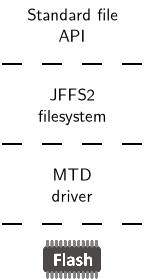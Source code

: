 <?xml version="1.0" encoding="UTF-8"?>
<dia:diagram xmlns:dia="http://www.lysator.liu.se/~alla/dia/">
  <dia:layer name="Arrière-plan" visible="true" connectable="true" active="true">
    <dia:object type="Standard - Text" version="1" id="O0">
      <dia:attribute name="obj_pos">
        <dia:point val="20,6"/>
      </dia:attribute>
      <dia:attribute name="obj_bb">
        <dia:rectangle val="17.758,4.851;22.242,7.149"/>
      </dia:attribute>
      <dia:attribute name="text">
        <dia:composite type="text">
          <dia:attribute name="string">
            <dia:string>#Standard file
API#</dia:string>
          </dia:attribute>
          <dia:attribute name="font">
            <dia:font family="Latin Modern Sans" style="0" name="Courier"/>
          </dia:attribute>
          <dia:attribute name="height">
            <dia:real val="1.058"/>
          </dia:attribute>
          <dia:attribute name="pos">
            <dia:point val="20,5.828"/>
          </dia:attribute>
          <dia:attribute name="color">
            <dia:color val="#000000ff"/>
          </dia:attribute>
          <dia:attribute name="alignment">
            <dia:enum val="1"/>
          </dia:attribute>
        </dia:composite>
      </dia:attribute>
      <dia:attribute name="valign">
        <dia:enum val="2"/>
      </dia:attribute>
    </dia:object>
    <dia:object type="Standard - Line" version="0" id="O1">
      <dia:attribute name="obj_pos">
        <dia:point val="16.5,8"/>
      </dia:attribute>
      <dia:attribute name="obj_bb">
        <dia:rectangle val="16.45,7.95;23.55,8.05"/>
      </dia:attribute>
      <dia:attribute name="conn_endpoints">
        <dia:point val="16.5,8"/>
        <dia:point val="23.5,8"/>
      </dia:attribute>
      <dia:attribute name="numcp">
        <dia:int val="1"/>
      </dia:attribute>
      <dia:attribute name="line_style">
        <dia:enum val="1"/>
      </dia:attribute>
    </dia:object>
    <dia:object type="Standard - Text" version="1" id="O2">
      <dia:attribute name="obj_pos">
        <dia:point val="20,10"/>
      </dia:attribute>
      <dia:attribute name="obj_bb">
        <dia:rectangle val="18.288,8.851;21.712,11.149"/>
      </dia:attribute>
      <dia:attribute name="text">
        <dia:composite type="text">
          <dia:attribute name="string">
            <dia:string>#JFFS2
filesystem#</dia:string>
          </dia:attribute>
          <dia:attribute name="font">
            <dia:font family="Latin Modern Sans" style="0" name="Courier"/>
          </dia:attribute>
          <dia:attribute name="height">
            <dia:real val="1.058"/>
          </dia:attribute>
          <dia:attribute name="pos">
            <dia:point val="20,9.828"/>
          </dia:attribute>
          <dia:attribute name="color">
            <dia:color val="#000000ff"/>
          </dia:attribute>
          <dia:attribute name="alignment">
            <dia:enum val="1"/>
          </dia:attribute>
        </dia:composite>
      </dia:attribute>
      <dia:attribute name="valign">
        <dia:enum val="2"/>
      </dia:attribute>
    </dia:object>
    <dia:object type="Standard - Line" version="0" id="O3">
      <dia:attribute name="obj_pos">
        <dia:point val="16.5,12"/>
      </dia:attribute>
      <dia:attribute name="obj_bb">
        <dia:rectangle val="16.45,11.95;23.55,12.05"/>
      </dia:attribute>
      <dia:attribute name="conn_endpoints">
        <dia:point val="16.5,12"/>
        <dia:point val="23.5,12"/>
      </dia:attribute>
      <dia:attribute name="numcp">
        <dia:int val="1"/>
      </dia:attribute>
      <dia:attribute name="line_style">
        <dia:enum val="1"/>
      </dia:attribute>
    </dia:object>
    <dia:object type="Standard - Text" version="1" id="O4">
      <dia:attribute name="obj_pos">
        <dia:point val="20,14"/>
      </dia:attribute>
      <dia:attribute name="obj_bb">
        <dia:rectangle val="19.008,12.851;20.992,15.149"/>
      </dia:attribute>
      <dia:attribute name="text">
        <dia:composite type="text">
          <dia:attribute name="string">
            <dia:string>#MTD
driver#</dia:string>
          </dia:attribute>
          <dia:attribute name="font">
            <dia:font family="Latin Modern Sans" style="0" name="Courier"/>
          </dia:attribute>
          <dia:attribute name="height">
            <dia:real val="1.058"/>
          </dia:attribute>
          <dia:attribute name="pos">
            <dia:point val="20,13.828"/>
          </dia:attribute>
          <dia:attribute name="color">
            <dia:color val="#000000ff"/>
          </dia:attribute>
          <dia:attribute name="alignment">
            <dia:enum val="1"/>
          </dia:attribute>
        </dia:composite>
      </dia:attribute>
      <dia:attribute name="valign">
        <dia:enum val="2"/>
      </dia:attribute>
    </dia:object>
    <dia:object type="Standard - Line" version="0" id="O5">
      <dia:attribute name="obj_pos">
        <dia:point val="16.5,16"/>
      </dia:attribute>
      <dia:attribute name="obj_bb">
        <dia:rectangle val="16.45,15.95;23.55,16.05"/>
      </dia:attribute>
      <dia:attribute name="conn_endpoints">
        <dia:point val="16.5,16"/>
        <dia:point val="23.5,16"/>
      </dia:attribute>
      <dia:attribute name="numcp">
        <dia:int val="1"/>
      </dia:attribute>
      <dia:attribute name="line_style">
        <dia:enum val="1"/>
      </dia:attribute>
    </dia:object>
    <dia:object type="Standard - Image" version="0" id="O6">
      <dia:attribute name="obj_pos">
        <dia:point val="18.551,16.8"/>
      </dia:attribute>
      <dia:attribute name="obj_bb">
        <dia:rectangle val="18.551,16.8;21.449,18.737"/>
      </dia:attribute>
      <dia:attribute name="elem_corner">
        <dia:point val="18.551,16.8"/>
      </dia:attribute>
      <dia:attribute name="elem_width">
        <dia:real val="2.898"/>
      </dia:attribute>
      <dia:attribute name="elem_height">
        <dia:real val="1.937"/>
      </dia:attribute>
      <dia:attribute name="draw_border">
        <dia:boolean val="false"/>
      </dia:attribute>
      <dia:attribute name="keep_aspect">
        <dia:boolean val="true"/>
      </dia:attribute>
      <dia:attribute name="file">
        <dia:string>##</dia:string>
      </dia:attribute>
      <dia:attribute name="inline_data">
        <dia:boolean val="true"/>
      </dia:attribute>
      <dia:attribute name="pixbuf">
        <dia:composite type="pixbuf">
          <dia:attribute name="data">
            <dia:data>iVBORw0KGgoAAAANSUhEUgAACWAAAAZECAYAAABmODunAAAABHNCSVQICAgIfAhkiAAAIABJREFU
eJzs3XmcXGWVN/DfObd6SdIJISDIjuw7w6a4QIIsCgooKgLuCIKjgGIbTK+nqjoJImY0g0vcRsVl
bDcUX99xGxpmdJzldWYcCIKO44a4sZiEpdNVz3n/SDOgZOnudNWpuvf3/Yc/+HzSv/vp00+duvfc
5xEQ5dCqVavmPPzwwzuPj48v6OjomAugUzUJAKSkEymlRwBs6O7uvu+aa65ZJyIem5ho6qZa3wDu
Hx4e/iPrm9qJmXUCWNQJLKypzlNNXQAUAFLSepbSIynLHqrX6w8cdthhD5x//vn12MREU7dmzZqO
n//854vmzJmzUOv1eV5CNybrG0AaH68/kmXZQ52dnQ9s3LjxATOrReYlmo41a9Z03HvvvTttaf2e
mJh4tLOzcwPXb2pHo6Oj2b//+78vnDt37iKt1+fVVeeopgwAUlIH8GgppYe8o+OPExMT95nZxuDI
RFNmZjo+Pr5jV1fXjh1Az+bqW0QeVtUH58+ff/+VV145HhyZaNqm2ocDeBDA/ezDqZ2wT6E8cnd5
5zvfuWDDhg2LSqXSfN1U1x3A/9b1xomJiYe7urrW1Wq1+8zs4eDIRFPm7lIul+fXarWd/ry+ASAl
HZ+YmHg4y7L1GzZsuO9d73rXw3zGQ+3C3eWaa67pWbBgwaLx8fEFWZbNKZXQ+dj/r9WwEcDDpVJp
fa1Wu294ePgh1jfljUQHIJoJd5eBgYHdu7s7jhbXw4D6gXDdPwn2hvseIjJ3Gv9WDcBvAPklJP1P
SvhJSXStuv/XRuBu3nShZmN9U96tXLlyx/Hx8aNF5HD3dJBqdgDg+0zW98Jp/FPu7r8Xxa/c9Wcp
1X8ioj8Skdt7enpuv/rqqx9p2EUQbYGZLVDVowEc7ikdJKoHiqS9PWFPEVk0nX/L3f8gil+lJD93
Tz8G5C5VvWPdunU/vP766x9q0CUQbZGZLXysvlOqH6yaHfCE+p7W+g3gDxD/5WP1LaI/cvc7FixY
8F9cvymCmXWr6uHqfkTN0yEieqAI9hVgTwC7YHr3T/6Y3O8B5Ofq/hNXvbtWq92hqv9pZvc36BKI
tuix+k4pHQ74oarZAZLSvlDZC9Osb3df58CvVPQXkuo/qYve7e53jI+P/+fKlSvva9xVEG3d0qVL
5y9YMPfoel0Oh/vBEDlA1feZSR8O4L7H+hS4/wQid4nI7Sml/zKzDQ25AKKtMLNuAEeURA6vux8K
kQPYp1C7Gx0dzX6ydu2BSeRIVxwG+IGo42lQ2cvddxOR0jT+uUfE/R4X/YWg/lMg+7HUand4Z+cP
+/v7f8WH+9Rsj9V3PcMR4npY2vSM52ki2BvAUwF0bOvfeIJHAPxaHL9w9Z+K690uaW29jh8ODw//
kvVNzWZmWqvVntbVVToSkMMfW79FsLeL7Aagaxr/3Li43+uOX4j6T4Hsx4/VN4CfmVlq0GUQNQwH
sKgtmFkJwPFZJotTwrMF/gwR2aUJP/oRd/zA3b+nGW6r13Gbma1rws+lAmF9U565u4yMjBySUloi
kp4j0GcA2L8JP7ruwO2S/Pt14DYAY2b26yb8XCoYMzsAwBJVPwnQZwhwcBN+rDuwVsS/L0n+oeZ+
i5n9ogk/lwrE3WVluXxwTXWJSHoOXE5EE9Zvd0+iuF3cvw/X2ybrm+s3zbq+vr5dOzs7T8mAk13l
RAGOApA14Uf/jyP9s7v+Y61WG6tUKmt5w5xmW19f365zu7qWuPtJyPBMTzhqmg8xZ0Tcf+aKf3bX
f0wpjQ0PD9/B+qZGGRgY2L+jo2OJqp/kLic2qw9P7ndm4t+vJfmHUql0y8DAwM+b8HOpYMzsqQCW
sE+hPDGznizDyfW6n6Sizwb8uOm8aDxT7v4Hh/yzKr4r4rc+5Sm7/etll1020eifS8ViZj0dKZ1U
Uz1JgWdD5TgA8xr9c939DxD9FwW+m4Bbd911139hfdNsmxwEfxbgi0uiz3bB8QB2aMKP/iMg/5pS
+q5vesbzPTN7tAk/l2i7cACLWtayZct2mtfd/cI6cLYKTkNzFvOtcveaOL6PTL4G6E2Dg4N3RWei
9mRmi0oiZyeRFwr8dLRYfWd1/0qf2Y+iM1F7MrNuSel07dCzPeFMEdkzOhMAQPz2et2/XirJV2o1
fJ9vT9BMmFlnSumUTpVzXPVMAE+LzgQADtzlyb/uwFcB/CN3OKSZMLPuLMNp4n62Q88EsFd0JgBw
4A5P/vWshK/Wavge12+aCTNTAE8X4BxROUuAo6MzAYC7/1rF/85Fbp43b8E3uAMczcTkMSYnCHCO
ZngBXP4iOtOkeyH+d2ki3eyq3+DxQLQ9Jo87PqUEPxsiZ7nIftGZACC53+3uXwfkZgC3sQ+nmXhi
nzK5jh8VnQl4vE+p1/yr8xcu/Cb7FJquarV6oLifm9xfKIJnYXq7/jTK+uT4trt/rbOz8+a+vr7f
Rwei9mRmB2SZnAuXFwL+bLRAfbv7Boh+292/5u43m9nvojNRexoZGdmrXq+foyIvdE9LRKQ7OpO7
PyqiY2lTfX/FzH4VnYlocziARS2lt7d33sL5888D8IoEP7UZb2huF/HbxfWztZQ+xZ0naFtY35Rn
o6Oj2e23335aqSSvFOi5AOZHZ9oad/91ch/tgNzYb/aD6DzU2sxMU0qLO0vyyuRy3jSPWms6d/+d
un8hafapwcHB7/ONZdqa0dHRbO3ataeq+qvgco6ILIjOtA331lP6vGr2ycHBwR+wvmlbzOwowF+V
qb4cLTJUuBUPOdLNWc0/NbFpWIUP8WmrBgcHjyxl2atE8HIR2Ts6z9a4+8OiuDlNpE+76v9lfdNU
TA4XLs4yvBIu5wHYMTrTNvweyb8gJXyqv3/4n9in0LZM9imvUZHzW+bltS17yJFuFpEb63V8k+s4
bUl/f/8e3d2dr3THha3y0sNW1AG5pZ7Spx9++OEvXnfddeujA1FrM7PdS6qvTPALBDgmOs/WuHsS
0bHJ+v4865u2xcx2VtUL4H6RCJ4ZnWebkn/PVT/7yCOPfHblypX3RcchegwHsKglLDc7NmW43BMu
FJGe6Dwz4IB8C5LW1Ov4Kr+A0hMNDg4e09WhlyeXi1jflDcjIyN71Wu1S1XlYgB7ROeZCQf+E5AP
pU3DhjyGk/5XX1/frnO7u1/v8EvQIjtdTVdy/1Em+uFaSh83s/uj81DrMLM9BbhEBK9vg4c9myf+
w5TkQ+5+I9dveiIz61HViwB/gwDHReeZCXf/TXL/GCAfNrOfReeh1tHb2zuvp6fnwgy4DCrHR+eZ
od/WU/qbWq3+oZGRkf+JDkOtx8x2KaleDE+XtspOV9PlwF0i+PDDDz/6cT4Qoicysx4ReYWqvwEu
x0bnmYnH+pRSqeNDPIaTgE0v9tx119oXpCSXC/x5IqLRmabL3R9W8b9NyD44NDT0r9F5qHVM1veZ
k/V9ZjvWN4BHBOlzk/X9z9FhqHVMvvBwSpbJ5XC8CC2wk9t0uftGiN9Uq/kHy+XyGF+CoGgcwKIw
ZqaS0tmq2guV50TnmUW/hOC969c/9CFOlBdX3uu7XvcP80FnsZnZ8ar+doG+BEAWnWeWrE/JP+LA
e7jrW7GZ2RFZhl64XIQ2/NK5BY8g+ceRZX81ODj44+gwFKdSqRwH1HsF+jLkZP129w3J/SOlUsd7
+ACo2Pr7+/fo7Oi4SlXegBY44ns2uHtyyJfd/Xoz+350HoqzfPny3WoTE1eJ4LJW341zGtwhX1FN
7xoYsO9Fh6F4g4ODh3d2Zm/zhFeISGd0ntng7o+K4xN1YJWZ3R2dh+KwT6E8mnzx4RL1dJWL7Bud
Z9Yk/35K6fpDjzjipvPPP78eHYdi9Pb2zps/f/7FKngr2vTFzM1K/i8icv1Bhx76JdZ3cZlZJ4BX
iuBtKnJYdJ5ZI357vY53A/iMmW2MjkPFxAEsarrJM+3PV5UhAQ6NztMo7v6gO947+SD/weg81ByP
1bcIBnPVtPwZ1ndxjYzYs1AXc8Hp0Vkaxd1rKv7JWpLlZvbT6DzUPMvNjq2rDgv8nOgsjeLuSRSf
A7Lq4ODgndF5qHkqlcozBTDAz4jO0iiT6/enHt1YHxkZGfnv6DzUPGa2d0m9P7m8Ni8P7DdHHLck
kfLQ0NCt0VmoeUZGRvZCbaIviVyc5/pG8tsmUrJKpXJLdBRqvuVmfzHZh78oOksDOcRHN26sV6vV
6h3RYah5RkZG9kGa6HPo65CfF3yeRBy3IHMbGLDborNQ45nZgiyTKzz51SKyKDpPoyT3u91RPeyw
wz7LQZXiWLp06fz58+e9GY63AdgpOk+jiPtPABmpuX+ap54Uh5l1q+olAn8H2vREk6lw91855Fp3
/6iZPRqdh4qFA1jUNO4uIyPlFwBYCZcjovM00QMCuW5uT897r7766keiw1BjFLW+3f1BFX0n6zv/
zOwoEblWBWdGZ2kWd6+p+0eko7PS399/b3QeapxqtXpwSmm5Cl4SnaVZ3D1B/FMpySB3fMu3wcHB
I0ul0koVvCA6S7O4e00cH60DFTP7dXQeapwVK1Y8pb5x46Bv2hEov4Mpf0Yc30oiy4aGhv5fdBZq
HDPbWYABEbyxSPUNyN878A4e/VMMZnZQlskIHC+LztJE7kifnuzDfxYdhhrHzHYpwQeTyBuKtI6L
41vi/o5+sx9EZ6HZZ2bdWSZvgmMZcjyY8ueS+49QT31D5fJNPNoqv1avXt314IMPvhGe+kVk5+g8
zeLAXV6r9w+Vy19ifefX6Ohotnbt2teooCwie0bnaaJf1pPbYYcd9gkO0lKzcACLmsLMjiiJvMcF
p0ZnieLuv0iOtw8PD3+eTUy+sL431bdClvYPDY2yvvPFzHYpqS9PLhe36fn2283dN4jKih122HHV
lVdeOR6dh2aPmS0UwETwJhEpReeJ4O6PuuPd6zdsWHn99dc/FJ2HZs/kYErVBZcWfP2+tl73d/Nt
t3wxs86S6pUOH0BOjvCZCUH6uGSdfRwUz5c1a9Z0/O53v3mzJx/K0VGD0yd+Y72Od3CQNp+uvfba
HR599JEhFbmyqH04gPGUfJUDK8xsQ3QYmj2P9SnJ06CILIjOE8QF6RO1JMvM7DfRYWj7ubtUhodf
pKXs3cjTUWzTlfw2Ba7qN/uP6Cg0eybr+5ws0+td5IDoPGGS/+NkfXOANmfMbEmW4b1wOSo6Sxjx
/3DXt3BHcWoGDmBRQ/X29s7r6ZlnmepbAWTReVqBOL7jqm8cHBz8cXQW2j6s7ydjfeeHmamqXgJP
7yz0g58ncODHKfnlZvb30Vlo+7i7LK9ULkrwVSKyS3SeVuDuv/B6evNwpXJzdBbaPpPHIV+cqVwH
YMfoPK1A3H9Sc7zRzL4dnYW2X6VSOQnwNXk+zn463H0dRPsPOeSQD/BtzvZXqVSePVnfh0dnaQWT
g7QDBx986A2s73xwdymXyy/PVN4DYNfoPK3A3X8liisGB+2m6Cy0/din/Cn2KflgZvuJyA1F2hV/
a9w9JfcbHn74kYHrrrtufXQe2j5mtu9kfRdm1/BtcCR/fx3oM7N10WFo+/T19e3a3d2xSqAXRWdp
FY70qZTkbWb2u+gslF8cwKKGMbPTSoIPu8i+0Vlajbs/qqLDtZRW8Wzl9jQ0NHRqZ6YfYX1v1jgE
w5O7TbC+21C1Wj3QU/qoCE6KztKKBOljtU1N+oPRWWj6zGzvTHUN4M+PztKKHGk0JbmCX0Lbk5kd
oCIfEcHi6CwtSfwTpVLXW5ctW/ZAdBSavqVLl85fMHfOda56eXSWlpT8+8iyiwcHB++MjkLTZ2Y9
GXAtVN4UnaUlJf+XOvB6M7s9OgrNnJntqaprBH5WdJZWlBxfHB8ff9OKFSt+G52Fps/MFmTAdVC5
LDpLK3LHP4nq69mntJfR0dHsrrvuvBKO5QDmROdpQb/UWv2y/krl/0YHoembfPn4zfC0UkTmRudp
QfdM1vf/iQ5C0zf58vErE/w9IrIoOk+rcff7FXJl/9DQZ3iiDzUCB7Bo1plZ9+QXziuis7S85N+r
A68ys59GR6GpYX1PnTv+aePExKtGRkb+OzoLTY27S7VavUzgq8AbK1vl7r+q1dOrK5XKLdFZaOpG
yuVXJPj7C3wMxFT9HuIXDw7a16KD0NRMrt+XwtNf8cbhNt0zUau/plKpfCc6CE3dyIg9B3XcyJcf
tmncIUtTSjeYWYoOQ1NTqVSeqZ4+5SL7RWdpZe6+UUWX1VJ6D+u7/ZjZBZnKB1HgY2Onwt3/4PV0
yXCl8pXoLDR1I+xTpop9ShsZGRnZx2u1T0Ll5OgsLS/5mjpwtZk9HB2FpmZkZGQv1OufcMEp0Vla
nSB9pJbkrTwuuX2Y2c6q+mGBvyg6S6tLji8++uijl61cufK+6CyULxzAolm1wuyweobPweWI6Cxt
ZH09+RvM7G+jg9DWrTA7rKbytwIcGZ2ljawXxxsHhoc/HR2Ets7MFonIx1RwbnSWNuIp+QoHjLu9
tTYz68kyvB8ur4rO0k4kpRsWLNqp98orrxyPzkJbZmYLVfWjAj8vOks7qad07W677T502WWXTURn
oS0bHR3N7v7Rj/qTp2ER0eg87cIhX08pvcbM/hCdhbbMzDTLZJknr7C+p04c36i5v5q7dbaH3t7e
eQsXzLvBoa+NztJWkn9g8mH+o9FRaMvYp8wM+5TWV63aeZ7wURFZGJ2lXThwV0p+vpn9MDoLbV15
aOhcLWV/A2DH6CztwoEfZ8nP7zf7j+gstHVmtiRT+QyA3aKztJF7RP2igQG7LToI5QcHsGjWmNkF
Kvgo37qfGUnp/TXIW81sY3QWerLJtzU/AmBedJa2lPwDOyxa9FY+xG9Ny82OTSpfArBPdJZ25I5b
Hx0ffzmPimhN1Wr1UPf0RQEOjc7SlpL/m5RKLx0YGPh5dBR6ssHBwWM6O0pfBPC06CztyB3/kNzP
N7PfRGehJzOznUsin3HB6dFZ2pG7/wqiLx0aGvrn6Cz0ZGa2KFP9NI9Enhl3/7VmeNnAgH0vOgtt
WbVaPXiyDz88OktbEv9BvY6XmNnPoqPQk5nZzpnqZwE/LTpLO2Kf0prWrFnTce+9v74uU31LdJZ2
5O6PJsdlZvbJ6Cz0ZGZWAnxlptobnaVNjdeT/6WZfSw6CD2ZmWlJdWnytJxD4dPn7klU3jEwMHQ9
jySk2cABLNpuo6Oj2dq1d6zIVJdGZ2l37vhucj+Pb3K2DjNTAVaoyjXRWdod67s1jZTLFyb4x0Sk
OzpLO3P3X2WOc/vNfhCdhR63fGjoBamUfRbA/Ogs7czd/wDR84aGhv4hOgs9zszOz1Q+Dh4Zu73u
cci5Q0ND/y86CD1ucHDwyK5S9lUe5bN93H2jQt4wMDz8iegs9LgVZoclwc08cnC7TSTHG4eHhz8a
HYSezMyer4LP8ejv7XZfPflLzWwsOgg9jn3K7GCf0lqWLVu207zu7s/zSLbtl5K/14Fe7pbfOlau
XLljbWJilEOzsyD5++rAW1jfrcPM5maZfByOl0VnaXvin5s3b8Hrrr766keio1B7y6IDUHvr7e2d
t379+lEVuTg6Sx6IYG8VOf85zznpW7fddtvvo/MUXW9v77yurq5RVXl9dJY8YH23FncXEZRFZbWI
lKLztDsRWeAir15y0slrx2699UfReYrO3SXLsrdA5RMAuqLztDsRmSvAKxcvXvLzsbGx/4zOU3Tu
LqWSDqrI+wF0ROfJgQUCvGrJSSf/aOzWW++MDkNAtWpnqejfQWSX6CztTkQyCF60ZPGSOUuWLPn7
sbExvskZbGho6HmS6Tch8tToLDmQieCcJYuXzF+yZMm3Wd+to1wuX6GCG/mSz6zY1IcvWXLP2NjY
v0eHIfYps4l9SuuoVqsHd5SyWyA4NjpLHojIiSr69MWLF988NjbG0yCCmdkBKdVvEcEJ0VlyQeTp
GeSZZzz/+V/99re/zfoOtnz58t0kpW9ChDuHzwo5YuLR8dMXL1nytbGxsQ3Raah9cQcsmrEVK1Y8
pb5x49eg8vToLHnj7g9C9BzuNBGH9d1QfxT1c3imchwzK5XUP+zQ10ZnySF3yJuHhobeHx2kqCZ3
LrxeVd4anSWXBAMDA0MruB1zjMn1+wMOvSQ6Sw55clw1PDz819FBiqxcLr9eBWvAl8VmnSN9JiV5
HY+8jzNSLr/GBR8F63vWOdLowoU7vZpH3sea7MOvVZW3R2fJI4EM9w8OVtmHxymXy68X+Id4tM/s
Y58Sx8xOzFS+BmCn6Cx548C/p+Rn8cj7OJVK5QR4+rqI7BydJXfEf1iv40wz+3V0lKKqVqsHw9M3
AOwTnSWH/geizxscHPxxdBBqTxzAohkZGRnZq16vfVNFDonOkmPjED9vcNC+Hh2kaPr7+/fo7Oz4
Nuu7oVjfQcysW1U/J/BzorPkGW+OxzCzUpbhY3B5VXSWPJvcTv9qM0vRWYpk9erVXQ8++ODfCvxF
0VnyrJ5SZXjYjOt381Wr5bfDcV10jjwTxzdqm44Efzg6S9FUq+W3wrEqOke+ybf/uG7di66//vqH
opMU0ejoaHb3j+74CF/yaSxJ6YYa5Cr24c03Uqksdfg7o3PkGfuU5hsaGjq9lOlNIjI3OkuO/Xc9
+Wlm9rPoIEVjZs/NVL4KYF50lrwS95/VHKea2U+jsxTNcrNj64JvcLiwoX6vyc/oN/uP6CDUfjiA
RdNmZnuXBLe4yH7RWQpgAuLnDw7aTdFBioL13VQTqVZ/+XCl8uXoIEVhZt0lkZtc8LzoLEWQkq8c
Gh7u50P85tg0fCWf4Xn3zSEpfbAGeRMf/jSHmXWLyJdUcGZ0liKop3Td8LC9g+t381Sr5UE4KtE5
ikHG/rhu3Qs5pNI8I5XKOxy+MjpHEbjjH5L7WWbG4yKaaPIliE/C5cLoLIUg/uF6HZezD28e9inN
I45bHly//mz2KY1XrdpZcPkSgK7oLAXwy/GNE6eMjIz8d3SQojCzM1TwFR6H3Hju/mvRbAl3Cmqe
SqVygsC/BWCH6CwF8EA9+Rlm9m/RQai9cLtcmpaRkZG9MpUxDqc0TYcnfL48NHRudJAiMLM9Wd9N
1SGZjrK+m2P16tVdHL5qLlVZVimXq9E5isDMSqr+aQ5fNY+rXp4BN7g7X+hoMDPr5PBVc2WqSyvl
MoclmqRaLffzoWYz+ZIdFiz4mplxp4MmqFbL13D4qnlEcJKKfL23t5c7HTTJ6Ohopuqf4PBVE7lc
mmX4IPvw5hipVAbYpzSPC05ZOH/+zatWrZoTnSXPzOz5nvBlcPiqWfbq6uy4xcz2jQ5SBGZ2Wqby
VQ5fNYeI7O6pPjYwMLB/dJYiMLPjOXzVVDuq4FuDg4PHRAeh9sIBLJqyFStWPKVer30bwNOisxSJ
iJQk09GhoaFTo7PkmZntLILvgPXdVI/Vt5mdFp0lz8ys9MADD3yWw1fNpyr91Wr5mugceebukmX4
kEDPj85SOCpvLJft2ugYeTY6OpqJyGc4fNV8qnLNSKXSF50j78rl8hVwjETnKB5fIiJfMLPO6CR5
Vi6X3wgHPyebTAQn7bBgwZdY343n7nLXXWs/INCLorMUjsul5bJdzyGsxqpWy1c5nC9VNZkLTtmw
YcMX1qxZ0xGdJY8qlcpJKviyiPBzsrn2Kgm+Y2ZPjQ6SZ5VK5ZmTxw5yuLCJRGT3rs6O7/T39+8R
nSXPqtXqoZnK34HDV00lIgs7O0rfWmF2SHQWah8cwKIp6e3tnVffuPHrKnJQdJYiEpHOUqY3LTc7
NjpLHvX29s5TEdZ3EBHpVMGXWd+NMTmc8n4VvDg6S2E5rjWz10bHyKtKubwSLq+LzlFUmerSkUrl
6ugceeTucvfaO25QwUuisxSVw5eb2SXROfLKzC5QweroHEWlgjNV/aN8eN8Y1aq9VAXvi85RXH5G
luHjZsb7ng1UKZercLk0OkdRZapXL69W3x6dI69GyuUL4XhPdI6iEvhZv/3trz/CPmV2mdkRAr+Z
OwPFcJH9VOXvzGxBdJY8qlarhwr8/wDgDnox9unq6vyGmS2MDpJHZranp/o3AewUnaWgdqoJvsEh
Q5qqLDoAtb7R0dFs/fr1XxDBkugsRSYinQk4d/GSJZ8fGxv7Y3SevBgdHc3WrVv3eRWcEp2lyFjf
jVMq6TK4LI3OUXQCvHDxkiX/NDY29tPoLHlSqVQuVwGP9Yn3vCUnnXz72K233hkdJE86smypiyyL
zlF0KvKCxYuXfH9sbOy/o7PkyciIPUcgN4H3JEIJ5Khbxm7JxsZuvSU6S55UKpVnCvBVAKXoLMUm
R8LRPTY29u3oJHlkZpdkKu+KzkE4/dQlp/zo78fG7ogOkicjI3ayQ74M9imhBHL0LWO3yNjYrWPR
WfLAzHbPVG4BsEt0liIT4KkqetzixYv/dmxsLEXnyYu+vr5dO0rZGADuMBZIgF1U9OkXXHDBZ7/2
ta+xvmfJ0qVL53d3d3xHIAdGZykyEdmh1KHPPeGEp3/mu9/97sboPNTa+CYYbdOda9e+U+AvjM5B
gIg8VVW+2tvbOy86S16sXXvHtSo4OzoHPV7fZtYTnSUvykNDL4ZjRXQO2nTcZqbyBTPjTnuzxMye
K/AbonPQJlrKbuROhrOnPDR0rsPfGZ2DAABZpvIFbjU+ewYGBp6W6vgyAB4r0wIy1QEz4/Fhs2Rk
ZGQfeLoJPPakJajKNSPl8muic+RNpVJZrIIPROegTRL845VK5YToHHnBPqW1ZKpDZnZBdI52Z2bd
GfAVAHtFZyEA8DMycIe92bJ69equOZ2dNwHYJzoLAYA/93f33vvX0Snywsx03rx5n4bLUdFZCIDL
X8ybN+9G7rRM28ICoa0ys4tU5W3ROehxAhy9ww49PCpiFpjZRZlqb3QOepwAR/MolNkxODh4uJay
G6Nz0J/YQQRf4Vbj28/M9lXB58E3klvJnKRy04oVK54SHaTdrTA7RDKa7yNeAAAgAElEQVT9VHQO
+hPzJ7h+zwozm9vVVbpJRHaOzkKPU8FHBwcHj4nO0e5WrVo1J6X6l0WEO0u0EBesMbPjo3PkhZnt
DU9fEBHu8NYiRKRb4F/u6+vbNTpLu+vt7Z032acsis5Cj1PB3yw3+4voHO3K3SXL8EGo8LOwlai8
qVwuvz46Rh6se/C+G6ByYnQOegKVy8rl8mXRMfLBy9xAorWo4FwBhqJzUGvjABZt0eDg4OGZykei
c9BmuLx8ZKRyZXSMdsb6bl0CPb9arV4VnaOdLV26dH6plH0JAHfLazEqcoiqf5hDhjO3evXqLlX5
Am+Kt6S96rXaZ0ZHRzkYN0O9vb3zaipfEhHuBtliVOQgVf0brt/bR9U/wDc3W4+IdHd2lL5oZguj
s7Szhzf88QYBOMjWerpU8EUzY++4ncysMwM+zyHalrTH3K6uz7IP3z4LFsx7P/uU1iMi3UnlS+xT
ZqZarV4KF+4G2YJU8D6+BLF9yuXy6xx6SXQOejIV/DVfgtg+y4eGXpCpDkTnoCdTlaGhoaHnReeg
1sUBLNosM5tbKmWjAOZEZ6EtcLyLDczMsL5bn8CvY33PXE/PnPerCI+6a1GTQ4Z8C2iG7r//vusE
OC46B22Jn3bXXXe+IzpFu9phh573CXBodA7aPIGfV61W3xSdo12NlMuvEeiro3PQFj1NRD7CIcOZ
GSmXX+HQi6Nz0OaJyN4i8jHW9/bylVB5enQK2jwXnHLXXXfyId0Mmdlr2ae0tKepKl9mm6bBwcEj
Bb46OgdtUVdXKRtdunTp/Ogg7WhwcPBwFbwvOgdtUUdJ8DnuJD4z/f39e6RS9onoHLRFUsr0U2a2
e3QQak0cwKLNKsHfpSKHReegrepQlc/09vZyh5tpyoDrWN8tj/U9Q2Z2kUBfGZ2DtsHTX1WrVQ5Z
TNPyoaEzM1XuANnqHGUz48O5aTKz8/lmcusT+PWDg4OHR+doN2a2n/PmeMtTwUsqlQqHiKbJzPZN
8PdH56CtU8G5lUrlDdE52tXQ0NDpmerV0Tlo6zz5UKVSeWZ0jnZjZgdkKjdE56CtE/hLy+Xy66Jz
tAsz6+7oKH0WQFd0FtoyFzlgQc+c90TnaDerV6/u6ugofRp8wb6luch+WQZ+vk6Tmemczs5PANgp
OgttmYjsXBL5uJlx1oaehEVBT2Jmp7nqX0bnoG0T4MCFPfOujc7RTszsNKhw54I2wPqevv7+/j0y
FT78aQMi0o16/ZNmVorO0i7MbFEqZR+NzkFTkqnKJ1etWsUbYVNkZrtnKh+MzkFT0tXRUbpxzZo1
HdFB2oWZaQbcCB6N3BYE/p6BgYGnRedoF2amJZGPiQjf7G4DAl81MDCwf3SOdmNmCztK2d9E56Bt
ExEV+I1mNjc6S7sYHR3NMuATYJ/SFlTwXjPbNzpHe/CqAHxxpA049OJq1V4YnaOd3H//fSbA0dE5
aApcXlUeGnpJdIx2kmVyhQtOjc5B2+aC00XkjdE5qPVwAIv+hJn1ZCofi85BU+eqbx4ZsZOjc7QD
M+tRAR/etxFXfXOlUlkcnaMduLt0dnZ+AMAO0VloilSOzzJ5W3SMdpFlWAVgt+gcNDUCHLx+3bpy
dI52ISI3ANgxOgdNjQDH/P63v317dI52oapvhsqzonPQ1IhIT1dn54d4xM/UiMhlLjglOgdNjYjM
7ers5FGb05RluB7AHtE5aMr2F2AkOkS7uOuuO9mntBER6SmJsE/Zhkql8oxMlfeb2onLh8xsYXSM
dlCpVI7LVPl9vI1oKXufmS2KztEOzGw/T74iOgdNnQreyeFw+nMcwKI/MfkFfa/oHDQ9KcmHVq9e
ze2Et8mrIrJ3dAqaHvfE+p6C5ZXKS1VwdnQOmh5PbnwLf9vM7Lk8mq39iOBtg4ODx0TnaHXloaEX
q+DF0Tloehw+VK1WD4zO0erMbG8Bbx62Hz9teaXCI623wcx2V8E7o3PQdPkSHmE1dZVKZTFcXh+d
g6ZHBFeZ2fHROVqdme0Nx/LoHDQ9LjidfcqWbdqp1z8MgENq7WW3kjr7ym0YHR3NJus7i85C07Jr
Sf1d0SFanbtLpvoBEeFOpu1lnqq+j8Ph9EQcwKL/NTg4eLQIrojOQdMnwMHrHnyQb7VshZkdpSJX
Rueg6VORg1jfW2dmPQn+nugcNH0i0t3Z2bk6OkcrM7NO5dGabUlEtDPL3m9m/M6xBb29vfO0lL03
OgfNSBfcb+ANlq0TkVXgkT5tKcGv51v4W6fq7wYwPzoHTV+mch3fwt+2NWvWdLgn9uFtSERURdiH
b4Oq/hXYp7Ql9ilb9vvf/vYKAY6MzkHT59BLzezp0Tla2Z133vmXAvBFvzbk0ItHRow7Tm7FyEj5
JYCfEZ2Dpk/gZ1WGh18UnYNaB7+EEYDJo6uybLWIsCbaVPLU39/fzy3hN8PdRUVY322M9b0tvkxE
do9OQTMj8LOqVTsrOkeryjK5QoCDo3PQDKmcWBJ5RXSMVjW/p+cacPfZNuZnjIyUufvkFpjZc1Xw
kugcNDMisosAQ9E5WlWlUjlJoBdE56AZ26kE51HJ2/C73/3mL1XksOgcNDMiOEGEuwhvydDQ0KkC
Py86B80M+5TNM7NdHG7ROWjGREVW8yWfzTOznQVeic5BM5eSrOZw+OatWrVqjie8OzoHzVyW6Soz
647OQa2BCx0BAEZGyudC5eToHDRzIjK3u7ujGp2jFY2MlM8WweLoHDRzrO8tM7O9M1XuENbm3OV6
MytF52g1y5Yt2wmOwegctH1csNLMuH32nzGzPUXw9ugctH1Swrs2HfNBT2RmqiqronPQ9hHBFWZ2
QHSOVmNmKimxvtucq77RzA6KztGqVq5cuSMcw9E5aPuoYHlvby93ePozZqalUsaHnG1OVd7MPuVP
ZYCBu3O2NRE8Y3mlwiH/zciAIRHhzndtTIDj+JLm5j28YcNbRWTv6Bw0cy6yb0mVpzARAA5gEQAz
K7nLiugctP084TVmdkR0jlYyWd/XRueg7cf63rySehlAV3QO2j4CHArgtdE5Wk13V9cyADtE56Dt
tkeWCY+5/jMl9WER4ZtRbU5FDvrNb35zcXSOVlMSuVCAo6Nz0PYRkVKWYSQ6Rwt6KVSOjw5B2y1T
1ZXRIVrVxvHxawDsGJ2DtttuO+ww/y3RIVrQRexTcqFD1fmy5iQzOwgqb4jOQbPBR8ysMzpFKzGz
/aByeXQO2n4JPrJ69Wo+y3iCZcuW7ZQ8XROdg7Zf8rRs5cqV/A5FHMAiAJu+dB4aHYK2n4ioqnIb
/SeYfPjD+s4B1veTmdlByeXV0TlodqhgkF9AH7d8+fLdRPCm6Bw0Ozz5UjNbEJ2jVZjZAQ59XXQO
mh0qGOQ244/btKMjjz7JDZeXm9lR0TFaxejoaKYqPPokJwR+3nKzY6NztJq+vr5dRcDh+Zzw5L1m
xh1DJq1Zs6YjU7HoHDQ7BHoBX9bcJMswBCCLzkHbz0X2U9XXRudoJZP1zZ2nc0BE9n7ggQcuic7R
Srq7ut4mIrxnmgMisnDj+DhPqyEOYBXd5M3DgegcNHsEfh6/eG4yOjqaJeHRVXki8PMGBwePjM7R
KlS9X0T4WZ4TIrL3gw8++JroHK2iNjHxdu4OlB8isqik+pfROVpFlqEPvDmeJ3uoKnfBmlQSudBF
eBxMjmQZ7xk8Zu3atS8T4ODoHDR7asL6/nNdnZ1vExEeH50TIrKwpPrm6Byt4t57770QwP7ROWj2
qHrh7/1Wq9UDPeHC6Bw0ewTex6PuNzGz/eDyyugcNHtUsIy7vG1iZotUhcfW5YiqXMldsIgPbQtu
7dq1LxHgwOgcNLuyDO+IztAK7rpr7YtZ3/nT2ZlxO1YAZra3QHlmes4IfOno6GjhhzKWLVu2kwgu
i85Bsyt5euuqVavmROeIZmZ7esKronPQ7FJPb9+081OxmZnW4fwukjeOl1ar1cJ/r3J3yTIsi85B
s0sFL65Wq9w1e9LKlSt3FMEbo3PQ7HL4W8ys8EN1ZqYi4D2lnBHoy9in1K/hC5q5s8/kwGjhZUAv
+AJb3uwBgEN1ACaH5OdF56BZNb8+McHvUwXHpqzA3F0ygFvh5ZHLBWa2Z3SMcHXWdy6xvgEAArwF
/PKZR/vfefvtL4oOEW3u3O7L+dZ9/ojILuvXr+cNFvhVIlL4QZ28cZF9SyIvic4RLcvwfBU5LDoH
zTqReu3q6BDRhoeHT4MLj2PMIXHW92NqtY1vEJGe6Bw063bicVZAR0pnsk/JJUG9/tboEFH6+vp2
5Qs++ZRleJu7S3SOSGa2swteF52DZp+q9Ba9vletWjXH4dylNIccfuXq1au7onNQHA5gFVi1Wn06
VJ4enYMaIgO80BO2lUrlBKicGJ2DGqLw9W1mPSJ4fXQOagxVLfS2w2vWrOnw5DyqLqdEcFWRb7D0
9vbOU5FLonNQY7h7oddvAIDrVdERqDGSyKuLvo1+lmWs75xKLq9ctmzZTtE5oplZCY43ReegxnBP
VxS5DweAVCqxV8spF7zGzBZG54gwZ07XG0SER3nlkctR5XJ5cXSMSFkml4pId3QOmn0CHDo8PHxa
dI5I69evvwDAU6JzUEPsuu6BB86PDkFxOIBVaHU+3MwxFbmkyOcoiyTeNMyxTPXSYte3XCgiC6Jz
UIOonLzCrLBv5f7mnnvOEZHdo3NQYwhweLVafU50jig9PT0vF5FCPhgoBJVnmVlhd8cZGBjYH/Az
onNQY4jI3ImJicLurmBm+6rgrOgc1Bgi0j13bvdro3NEk5ReAGCv6BzUGCpyyPDw8JLoHFHM7AD2
KfklInNFpHB9yujoaAbHZdE5qHFUi/sSspkp6zvfsiwrbH0DgLpfHp2BGieBx7oXGQewCuraa6/d
AS6cvswxEdlFUjo7OkcE1nchPKUkcm50iCgCXBqdgRprI7ywv2Mtlbg7UO7VC/s75u5X+Vcq8Prd
USpxd86cE0mXFnX3FAEu3vQfyquU/JKi1vdjhH147pVKRe5FnX1Kzql64er7x7ff/nwAe0TnoMYR
6IvNbOfoHBFSSqcD2Cc6BzWOwM/u6+vbNTpHBDM7iidU5ZsInmlmR0TnoBgcwCqo8fHx87l1Z/5J
qfTa6AwRxsfHXwpgTnQOaqw68JroDBFWmB0mghOic1BjZaqvWLNmTUd0jmYzs93dE99KzjuXl5pZ
T3SMZjOzg0TwzOgc1FiuemERd+kcHR3NRFC4XQcKx+WIFeXyMdExms3MNGN9556KHFKtVgv7EKSv
r29XgZ8ZnYMazOU8Myvcbtqjo6NZpsp1PO9cjhocHCxUn1Iv6L3/gukQkQujQ0To6NBC3vsvEhEp
zZnTdVF0jhjO+i4AAV4dnYFicACroFSkoB9qBePp+Wa2KDpGs2XAK6IzUOMJ/HlFfANoAuD6XQxP
+cM995wWHaLZskxeLiLsT3NOROYCeFF0juZz9ifFsJOk9LzoEM22du3ak0Rkz+gc1HgTBVzLVPWZ
LrJvdA5qvJTqhf2u1dXVdT6ALDoHNdbky7jnRedotttvv/1kcJegQihlWWH6lKVLl84XeCFPvyga
dS9cf9Lb2zsPLgW8b1Q87sV7ljc5GF7IwcqiUZWLzIzPOgqIv/QCMrOnAr44Ogc1noiUROQl0Tma
ycye6oIl0Tmo8USkpKqFunHo7iLK4zWLInXoy6IzNJsnFO6ai0qkeGuZavH+potKC7h+Z0Dh/qaL
SkVeWrRj2iSll0dnoObIVF9W1BvkAvbhRVHEPryDfXhhiOBlRelT5s6dezaArugc1AQqJ46MjBTq
KL6enp4XgCecFIIAx5nZftE5munuu9c+G8Bu0TmoKfYolXBidAhqvkLeVCg6VT0HQCG+iBAgUqw3
BUTkbLC+C8PdC1Xf5XL5cAEOjM5BzeEJ55pZKTpHs5jZ7jyerThUcEaRjiFcYXaIAIdG56Dm8ISz
i3SMrJkptFjfOYpMRPauVqvHR+doFncX1neh7Kaqz4gO0Wx9fX27iuA50TmoOVRwWpGOIWSfUiwi
sne5XD4uOkczqGqhXrouOvd6odaxLCvebo1FVirYS/b1Guu7SGo15+d1AXEAq5i4NW2BCPzU3t7e
edE5mkVEzonOQM2jgucWqb5Lqi+MzkDNIyKLVLUwA0nK+i6arixDYY7ZrGfC/rtARGThPffcU6QH
2ceCb28WSkr1wnxmryiXjwawV3QOah5PqXCf2Z2dnS8AX2Qrko4swxnRIZpFVY8D+5RCESD3fcrq
1au74Kkwf8cESCrOM701a9Z0eMKZ0TmoeZJ77tftx7i7qEphrpcAEf6+i4gDWAUz2Zw/NzoHNVXX
jnPnLokO0Qys70IqTH0DgKfEL58Fk1L9+dEZmsXdC3OttIm4F2dNc2F9F4xqcX7nWSbF+VsmAECG
4tS3qxbmWmkTKdD6/ZgsK941F12R+nARfs8sGkX+Bzfuv//+Z4tIYXaUJsAFJxflJeTf/va3J4pI
YXZqJEAEzynK7pwjIyMHANg/Ogc1j4ocVLRjNokDWIVz//33P1NE5kbnoOaaUCnEDhMPPvjgiazv
4qmpnh6doRnMrAcqhdkNiTZRKUZ9j46OZirgAG3BOPTU6AzNsGrVqjmAPzs6BzVXlhWj/wYA1L04
10qbqJywcuXKHaNjNIWzvotGgGPMbOfoHM1iZurJC9GT0eMceqq7F2PXM/YpheOC4/PepwiKs5s0
/a+Onp6ek6JDNENKddZ38WSS0uLoEM2QUmJ9F5Cq8vdeMBzAKhgBlkRnoOZT1UI0L57SKdEZqPlE
ZUl0hiY5EUBHdAhqLhEca2a5f6vxx2vXHglgh+gc1HT7m9me0SEabd26dc8A0BWdg5rM5Zhrr702
9+uamXW74MToHNR0UquN536w1Mw6XfCs6BzUfFmGIh0je5iILIoOQU23T7lc3ic6RKOxTykmEdG8
9ykicnJ0Bmq+ojzbUynGsyz6MwV5hqnqhbhO+lMiiZ/bBcMBrILJRHjzsIAEOGrp0qXzo3M0Guu7
oNyPLER9Z5Lrm0e0RVlKKfc7n9VECvEWHz1ZSfK/tpVUi/QQlx4njz76aO7X71IJx4tIZ3QOar5U
z/+AiqoeA2BOdA5qvnrdC9ObCvvwwipEH84+pbDy3KeYWTfgJ0TnoOZTIPfrtpl1Av6M6BzUfCKS
23X7iTzl/++YNsOLUd/0OA5gFYiZqQueHp2DQmRz5849LjpEI7G+i0tEtLu7+/joHA3nwrc2C6qj
I8v92iaScn+NtHl1z/+NtQTk/hpp87JMcv+7d8//NdLmqWoRfvdFuEbajAxSmN40Yx9eWF6APpx9
SnHluU9R1aM5WFhQKseZWSk6RiOp6pEi0h2dgyL4MZsG8PKrv79/DxHJ/UkAtFn7mNlTo0NQ83AA
q1j2A4/3Kawsk1wPYIH1XWidpVLe6xvu6djoDBQjJeS+vgEtwDXS5ohI7tc2gbO+C6oI6zf7k+Jy
T8e6u0TnaCQR1ndhqRwzOjqaRcdohsQ+vLC8AH042IcXmB+T4z6FdV1ccwAcEh2iwVjfBSUinR3A
EdE5GqkzywrQe9GWZBn4+y8QDmAViKR0dHQGiuS5/v1nGY6KzkBxXFKuf/99fX27isgu0Tkohkq+
1zcz64b7wdE5KIofneMb4zCznQHsFp2DYuR9/QYAEcn9NdLmiciCcrm8T3SOBsv1d2jaqnlr167d
PzpEo5lZJ9wPjc5BMURwVJ77cABwZ59SYDvktU+RlO97oLR1JZFc96es72KbQL7voWhHluvro60T
V/7+C4QDWAWSlUq8qVJg7nJYdIZGEtdcXx9tXd7ru7Ozk+t3se1vZnOjQzRKB3CIiLAnLSgRWVgu
l3eNztFAuX57j7Zpn6VLl86PDtEoa9as6fCEg6JzUJwsy+8aZ2bqKfc7DNBWZBly/R1z0kEikuuj
jGir5pfL5T2iQzTKmjVrOviiT7F1pHR4dIZGcJHc9l+0bfWcD06zvovOc7luPy7v10db45K4vhUI
H3YViEvizcMicz84z2+2JdR5U6XIcl7fqsr1u+Dq9Xpu38CfAB/eU34fcIvIgdEZKFZXV9cB0Rka
5d57791HRDqjc1CkXK9xe4tId3QIiiOuue9Rs4x9OOW3D//d7363LwcMi61eKuWyTxHh2l1oIrld
tzfxXP7d0tSoZrle39wl19dH21AH17cC4QBWgXiS/aIzUBwR6Vm5cuXO0TkaRVjfhZb3+k4pv8M3
NDWdnVluayDLJLfXRlMjkt8acE/sTwquJPntUVNKuf3bpSmqe55rILd/uzRVRfgOlt8ejKYmz334
xMQE1/GC0xzeS5vcXfcp0Tkojkh+e9RVq1bNEZHdo3NQHJGc30PzXH9/pm3R/Pbd9GQcwCoUz+W5
5zR1tVpt7+gMjeKC3F4bTU2e61uV9V107prfGqj7XtERKJjntwa4fpN2ZLmtgSzL77XR1Lhqbtdv
EeH9k4JzFGCNYx9OOe7D2adQ0vzVQFdXV+6uiaZHkN97DA899NCe0Rkolqf81vfSpUvni8jC6BwU
aiczmxsdgpqDA1gFMTo6monIrtE5KJbXarl8g8DMVER2i85BsUTSHtEZGkUS3/4pOk8ptzWQ+HZb
4WXquV2/4Zrfa6MpSfU813eOr42mKL81oAr2JwXn8NzfY2AfTvnuw3N8bTRF+auBLMty/9lE27TT
6tWru6JDNEK9Xs/d3yxNj4gsMLOe6ByNsHDuXNY3AeB9hqLgAFZB/OQnP1kEIIvOQbFcNZdDeJ2d
nTuB9V14KeV3yDQJdonOQLEy9dxuMa/uuf3bpalJyHK7xjny+7dLUyM5Xr8z1jd5fmugXk+5/Wyi
qRHgqdEZGo19OOW5D2efQjntU3L/2UTbtm7dulyu3SWRPP7N0jTVarVc1kFNNZfXRdOjrIPC4ABW
QdTr9UXRGSheSTWXdcD6JgDIRHaMztAoKrJTdAaKVXfNbQ0kAdfwgpOUclsDXL/Jc7x+e8b6LjrJ
8Rqnyv6k6Nx9R3eX6ByN5Jrf79A0NXnuw9mnUB77FMnxvU+auvHx8Vyu3SmHf7M0faVSKZd1IJJy
eV00PayD4uAAVkG4+4LoDBSvnlIu64D1TQBQS/UdojM0EGu84FQkt/Wd52ujqXHNdQ1w/S44yXEN
pCS5vTaasnmjo6M53Yk4Y30XnIh0lsvlXB7x8xgBFkZnoFh57sPZpxBy2KdkvH9CALq6slzWgeb4
uzNNSy7roF7P53XR9LAOioMDWAWRUpoXnYFawtzoAA2S1+uiaRDInOgMjWBmJQAd0Tkolrvn+XOc
a3jBSU5rwMwUQC4/m2gaJJ/1DeT3b5em59/+7d9yWQea796Lpi6X9f0Eeb8+2oY8f5ZzHScAWLt2
ba6+j9VTyu3fLE1drZbPtZv1TQCQZfmsb1XN5XXR9IgI+9OC4ABWcXRGB6B4mtM6qNVqubwump4M
nsu3kzds2JDL66Jpknyu35PyfG00Be75XL8XLVrE4VmCSD7rGwAkp3+7ND1z587NZR0k9ie0Sd7r
IO/XR9uQ1z4cAFwkt9dGUzc+Pp63OuC6TZCU8lbXj+mODkDx0kQ+6zvP94Zo6oT9aWFwAKs4+Lsm
AChFB2gEVc3VdtI0Mw7JZR309PRIdAZqCblcvyfl+dpoCkQkl+vc/fffn8vroulxz2d9A4Dn9G+X
pi2vn+O8h0JAfuv7MXm/PtqGvPbhACDuubxHRNPT1dWVtxrnuk3QDs1bXQMAHFy3Kcf1neN7QzQt
/BwvCN5QIiIiIiIiIiIiIiKiXHDlg04ionYi4LpNRET5wAEsIiIiIiIiIiIiIiIiIiIiIiKiGeIA
FhERERERERERERERERERERER0QxxAIuIiIiIiIiIiIiIiIiIiIiIiGiGOIBFRERERERERERERERE
REREREQ0QxzAIiIiIiIiIiIiIiIiIiIiIiIimiEOYBEREREREREREREREREREREREc0QB7CIiIiI
iIiIiIiIiIiIiIiIiIhmiANYREREREREREREREREREREREREM8QBLCIiIiIiIiIiIiIiIiIiIiIi
ohniABYREREREREREREREREREREREdEMcQCLiIiIiIiIiIiIiIiIiIiIiIhohjiARURERERERERE
RERERERERERENEMcwCIiIiIiIiIiIiIiIiIiIiIiIpohDmARERERERERERERERERERERERHNEAew
iIiIiIiIiIiIiIiIiIiIiIiIZogDWERERERERERERERERERERERERDPEASwiIiIiIiIiIiIiIiIi
IiIiIqIZ4gAWERERERERERERERERERERERHRDHEAi4iIiIiIiIiIiIiIiIiIiIiIaIY4gEVERERE
RERERERERERERERERDRDHMAiIiIiIiIiIiIiIiIiIiIiIiKaIQ5gERERERERERERERERERERERER
zRAHsIiIiIiIiIiIiIiIiIiIiIiIiGaIA1hEREREREREREREREREREREREQzxAEsIiIiIiIiIiIi
IiIiIiIiIiKiGeIAFhERERERERERERERERERERER0QxxAIuIiIiIiIiIiIiIiIiIiIiIiGiGOIBF
REREREREREREREREREREREQ0QxzAIiIiIiIiIiIiIiIiIiIiIiIimiEOYBERERERERERERERERER
EREREc0QB7CIiIiIiIiIiIiIiIiIiIiIiIhmiANYREREREREREREREREREREREREM8QBLCIiIiIi
IiIiIiIiIiIiIiIiohniABYREREREREREREREREREREREdEMcQCLiIiIiIiIiIiIiIiIiIiIiIho
hjiARURERERERERERERERERERERENEMcwCIiIiIiIiIiIqL/z969x2iW5ndh/71V3VV9v8/s7tx3
ZndZbNmEi41JADX2znRXz/RmAwxRjKNISUQQkAjJEEQSRyMrIKQ5EWYAACAASURBVAIohoAEQoly
A0XJAo69IAMikRFKWCOv7eBsd1f1rarr2lX1Vr33+3tO/qhp7+zOrfrtqjrve87n8+/Odv1Ovb96
3uec832eBwAAAIARCWABAAAAAAAAAACMSAALAAAAAAAAAABgRAJYAAAAAAAAAAAAIxLAAgAAAAAA
AAAAGJEAFgAAAAAAAAAAwIgEsAAAAAAAAAAAAEYkgAUAAAAAAAAAADAiASwAAAAAAAAAAIARCWAB
AAAAAAAAAACMSAALAAAAAAAAAABgRAJYAAAAAAAAAAAAIxLAAgAAAAAAAAAAGJEAFgAAAAAAAAAA
wIgEsAAAAAAAAAAAAEYkgAUAAAAAAAAAADAiASwAAAAAAAAAAIARCWABAAAAAAAAAACMSAALAAAA
AAAAAABgRAJYAAAAAAAAAAAAIxLAAgAAAAAAAAAAGJEAFgAAAAAAAAAAwIgEsAAAAAAAAAAAAEYk
gAUAAAAAAAAAADAiASwAAAAAAAAAAIARCWABAAAAAAAAAACMSAALAAAAAAAAAABgRAJYAAAAAAAA
AAAAIxLAAgAAAAAAAAAAGJEAFgAAAAAAAAAAwIgEsAAAAAAAAAAAAEYkgAUAAAAAAAAAADAiASwA
AAAAAAAAAIARCWABAAAAAAAAAACMSAALAAAAAAAAAABgRAJYAAAAAAAAAAAAIxLAAgAAAAAAAAAA
GJEAFgAAAAAAAAAAwIgEsAAAAAAAAAAAAEYkgAUAAAAAAAAAADAiASwAAAAAAAAAAIARCWABAAAA
AAAAAACMSAALAAAAAAAAAABgRAJYAAAAAAAAAAAAIxLAAgAAAAAAAAAAGJEAFgAAAAAAAAAAwIgE
sAAAAAAAAAAAAEYkgAUAAAAAAAAAADAiASwAAAAAAAAAAIARCWABAAAAAAAAAACMSAALAAAAAAAA
AABgRAJYAAAAAAAAAAAAIxLAAgAAAAAAAAAAGJEAFgAAAAAAAAAAwIgEsAAAAAAAAAAAAEYkgAUA
AAAAAAAAADAiASwAAAAAAAAAAIARCWABAAAAAAAAAACMSAALAAAAAAAAAABgRAJYAAAAAAAAAAAA
IxLAAgAAAAAAAAAAGJEAFgAAAAAAAAAAwIgEsAAAAAAAAAAAAEYkgAUAAAAAAAAAADAiASwAAAAA
AAAAAIARCWABAAAAAAAAAACMSAALAAAAAAAAAABgRAJYAAAAAAAAAAAAIxLAAgAAAAAAAAAAGJEA
FgAAAAAAAAAAwIgEsAAAAAAAAAAAAEYkgAUAAAAAAAAAADAiASwAAAAAAAAAAIARCWABAAAAAAAA
AACMSAALAAAAAAAAAABgRAJYAAAAAAAAAAAAIxLAAgAAAAAAAAAAGJEAFgAAAAAAAAAAwIgEsAAA
AAAAAAAAAEYkgAUAAAAAAAAAADAiASwAAAAAAAAAAIARCWABAAAAAAAAAACMSAALAAAAAAAAAABg
RAJYAAAAAAAAAAAAIxLAAgAAAAAAAAAAGJEAFgAAAAAAAAAAwIgEsAAAAAAAAAAAAEYkgAUAAAAA
AAAAADAiASwAAAAAAAAAAIARCWABAAAAAAAAAACMSAALAAAAAAAAAABgRAJYAAAAAAAAAAAAIxLA
AgAAAAAAAAAAGJEAFgAAAAAAAAAAwIgEsAAAAAAAAAAAAEYkgAUAAAAAAAAAADAiASwAAAAAAAAA
AIARCWABAAAAAAAAAACMSAALAAAAAAAAAABgRAJYAAAAAAAAAAAAIxLAAgAAAAAAAAAAGJEAFgAA
AAAAAAAAwIgEsAAAAAAAAAAAAEYkgAUAAAAAAAAAADAiASwAAAAAAAAAAIARCWABAAAAAAAAAACM
SAALAAAAAAAAAABgRAJYAAAAAAAAAAAAIxLAAgAAAAAAAAAAGJEAFgAAAAAAAAAAwIgEsAAAAAAA
AAAAAEYkgAUAAAAAAAAAADAiASwAAAAAAAAAAIARCWABAAAAAAAAAACMSAALAAAAAAAAAABgRAJY
AAAAAAAAAAAAIxLAAgAAAAAAAAAAGJEAFgAAAAAAAAAAwIgEsAAAAAAAAAAAAEYkgAUAAAAAAAAA
ADAiASwAAAAAAAAAAIARCWABAAAAAAAAAACMSAALAAAAAAAAAABgRAJYAAAAAAAAAAAAIxLAAgAA
AAAAAAAAGJEAFgAAAAAAAAAAwIgEsAAAAAAAAAAAAEYkgAUAAAAAAAAAADAiASwAAAAAAAAAAIAR
CWABAAAAAAAAAACMSAALAAAAAAAAAABgRAJYAAAAAAAAAAAAIxLAAgAAAAAAAAAAGJEAFgAAAAAA
AAAAwIgEsAAAAAAAAAAAAEYkgAUAAAAAAAAAADAiASwAAAAAAAAAAIARCWABAAAAAAAAAACMSAAL
AAAAAAAAAABgRAJYAAAAAAAAAAAAIxLAAgAAAAAAAAAAGJEAFgAAAAAAAAAAwIgEsAAAAAAAAAAA
AEZ0LOsCgKNT3t299vb1az+XdR0H7eHDu89/4Y0vZV0GGdutlK+/c/36z2ddx0H7tV/+5WO//Yd/
KOsyyFi303nl5tzcN7Ku45BYEFBwg0H/8s0b1/5B1nUctG/98i9N/fAP/0jWZZCxXrf76jvXr//D
rOvYl1JSepr/vNtp/qYTJ08fVjVMiP/v1771d96Ze6t72D+nlJSeqj+fVbvd+r5Tp04d5Y9kDP36
r/7q/3Lz2rXOfv7bUimOtEcPQjJMjk9Nm4oX2WAwuPjO9ev/OOs6DkO30/7iiRMnsy6DjP36r/7q
12/OzfWzruOglMvl3/Tcc1eyLoOMPbh/7723b1z741nXcdC2t7a++Pxnns+6DDL24P7D//Kd69f/
aNZ1HLSN5eWXP/fyS1mXARwRASwokGG//9pUqfRa1nUctGFvmHUJjIF+b/hqqRSvZl3HQUsjzboE
xkCaJGcj0neyruMwpGkapaN9p8qYSZL0RKSlt7Ou46BNpfqaiGQ4PFMqxY2s69ifp3sJPxyaoxCR
JPGjpaPIUh9xRiQZusckIiK9GlP7+z6fyBHRVKXw0jSZKZXirazrOAxD4zgRkSTDqxM6Qn+kZJCb
LBnPYNgf/pY8Pm9IhoOsS2AMJIP+D+TxMXFff0OhWOYEAAAAAAAAAAAwIgEsAAAAAAAAAACAEQlg
QZGU8rPlMnyI/gYAgCNlBg7AOEqTrCuAg2feRZ6lOhzIPzPUghDAKogkSRwQTm4fPqSpyTkRkdc+
yOt18VTyPM7l+drYn7z2QF6vi6eT5z7I87XxFHLaB0mSz+vi6SQ57e8njOPkuwVyfXHsU97GudT8
hMjv2J23v1dGk9c+MHwTEZGmqaxGQQhgFcSxY8c6WddA9pJ0mHUJhyJJcpos46kMc9oHeb3p4Onk
eZzL87WxP3ntgTRNjeHkOsSR179dnk5e+yDN6+olnkqa0/5+Iu/Xx6fLcw/k9fuJp5O3+7HE/ITI
7/gmYEhEfp+h5HnOxf6ladrOugaOhgBWQSRJUs+6BrKXDPP5JZ8M8xks4+nktb/TNNXjxDDHPZDn
a2N/8jzG5fXBKPuX5/4e5nTuxf7lOWhqfkKaprnvg7xfH58uzz1gnkIe5yl5vrdg/5Ikn30w0N9E
fucmyXCQdQmMgZKsRmEIYBVHJesCyN4gp1/yg0E+J2U8nbxOziMiBoN8/u2yf3nugTz/7bI/w5zO
TyIiBn07SxddXuffERGDof4uusFgkLsXm094AUQRQtR5/o5if3I9DzdPKbw8zlOGOX42xP4N+/ns
A/1NRH77wLybiIh0amo36xo4GgJYxbGddQFkr5/Tyflg4KEKEf0cv+TOc/iG/RnkdPyOiBj08vu3
y/7kdX4SYfwm7+N3fq+N/cnzGDfM8b0F+1OEEHWev6PYn1zPw81TCi+P85S+Z+BERD+HvR3hHQ97
ctvfOZ5z8VRkNQpCAKsg3nvvvVaaprWs6yBbg34v6xIORZIkdlAhejkOcfQK8PCfT5bngGE/p99N
7F8vxz1g/CbPY1wRwgl8srzeX0bk+7uJ/cnz/PuJfk+fF10vxz1gnkIe5ylF+G7ik+X5PUg/x8/2
2Z80TXO7A5bng7xvI+sCOBoCWAXx7rvvTg+TxDGEBdft5u/G84let5t1CWSs18tvD+T5oSj7k+f+
7urvwht08/sQop/juRf7k+cxLs/Xxv7kuQeM3xThGUOe/4bZnzy/7Nbf5LEHeuYnhdfv9XJ3tOYT
efyb5enkub8H/X5ur439SdN08Eu/9EvVrOvgaAhg5dxXr137ws25uT/XbtSXGrXaK1nXQ3bSNM31
A8Rujq+NT5emaa5X73Y7naxLIGPdbn57wPhNrvu7l99rY3+6nfyOcXn+22V/ennub/PvwivCHLUI
18gny/N3eZ6vjf3J4zy81+tFkiRZl0GG8vzdPRwM9HfB5XkDiTRNLbIvuG63c+xYmjy6OTf3l6/9
vt/3/VnXw+E6lnUBHLy5ubnZ6Yg/WIrhH0mj9Hsj0ihFRMcDxELLc3o8Qn8XXT/nDyC6bf1ddJ0c
Pjh8wgtO2jnuAfMT8vzyz/hNnse4do5fbrE/ee7vJ4zj5LnP9Td5fZbW7Xbj5MmTWZdBRjqddtYl
HJo0TaPb6cTJU6eyLoWMdHPc3xERnXYnZmdnsy6DjHQ63YhS6fmI9CdnTsz+5DvXr/2LJEp/a/r4
8f/9G9/4Rivr+jhYdsDKka9dv/7azWtv/oXpSFdKkf7tiKnf+8H/Pc+TMz5dq53vz19/F1s75/3d
1t+FNhwOY5Djc+Lz/vfLp8vzy5FOS38XWTIc5noH2sFgEP0cfz/x6fL8HZ4Mh1YoF1ye+/uJIlwj
Hy9N0+jkuAcGg0Gu76P5dO1OPt9lGruLrZ3TYOET7XY+/27Zn7yPb/q72L738y+VSr9ruhT/Qwy6
qzevvfUzN27c+FJGpXEIBLAmX2nurbd+9O3r135uEOmDmJr+M6WIKx/1H7aaBvcia7eaWZdwqPR3
seX98+90OpHmeIcvPlm71cr1DoaDft+D8QJrt9u53sGw0+3m+vr4ZK0CBPDaOZ+D8fHy/uI+Ym8O
RnHl/QVQhHl40fUKME8twlyMj9fJaVDF/KTY8v75G7eLLe/9nffr45N1mh83vk1diKmpPzmdJvNf
vX7tH9186625iCgdZW0cPEcQTqh33313plut/jvp9NRPRsQP7Of/03r/BW6p5O+2iJo5fzmiv4ut
lfPJa5ok0ep04rQtmAup2cx3gDZN02i1WnHu/PmsSyEDrbz3d5JEu9WO02dOZ10KGWi1GlmXcOia
rWacu2D8LqJupxPD4TDrMg5Vq9mM8xcuZF0GGeh2OjEcDLIu40g09Xlh5f0+MyKi1WzEufPnsi6D
DLTb7dzOU1rN/N9j8PHy/gwl79fHJ8v9O8ycXx+fbD/f32mpdC2mS9feuXHtTikp/ZUTZ8/+z1//
+tclUyeQHbAmzLtf+cr5t+fm/kynXnuYTk/9j7HP8FXE3hb6eV+hysdrNvJ9c6a/i63RqGddwqFr
1fN/jXy0vI/fERGNAlwjH61ZgIfHRfgb5qM1Gvl/eNwswDXy0YowthXhGvloRfrszcOLyzycPMtz
f5t/F1e3241BzgPi5iXF1et2o9/P9xHwrVYz97uP8tGS9zdY2K9SWvpylOJvtuv1pZtzc//51772
NStmJowA1oSYm5t77ubc3J/rHJtemor0L0Sp9MIo/44JTDEN+v3odbtZl3Ho9HcxDQaDYvR3XX8X
VRE++6aAYWEVob8b+ruwijC2FSEEz0erF+Czr7u/LKwi9PcTRfiu4qMVYR5uHC+uPN+D9Xq96PXy
/xyUD2vUa1mXcOgG/X50C/Ccnw8rwrOFNE3t8lZQzUYz0hHCd6VSPBeR/lfDTnv5xtzcf/37f8/v
+dwhlMchEMAac1evXv3szbm5vzwd6WJE+p9FqfRM5zvUa/mfpPFh9Vo90jTNuoxDp7+LqVarFaK/
awW4yebD+v1+dLv7Xx0xqer1YnxP8d2SJCnEqvS68buQBoNBdJ5idduk6nW7hQjC82H1Wv4fkPd7
vegW4O+YDytCfz8hoFJMRZmHm6cUV97H8XrVPWYR1XMcLPygerWadQlkIO/j9hM17zALqVZ7xnGt
VDozHel/2jt9+uHbc3N/7c033xxpkx6OjgDWmHrrrbeef/v69b909uSJBxHpT5YiTh3Ev2twL6Zq
QT73msl5IdUK8tCh1+1a4VZAtWq1EMGkwWAQ7VYr6zI4YvWCBGi73a4X+AVUlPE7why8iAb9fmG+
t6sV/V00RerviIjhYFCIIA7frVGvF+YInOqzvvBi4vT7vei021mXcaiK8qyf71aUeal3mMVUlOcK
RXmXxXerH9B8tFSK2alI/8Ts9PSDm9ev/7dXr1797IH8wxw4Aawx8+5XvnL+5tzcT89MlR5MleJP
RcTJg/z3e91utHN+A8KH1SqVrEs4Er1eT38XUFH6O03TqBbkWvmOIn3m1WpxrpU91YI8XInQ30VU
qPG7QNfKniJ95tVaca6VPbVacQK0T5inFE+RPvPabnGulT21Sv7H8VpBgjh8R5F29CvSsyL29Hq9
QuwgHrF3lGhRQvDsSZLkwI/+LpViNkrxH589eeLBV2+89RevXbt26UB/AM9MAGtMXL169cTNubk/
1T42/SAi/alSqXT6sH5WZXf3sP5pxlC304lOpzihJP1dLPqbvCvK6raIiIoH44VTLdCYVtXfhVMp
UkClQLt9sadI/V2rVCP1gLxQKjvF6e8nzMOLp1qgPjdPKZ7dAsxTer1utAq0WyMRu7u7hRnL+r1e
NJvNrMvgCFV2itPfSZIUZrcv9tQq1cMM3Z1M06k/PVOKB1+9cf3P3rx580BOU+PZCWBl7L333pt6
Z27uD585eeJORPqXSqXSoacUK7s7h/0jGCM7O8X6vHcLdr1FV7TPu1q1QqJIGvV69Pu9rMs4MnvX
28+6DI5Iu9Mp1K6V1Wo1hsNh1mVwRBr1RvR7xRm/B4NBNOq20S+KNEkKtShgOBxGrVbPugyOSJqm
USnQzkBPNBuNQt13FF232412gRaymacUS5okhVnoUynYM9Gi290pRl8/ob+LpWjvrHcL8j3Fnp2j
6O9S6Xyaxp+Pfu/u23Nz//677747ffg/lE8igJWhm1/5yu/+1i9985dKkf7tUsSrR/VzG/WGF5wF
slMuZ13CkWo2ivXCq+h2dorV38lwaBeVAilaf6dp6gFLgeyWt7Mu4UglSRLVigcsRbG7W6zxOyKi
XLB7jiKrVmuFC5QW7TuryOq1agwK+LwsTdPYLZuHF8VOebswu0w8YZ5SHEWap+jr4hgMBlEvWJC0
aO+0imw4HBbu2EnPv4vjyN93lEovTEX633fq9V+5/uabP3Z0P5jvJYCVgR/90R999ea1a/9bHD/2
zyPidxz1z0/TNHa2PUAsgm6nE62Cbdeapqkb0ILodbvRbBSrvyMiyl4AFcLed3XxxjL9XRzlQvZ3
8a65qIrY3zvlncK9zC2qnQJ+V+/s7DiGsCCKOH4/YR5eHEXs891ycY42KroivfPotNuF2lW6yHa2
y4Wbi7bb7Wg7ZrMQdsvlwn1H9/v9qFaKFTorqmq1GoPB4Oh/cCl+8Pix6X/6ztxbP/vWW299/ugL
QADrCF29evXEV6+9+VOnZ2dux1TpD2VZy/bWVpY/niOyvV28VW0R+rsotre2Ctnfld3dwqzmK7J6
rRa9Au7mV6/Vo9ftZl0Gh6zVbBbyQVp1t5LNTTdHql6rFXIcG/T7UanYpTPvhsNh4Y64j9jbdWBX
f+dekiSF7O8nzMOLod1qFW6hZkREv9+LqnE895LhMHYLdIxVmqaegRfE9nYxP2f9XQxbW5tZl5AJ
/V0MWX/OpZj62szU1O2bc3M/ffPmzVOZFlMwAlhH5KvXrl0/e2L219Op6Z+OiJNZ19NqtaJVwBdf
RVLkm7BWsxlN/Z1raZrG1mYxJ+dJkkS5oH/bRbK1WczPuMjfXUVS1Icre+N3cVZkF1VR5ycREeUC
X3tR7OyUIynoQgD9nX+75XIMCx6ULvJ3WFEUdR4eUexrL4qdcrlwCxY9P8m/TrsdzUYj6zIyUdTF
10XS7XajXqtnXUYmdnfce+TdYDAYi+MmS6WYjUh/Kvq9b8/Nzd3Mup6iEMA6ZG+++eYLX71+/evp
VOkXolT6Qtb1PJGmaWw+3si6DA5RrVqNbqeTdRmZ2dLfuVar1qJb4NW5mx6M59qg34/dneIdC/GE
Fz/5liRJbBc0YBgRsfX4cdYlcIiGw2HsFPioyd1KJfoF3L2xSDY3ijuGVSoVuwPl3OZmcfv7ia3N
TS86cyxJktgu8GKAym4l+v1+1mVwiIo4jvd7vULt+lVEW4+L+93c7/djd2c36zI4REW+vyz6vKwI
tre2Ihmn42NLpdeORfrzN29c+3tzc3MvZV1O3glgHZL33ntv6saNN//o7PT07bQUfzDrej5KeWu7
cKtCiuTxRrEDSNtb2xLkOfZ4Yz3rEjLVajYLuzqkCDY3N8drcn7Eut2uByw5Vt7eKvT8s9VuRa1a
y7oMDsnm48eFHr/TJCnki6+iaDaahTy26ok0TfV3jjVbrWjUi7m7xAf1ej3z8Bzb2d6OQYEDSGmS
WIycY81GM5qNYs5THq/r67xKkqTwu/cV/R1AniVJElsFv78yL8m3sQ0YpqXffyxNbn/12rU/8d57
78kJHRK/2ENw48aNL/3Kv/wXvzidTv+NUinOZV3PxxkOh1bh51S704nKbrEfmiXDoV2Cckp/73m8
vpZ1CRyCNE1js+AB2oiIjfXVrEvgkGyseXi2sWH8zqM0Tb38iIjHG8UOoeXZxvp6YVffP7H5uNgh
+Tx7vLZW+P5+YsN9Zm5trJuHm6fk18Z6ccfxeq0W7VYr6zI4BFubmzEo+ALzRr0ezQIvAsmz7e3t
wvd3u92Oym4l6zI4BLu7u9HptLMu4+OVSmfSqdJf+9Y3v/l/v/32278563LySADrAL377rvTN65f
/9NTSfKv0rT0e7KuZz821tcjdeOZOxurHphFRDzW37n0eFUwIyJiZ2cn2gU+ZjSvytvb0XN8UzTq
jWg27EKQN7u7u9Fuj/HN5xGp7Pg95FG5XI5ez/Fkg34/tgu+SjuPut1u7JQdjzDo92Prsf7Om16v
F+Vt/f1Eo16PRt1uy3lTqVSiJaCxN08p8HHoedXrdgt9DHiaprG25l1A3qRpGhs+10jTNNb9HnIn
TVPveN63vub3kEcbk/K5luJHppLhr331xvU/e/Xq1WNZl5MnAlgH5J133vxip1H/Z9Ol+IulUsxm
Xc9+9Xq92PKgKVd63W6Utz1MiNDfedTr9WLbZ/ob1ldWsi6BA7bm5jMi9m7EV/V37qz5TH+Dv/V8
SdPUd/IHrK0WdweCvFr3mf6G9fU1i3xyxpj1Yebh+WMe/h3rBd4pKa/W1lYL/5nubG9H1yLNXCmX
t6PbtcAnImK3XLYIOWd8pt/RqNejXrP4IU/qtdqkfaYzaRp//syJE/+P3bAOjgDWsyvduPHmH4/h
9K9FxL+RdTGjWF9Z8QAxR9ZW12yn/QH6O1/WVlb19weUt7fHeytTnkp5ays6dsX5DdVKxS5YOVLZ
9Xl+0M72tl2wcmSnXPZ5fkCv241tR4HnRq/XtavZB/S63djS37nR6/Vie/Nx1mWMnVq1Go26eVte
VCtVu5p9QLfT8b2WI91u1+6U8f4iNot8ciNN01hfFpx9Yu/3sZx1GRwgYf/vSNM0VvR3rkzq51kq
xQ+VhsNffXtu7k++99578kPPyC/wGbz55psvfPX6tV+YTqf/einiVNb1jKrb7camG5Vc6HY6seUh
wnfZ628PVPNAf39Ymqax+mgyJ3R8tzRJJnZyfljSNI3l5UdZl8EBWfFZfpc0TWPV7yQX9j5LDw+/
1+rKitB8Tqws+yy/1+qqRSF5saq/P9Lei6ClrMvggPgsP2zV4r7cWF1ZKfzuV0+Ut7YsCsmJ7a1N
uwN9j3K5HG1H6ebCtrHqQ+q1atSq1azL4ABUK5Wo12pZlzGyUilmpyL9mV/+5jf/yTvvvPNi1vVM
MgGsEc3Nzd2cPTb9/6al0rWsazkIa6srMRwOsy6DZ7T8aMluTx9hdWUlhoNB1mXwjPT3RyuXy1Yn
58Djx49tLf4RapVqVCuVrMvgGW1vb0Wr2cy6jLGzu7NrN4Ic2Nx4bDfKj9Dr9WJjfT3rMnhGrVYr
yluOt/9e/V4v1tfWsi6DZ9RuteyC8wlq1VpUdnezLoNnVN7ejmbDPPx79bpd85QcaDWb5ikfkKZp
LC8JXE664XAYKxb4fEiapvFIf0+8xALkj/VoaUmgOAeWH+VjsW2pFD8Wg/6/uvnWW1/LupZJJYD1
lK5evXrinRtv/dVjkf58KeJK1vUclH6/b9vHCVev1WN3x8OxjzIYDGJtxTbMk0x/f7JHSw+zLoFn
MOj3Y8138Md6tLjoBnSCDYfDWFnKx83nQdt7gLiYdRk8g8FgEKurxu+Ps766Gv1+P+syeAZLD30H
f5yNtbXo9XpZl8EzWFr0kuPTPFqyCGqSJUkSy+bhH8s8ZfIZxz+sWqlEtWIXlUm2vrYafXPMj1St
VITDJ9z66lr0LED+SK1m0+KQCbe58ThXC5BLpdKlmJ762a/Ozf2Nd99992TW9UwaAayn8M47b37x
3MmZf1FKp/6TrGs5DI83Nmz9OKHSNI2lhw/cdH6Cjcf6e1Lp70/XqDdie9MEfVItP3oUA7v0fax2
ux2PrU6eWGurK15Qf4JGvRFbm45KnlQry49i4MXdxxoOh7G8uJh1GYxoZ3s76jUv8D7OcDiMR4tW
4U+q3fJO1Kp2Wf00nXY7NtY3si6DEe3Nw73k/DjmKZPNPOWjpWkajxYfCs9OqG6nExtrnn99kqXF
RUfITqhupxPrazZJ+CQrj5a9I5hQg34/VlbyubtbGukfdDmjtAAAIABJREFU7dTr37xx48aXsq5l
kghg7dONa1/5QzGY/uU0pv61rGs5LGmSxOKD+1mXwQg21tei5QzsT6S/J9fG2rr+3odHS0teAk+g
eq0eW8Jzn2plxcuDSdRqt7y024flR8tW30+gRr0emxvCc5+mXC5HzSr8iTMcDGLJER+fanen7Kjk
CTQcDmNp0Q7C+7W2umKnggnUbrdjfdVRqZ+mXC5HrWqeMmmGg0EsCc99rHa7HWuOSp5IDx8+EC76
FN1OJ9ZWhXgm0eLDh/r7U/T7fUfJTqjlpZwv0CzFD04lw1+5eePaj2ddyqSYzrqAcfdHfvtvP/65
3/oDPzNVmv7LpVLMZl3PYet1e3H8+PE4feZM1qWwT91OJ+4t3LU70D7o78nT7XTi3t0F/b0PSZJE
r9ePS5cvZV0K+5QkSdy9c8fKln1I0zTa7XZcee65rEthn9I0jbt35r2w24ckSaLf7caly5ezLoV9
StM0Fm7fNn7vU71Rj+c/85kolUpZl8I+LT18GPVaLesyJkKjXo/nnn8+pqasb5wUjxaXombXlH1L
0zRaLfPwSZKmadydvxO9rl1o96NeN0+ZNEsPH0a9Xs+6jLHWbDTi4uXLcfz48axLYZ+2Nzdjw+7v
+9Ko1+PSpUv6e4KUt7ZiXTB0X9qtVpw9ey5mT+Q+jpAbtUo1lh/lPzhXKpVmIkp/4MtvvPHcD/62
3/ZPb926Ncy6pnEmgPUJ3nzzzRfaZ878g1KU3s26lqNUq9fj8pUrcezYsaxL4VOkaRoL8/PR9XJz
3/T35NDfT6/TbsfJU6fi5ElHMk+C5UePorK7m3UZE6Pb6cTM7GycPn0661LYh/XVtShvb2VdxsTo
dDpx8uTJOHnqVNalsA8rj5Zjd3cn6zImxnAwiMFwGBcuXsy6FPahUqnEyqNHWZcxMYbDYQz6g7h4
SX9PglqlGo+WFrMuY+J0u504fnzGYrYJsbG+Ftub5uH7NRwMYmieMjHMU/YnTdNoNvZC4sKF46/X
68bC/IKjI59Co9GI5557Tn9PgH6vFwvz83a/egp1i3wmxnA4jIU7BVugWSr98KDbe/NLX/7yP1pY
WJCI/xj+ej/G9evXf9eJ6alfLpXid2ddy1FLhsO4f/du1mWwD+ura9Gw4uepPOlvOyqNP/399NI0
jcX796Pfs9J13NVr1diw8uepLS0uRrfTyboMPkWz2YzVnJ57f1jSNI3Fhw+N3xOgXqvFxrrx+2lt
PX4cFUe1jb3BYBAP7993r/SUtrc2o7IjVD/uBoNBPLh/T3+PaPnRUrTNw8deq9mM1eWVrMuYOJuP
HztSdgIMBoN4eM84vl/NhvvySZCmady/ez+GRXp5fwBazWas6O+JcP/+vWKFUw5At9OJpYeOTJ8E
Sw8eFHMDiVL8SGk4/NbNr3ylcBma/bID1kd4+623/oNjpfi7USqdz7qWrPR6vUjTiHPnC/srGHuN
ej0e3L+XdRkTaa+/0zivv8dWo16PBw/uR3io8tSSJIlWqxmXr1gFNK76/X7cuX07kqFdWp9WmqbR
aNStchtjyXAY87dux2CQ43PvD0mSJNFsNuO555/PuhQ+xqDfj/nbt2No/B5JtVqNK1euxPS0xxDj
6t78fLSazazLmEjVWjUu6++xdu/uQjQb+ntUaZr+xpGb5uHjaTgcxsLt29Hvm4ePwjxl/N2bn49W
q5V1GROlUW/EuXNnY3b2RNal8DHWVldje2sz6zImUqNej7PnzsbsCf09rtZWV2Prsf4eRavVihMn
TsQpJ0GMre2trVhdKfTChzMxVfp3v/zFLz2ev3fvW1kXM27cUXzA1atXj33fb/7N/830VOnPR6lU
+N9NvV6L02fPxgkTmLEzGAzizu3bVkY8g0a9rr/HlP5+dk9S90K04+nu/EK0W17+jKrf6zvKaozd
v3cv6vVa1mVMrF63G4mQ+FhK0zTuLSwIpzyDvZBhI64I0Y6l9dXV2Hz8OOsyJlaSJNFo6O9xtb62
FpsbG1mXMfH6/X70+/24aB4+lh7evx+1mnn4qJ4shjCOj6e11ZXY9BJ/JNVKJa4895xw4Riq16rx
8P6DrMuYaJWKRRDjql6rx0MbSDyTarUaFy9diuPHj2ddCt+j3WrFvYUFu3LuZWlufvFLX3j+xRdf
+ieLi4vOGn2fb6X3fe1rX7swE+nfL5XiD2ddyzipVipx6fLlOHbsWNal8L40TWPhzryX9wdAf4+f
NE3j7vydaDWtaHtW9VotTp8+EydOnsy6FD5g+dFSlLe2si5j4rWazZidmbEKaMysr67F4431rMuY
eM1GI06eOhUnjd9jZXVlObY3jd/PqtftRTIcxvkLF7IuhQ+oVirx8IGXP8+q1+vFYDAQEh8ztWo1
Ht6/n3UZudFutWJm5nicPn0m61L4gI21dUckH4BetxvD4TAumKeMlWqlEovmKSNLkiQa9XpcuXJF
uHCM9HrdmL9ld+VnlSRJ1Ot14dkx0+v1Yv7WLf39jNI0jfr7Idqpqamsy+F9w+Ew7ty6Hf1+L+tS
xkYp4oeOz0z/69///T/wjTt37ji3PgSwIiLia9evvzYcDP7PKJV+V9a1jJskSaJWrRrgx8jS4mLs
lstZl5EL+nv8LC0uxo7+PjCVym5cvHjRKokxUd7eiuWlR1mXkRvVajXOnb8QM7MzWZdCRFR2dz0U
P0CVSiUuXLgQx2f09zjY2d6OR0tLWZeRG81mM47PzMRpIdqx0O50YuH27UgSCxUPQrPRiOPHZ+L0
GeGUcdDtdGL+zh1Hfx+wWrUa586fj5nZ2axLId4P0QoZHhiLfcZLu92OefOUZ9br9fZ2MLx0KetS
iL2X9/O3b0e34x31Qej3etHr9fT3mEiSJOZv3YqO/j4Qg8EgWq1mXBaiHQtPNpBoNhpZlzJ2SlF6
PR30/63XXn/jH96/f7+SdT1ZK3wA6+aP/dgPpceO/V9Ris9nXcu4GgwG0WwY4MfBxvp6rBX7TNkD
p7/Hh/4+eGmaRrVSicuXL9uKOWP1Wi3uLdy1Le0BStM0Kru7djIcA81WK+7eueOh+AFK0zQq7+/U
afzOVqNej7u2FT9w1Wo1zp49G7OOA8/UYDCIO9/+dvR7Vm4epGqtGmfOnHHcfcYG/X7M37oVPf19
4NI0jd2dnbh4+VIcO2axT5bardZeyNA8/EBVzFPGQr/fjzu3bkW/38+6lFxoNZtRmirF2XPnsi6l
8O4tLETdkbEHqtVqRZRKcU5/ZypN07i/cNeRyAes2+nGYNC30/IYWHrwIHbKO1mXMb5KpSvTpdKP
f+mNN/7Zwv37q1mXk6VCP81/+ytfeTtmjv/DUoRR61N0u53odrtxSYo8M+VyORataDsU3W4nep1O
XLx8OetSCmunvO3M+0MyHA6jVqvF5cuX7fSWkXarFfO3bSt+GJIkicrubly5ciWmhFQy0e104s6t
WzEYDLIuJXeGw2FU7dSZqScr7o3fh+D9l/d2esvOcDiMhTu3o91y9PeBez8kfv78hZjR35lIkiTm
79zeexnHoXgyD7985YqweEa63e7ePFw45eC9P085f/FizNhRPBPJcBjzt29Fu9XOupRcqdfqMTs7
a4e3DD28/yB2yttZl5FLjXo9Zuy0nKmlxYdR3tbfh6HZaAoZZmx1ZSU21tezLmPslUpxulQq/cQX
v/CFX79779581vVkpbB3yDdvvPkflqaO/Z1ShP2y96ndasVwOIzzFy5kXUrhVCqVuL+wkHUZudZq
tWIwHMSFC/KYR61aqcT9u3YGOkz9fj8ajYad3jLw5KG4FZuHZzgYRLVajctXrgipHLF+rxe3b92K
XrebdSm5Nej3o16rGb8z0Ot293YGMn4fmjRNY2dnJy5cuhTH7WR4pJIkibsL81Gv1bMuJbf2durc
iQuOAz9ye8dCzNtZ4ggMh8OoVSpxyTz8yPX7vZj/9q3omocfmjRNo7Kza56SgSRJYmF+Php185TD
UKlU4tTpU3Hy5MmsSymc5aVH8XjDy/vDVK1U4uSpk3Hy5KmsSymcleVHsbGmvw9To16P48eOO+4+
A5sb67HyaDnrMibJ8VIp/u0vvfHG+sL9+7+SdTFZKGIAq3Tj+vX/YiqmfiYiPB14So1GI5I0ifPn
hbCOSq1Sjbvz88IpR6DZaESSJEKGR+hJf9su//D1ut1oNBpx6fJlL/GPSK/bjdvf/rZjT45Av9+P
eq0aly57+XNU+v1e3Ll1KzqdTtal5F6v14t6vRGXrxi/j0qvZ/w+KkmSRGVnJy5cuugYqyOSpmnc
W5iPaqWadSm5lyTJ3jFtFy/GMSGsI5EmSdy9uxDV3UrWpRRGv9+PWs1iiKPU7/dj/tu3o92xM9Bh
S5JhVHZ24uKlS469PyJJksS9+fmoVs1TDs374cJTp0/HCSGsI7OyvBzrq4U+jenI7O7sxOlT+vso
ra2sxOrKStZlFEKlshszs7N2ejtCW48fx+LDh1mXMYlKpVLp5pff+Hwyf//BP8+6mKNWqADWe++9
N3Xm1MxfmYrSn826lknWqNcjGQqpHIVqpSKccsQa9bqd3o6I/j56XSGsI9N9f+cUOwMdnV6vF7Vq
NS45bvPQ9Xt74at220ufo7IXoq3HxUv6+7D1ut24fcuOEkdpOBzuHUcopHLonrzUrFSEU45KMhzG
TrlsJ6wjkCRJ3FtYiMrubtalFE6/149axTz8KOwtgrgd7bbjNY+KecrRSZIk7s7PR9U85dCl7x+z
eUpI5UisLD+KtRXhq6O0s1OOUydPxclT+vuwra4s6+8jVtnd3Ttu005Yh25z43EsPnyQdRmTrTT1
+37TF75w6cd/4if+8S/+4i8WZqeZwgSwrl69eqy8uf7fldKp/yjrWvKg0ahHv9eLC5cuZV1Kbu2U
y3H/7l3hlAw0Go3o9fpx8ZLjCA/LTnkn7t9d0N8Z6Ha7UavV4uKlSx6OH5J2q7V3LJudU45cv9eL
aqUSFy9diunpwkxzj1S304nb3/62na8y0O12hQwPWbvVijuO1czEcDiMcrkc586fj5mZmazLyaXh
cBgLd+5EzY4SRy5JktjZ3tbfh2g4HMbd+Tt2dstQv9+L6m4lLpiHH5pupxO3b92KjkUQR244HMZO
eSfOnz8fx43jh8I85eilaRo7uzsxe+JEnDrluLbDkKZpLC0uxcbaWtalFNLuzk7Mzs7GKTsFHZpH
S4uxvqq/s1CtVGKqNBVnz53NupTcWltdjeVHS1mXkQ+l+J3raytvvPDiS99YXFwsxEvhQtwRv/vu
uzNTafq/liJ+POta8qTZbEar1YyLly7ZSeWAPV7fiMUHDxw7mKGW/j40mxvr8VB/Z6rX60Vldzcu
XroY09O20T9I9Vot5m/fjkG/n3UphdXv92N3dzcuXLhghfIBazaacefWbeHCDPWfjN8XL8a0Y1AO
1JPxu2/8zsyTkMqZM6dj9sSJrMvJlX6vF3du345mo5F1KYWVJEmUy+W9437094Hq9/sxf+tWNOr6
O2v9QT92d3bi/IULdnw7YK1mM+7cvi0knqEkGUbZPOVQPNlh2TwlA+/vhDU1PR1nz3qJf5CSJIkH
9+7H9tZm1qUUWmV3N0qlUpw9dy7rUnIlTdN4cO9+bD1+nHUphVarVmOYDOPc+fPeYR6gNE1jeWkp
1hwbe9B+cOb48e//Lb/1t/4ft27dGmZdzGHLfQDr6tWrJ6Zj+PdKEf9m1rXkUafdiVqtGhcuWuF2
UJYWF2N1ZTnrMoi9/q5Wq3ZSOUBLi4uxuuw88HEwGAyivL0d586dsxL/gGxvbcX9u3djOMz9/HHs
Dd/v7zNnz8TsrIfjB2F3Zzfuzt+JwWCQdSmFNxgMYnt7O86ePRczs8bvg1De2op7xu+xkKZplMs7
MXP8uO30D0iz1Yo7di4cC2maxk65HMePHdPfB6TdasXtb9+KTseOQONiOBxGeWsrzpw+I6RyQHZ3
d2Phzp0Ymodnzjzl4LWazbhz65Z5SsZq1Wr0+4M4f+GCl/gHoN/vx8KdO47THBO1ajV6vV5c0N8H
YvB+fzv2ezw06o3otFpxwUYSB2I4HMa9uwuxvbWVdSm5VIr4vkG/+9teePHlv7+4uJjrm5tcJwre
fffdk9PD4c9GqXQj61ryrNfr7a1U9hLomQwGg1i4Mx8729tZl8IH9PX3gRgMBnF3/k6U9fdYSZIk
ytvbMWM75meSpmmsLD2KleVHdnYbI092mjg2fSzOnPVw/FmsrqzYmXPMPBm/j8/OxGnj9zNZXlqK
5UfG77GSplHZ3Y3BwEugZ1Uul+PuHeHZcVOpVKI/6Md5K5WfyU55Jxbm78RgYOfCcbMXUtmO6enp
OGNHlWeytrIaiw/um6eMkzSNaqUSg37fPOUZ7Wxvx8L8vHnKmGg2G9Go1+LCxUuOvH8GrWYz5m/d
inarlXUpfECr2Yx6vR4XL16MKQvtR9ZqteLO7dvRajazLoUPaLfbUalU4vz583HMbvkj63a7cefW
rWjU6lmXknOlLx2fmf6RL3/5+/7ewsJCbm/mc/tN8+67757sNBo/F6W4lnUtRTAc7m3DfOyYFUCj
aDYacefWLROXMfWd/rZSeRTNpv4eZ+n7Lzn7/Z6HhyPo93qxMD8f5bJw4Vh6/+F4p9ON8xfOe4j4
lAaDQdxbWLCl+JhK0zSqu5Xo9Xpe4o+g3+8Jh4+5ZqMRtWo1zl+4YDfap5QmSTxaWooV4cKx1Ww0
o1arxvnzFxwp+5SeLH5YfrQUaZJkXQ6foFqpRKfd3ttxwjz8qTxZfb9pHj62zFNGZ54yvrrdbpTL
5Thz5kzMzM5mXc7E2drcjHsLC0KFY6rX7UZ5eztOnzkbs/r7qW1vbsbd+fkY9HObl5ho/X4/ytvb
cfLUqThx8mTW5Uycys5uLNxx3PdRKUXp9SQd/s48h7ByeXdw9erVE1NJ8nOlUryVdS1FkqZpVCq7
0W634vyFi15y7tPG2trekVUm5mNtr78r0W614/zFC/p7n9bX1+LB3XtuPCdAs9GMyu5unD13Lo4f
P551OROhUqnEwu070W5b1Tbu2q1W7O7sxNmzZ+O4Izf3pV6rx/yt29FsNrIuhU/RajajUqkYv59C
tVKJ+du3o91yZNW46/V6sb21FSdOnYyTHiLuS7fTifk7d2J3ZyfrUvgUvV4vtre348TsiTh5Sn/v
R7fbjfnbt2Nnp5x1KexTu92OnfJOnDl7NmbMw/elXqvHndu3otkwDx935ilPzzxl/A2Hw9je3o5S
qRRnzp610GcfhsNhPLz/INZWV4QKx9zeQvu9o8XOnTuXcTWTYTgcxuL9B7Gqv8fek93yh8kwzlmo
uS/J+6Hw5aWlSCzuOVKlKL0eSfrDL7z00tfzeBxh7gJYc3NzsyeOT/1sqVS6nnUtRdVut6O8tRWn
Tp+K2RMnsi5nbPW63bi7MB+bjzezLoWn8KS/T546HSf098fa6++9XVNMzCdHv9+P7c3NOHZsOk6f
cVTEx0mSJJYWF2N5aSmGw2HW5bBPg8EgtjY3Y6pUirMesnysNE1jZflRLD54EMNh7u59cuvJ+O2o
n0+2N34vxfLSovF7giRJErvlneh1e3H+/Dm7qHyCrcePY2FhwarNCZIkSezu7ES3241z5+3W+Um2
3l9139XfE2cwGMT2+y87z3qZ/7HSJInV5ZVYfHDfIs0JYp6yf5sbj+PewoJxfBKkadSq1ajXqnHu
3DlHWn2CWrUWC7dvR71ey7oUnkK9VotqVX9/mnqtFvN37kS9pr8nSaPeiMrOTpyxUPMTNVutWLh9
Oyq7u1mXUmRvzE5P/443vvSlv3vv3r1cPajN1R3v1atXj505OfP1Ukx9LetaiCiVSnH5uefilVdf
NYn5gDRNY+vx41h+9MiLnwmmvz/aXn9vxvIjwZRJd/bcuXjtjTfipKDhd6lVqvHw4YPodjpZl8Iz
OH36THz+jdfj1OnTWZcyVhr1ejy8fz/abbsCTbKz587Ga6+/YRX+96hVa/Hw/j0vfCbczOxsvPb5
1+PCxQtZlzJWut1uPLx/L2pVD8Yn2czMTLz6+utx8eLFrEsZK91OJx4+eBi1aiXrUjgAp06fjtff
eMM8/Hs06o14eP+eefiEM0/5aHvj+H3zlAk1PT0dL738cnzmc5/LupSxMhwOY/nRUmw93rT4eIJN
TU3FSy+/HJ994YWsSxkre/39KDY3NrIuhWdQmpqKF154IV546SULID4gSZJYW12J9bV1R9qPiTSN
b7ywtfUH/ta3vpWb4whz8xf33nvvTX3rX37zf4o0fiLrWvhux44fj1deeSWuPP981qVkrtlsxOKD
h7YRzxH9/R36O3+mpqbicy+8EJ978cXCr8bv93qxtLQUu+WyBys5USqV4jOf+2y8+NLLMT2du01h
n8qg34/lR8uxtfk461I4IFNTU/HZz70QL7xk/O73+/FocSl2ytvG75wolUpx8eKleOW1V2Nmdjbr
cjKVJEmsr63F+uqq7fJz5OKli/HKa5+P2YL3d5qmsb66FmurK/o7Z0qlUnzms5+NF196KaYLvqBt
MBjE8qNHsfXYPDwvzFO+wzwlX06fPh2vvf56nD5zJutSMre9vR3LS0vR7/WyLoUDcvrUqXj19dft
KB4RO9vbsaS/c+XEiZPx6udfi/MXBMQrlUosPXxocf0YKqXxd2bPnv33vv71r+diZ4+8BLBKb9+4
/ten0vhjWRfCxzt95ky8+tprhZzE9Hu9WF5ejvLWlhc/OaW/9XeezczOxssvvxyXn3su61KOXJIk
sbG2Hmtrq5HY1S2Xjh+fiRdfeTmeL2CQNk3T2NhYj/WV1Rg45iSXZmZm4qVXX4nLl68UbrVbkiSx
sb4W66trduXMqampqfjsCy/ECy+8EFMFDNLulMvxaGnJcYM5tdffn4vPvfBiIYPiOzvlWF5csmth
zh0/fjxefOnleO4zzxdunpImSTx+/DjWVlbMw3NqamoqPvfiC/HZz71QyHG8XC7HsnlKLl157rl4
6ZVXYmZmJutSjlyz0YilxcVo1OtZl8IhuXzluXj51ZdjZqZ4AdpmoxGPlpYcN5hTpVIpzl+4EC+/
+mohd8xvt9uxvLQY1UrVO8wxVorS3/z5X/iFPxYRE/8h5eLu9ubc3E9HpD+VdR18ulKpFBcuXIgX
X365ENuND/r9WF9bj83HG178FEDh+nswiPW11djceKy/C+L0qVPx4iuvxIUCHIuSJklsbm7G2uqq
FT8FcfLkyXjx5Zfj0uXLWZdy6NI0je3trVhdXvFAvCBOvT9+F+FYqzRJYmtrM9ZWVqP3/7N350Ga
nPd92H9Pv8ecO+fOsQfuGyAAggBIgiTgJXHuAkuGpDZSheIlKS5XbCmMGVEidW0iRZJLtCVfcWSn
kihxknIx5YgHsCAoKSpZkgWeKNsiCRIERQCLPee+Z9737fyxCxAEsMDOuzPT8858PlWo2p15u/tb
wFONp9/+9tPO39tCpVKN3Xt2x9DIyLZY8W1qcjKee+bZmJuz6ux2UK5UYtee3TEyMrotxvf01GQ8
9+yzMTtjfG8nHe3tsfvii2NgYGBbFLFOnzoVR597zpP324R5CltRlmUxMjIao3t2R6VSKTrOuluY
n4+jzz4bExMTbtxvA1mWxdDISOzZsyfK22F8LyzE0WefiYlx43s7SCnF4NBQ7Nm7d1usuLy8tBRH
n30uTp+2eESrSKnxG5975LGW7/y0/FXtgQP3/t1SXvpnRedg9fr7B2LXnj3RvWPrLVu7srwcx48f
U0zZxoxvtrKuru7YvWdP9A30b7kvyOv1epw6eTKOP/+8G/fbVEdnZ+zasycGBwe33PhuNBpx+vTp
OHb0qBs+21RXV1fs2rM3BgYHio6y5hqNRpw+eSKeP3oslpcVC7ejSrUao7t3xcjwyJZbESvP85ic
nIjnnzvqdd/bVKVSidFdu2N4dGRLrqQyOTERzx89akWJba6joyN27d2zJVfuzPM8Tp86Fc+bh29b
5ilsRaVSKYZGhmN01+4tuSLW3OxcHDt6NMbHx4qOQgFeKGLt2r1rS66INTc3F8eOPh/jY6eLjkIB
Ukqxc2goRvfsiY729qLjrLmFhYU4fvT5OD12OnKvQW45jUg/9/CRI/+06BwXoqWvZt/9wAOHGpH/
m7TVrsq3kZRSdHV3x+iuXdG/BZ50m5udixPHj8X42Jh322N8s+W1tbfH6Oho7BwailK5XHScC7K8
vBQnjh+PUydOegUEERFRrbbFyOhoDA0PtfwTbyvLy3Hy5Ik4efxErKysFB2HTaCtvf3M+N4K5++l
pThx4kScOnkyasY38cKNoJEYGR1t+Sc66/V6nD51Kk4cPx6LCwtFx2ETKJXLMTQ8FCMjo9HW4l+U
N+r1OH3qdJw4fiwWjG9eotrWFsMjIzE8MhLlFp+nrKysxMkTJ+LkiRNWViYizsxTXhjfrX4eN0/h
BSmlGBjcGSOjoy3/MHKe5zE5PhHHjx+L2ZkZK6YQKcuif2AgRkdHo3vHjqLjXJA8z2NyYjKOHzsW
szPTxjcREdHf3x8jo7uip6+36CgXbHpqMo4fOx6TExNFR+EC5HmeR8r+8y8cOfL/FJ2lWS3bBnj3
vfe+vVEq/XFK0drfqPKiSqUSO4eHYufQcEu9g7ZWq8X46dNx6uTJmJubKzoOm1SlUomdQ8Oxc3jI
+GbLKZVK0T84GENDQ7Gjp6foOOet0WjE5MRknD55IqamvP+bV5dlWfQNDMTw8FD09PYVHee8nXkK
+cz4npyc8rQPryrLshgYHIydQ8PR09s65+88z2NiYjxOnzwZU5PO35xbT29fDA8PRd/AQEu99md2
ZiZOnTwZY2Nj0bDiLOfQ09sbQ8PD0d+C4/v02fFtRWVeS5Zl0d/fHzuHR6K3hW4I5XkeU5OTcerU
yZicmDQP55x6evtiaGQ4+vv7W+o8PjM9E6dPmaeoE9QcAAAgAElEQVTw6jo7O2NoeCQGh3a2VIl2
cWEhTp86HadOnVSY5Zw6OjtjeHg4BnbubKnXby4uLsTYqTP3eLzxgXNpa2+P4eHhGNy5M6ot9DDb
8tJSnD59Kk6dPGWl2S0kz2Op0Wjc98hjj/1Z0Vma0ZIFrIceuveqqGV/lVLaeu/OIFJK0dnREQM7
d0bfwMCmLKvUVlZicmIixsfHY2py0k0fztsL47t/52D0Dwxu3vE9ORnjY2PGN6tWrbbF4OBg9A8O
RFd396Zb+a3RaMTU1FRMjI3FxPi4mz6sSqVajf6BwRgYGIgdPTs23fjOG42Ynp6O8bHxmBgfs5ob
q1Jta4uBgYEYGBzctOfv6ampGB8bi8mJCeObVSmVStHf3x/9Owejt7dvU97knJudjfHxsRgfG/el
IatSKpWir38g+gcHoq9vc47v2ZnZmBgfj/Gx07G05DWxrF6lUon+wcEYHByI7h09m26ekjcaMTMz
HWNj4zExZh7O6pTK5ejr74+BwYFNO085cx4fi7GxsVh2Huc8pCyLnp6eGBgcjL7+/k1ZVllcXIiJ
sYkYHxuL+fk534Fz3s6M7x0xMDgY/f0Dm3Ll/KXFxRgfG4/x8bGYnzO+WZ0dPTticHAw+gYGN+Ur
ZpeXlmJifCLGx8diZnq66DiskzzPxxtZ6Y5HHnnkO0VnWa3NdbV6Ht775jcP1gYGHo8UVxSdhY3R
1t4evX390dvXEzt29BTy5ESe5zE3OxtTU1MxNTkZc7OzJiysic00vqenpmLS+GYNVSqV6Onri97e
3ujp7YlqdeOfnMjzPBYXFmJqaiqmp6ZiZnpa6Yo1US6Xz4ztvr7o6ekp7PURCwsLMTM1HVNTEzE9
ZXyzNiqVyovje0dPT2GvcZtfmI+ZyemYmpp0/mbNZFkWO3p6ovfs+bujs7OQG/nLS0sxMz199hpz
KlZWPInMhXtxfPf2xY6+3ujs6ChmfC8vx/T0dExPTcXUxIRXILOmyuVy9PT2Rm9fb/T09BY2D19c
WIjp6akz15qTU+YprInsbGmlxzyFLSSlFF3dXWfn373R1d1dSNGwXq//cH4yORlLi4u+A+eCpZSi
s6sr+vr6oqe3L7q6u4oZ37VazMzMvDi+F41v1sALC0r09J+5x9PVvSNKpdKG56jX6zE7MxvT05Mx
NTkVC/Pzxvc2kUc8ncqVt3z+858/XXSW1WipAtahQ4eqS3PTf5Tn6c6is1Ccjo6O6O7eEZ3dXdHZ
2RkdnZ1rWlppNBqxsLgYi3NzMTc/F3OzszE3OxcNS4azAYxvtrJqW1t0d3dFV3d3dHZ2RUdn55o/
QbGwuBgL8/MxP/fC+J719DEbolKtvmJ8r2VpJc/zWF5ejoW5+Zecv2fd0GRDVKvV6N7RHV1dO6Kz
q3Ndzt+LiwsxP78QC2fP37PO32yQUql0Znx3d0dnV1d0dnRGW3v7mt7sXFlejvn5hZifn4u52bmY
m52xChAbolQuR1dXd3SfHd8dnR3Rvg7je2FhPubm5mN+djZmZmdjZXnZF+JsmBfn4S+Zp6zXPHz+
7Dx8ZnY2aubhbIANnafMzcXcnHkK6y/LsujsOvP9SVfXme/A2zs61rS0Uq/XY35uPhbm52Nubjbm
ZmZjfmF+zfYP5/LC+P7h/LszOtZ6fNdqsbCwEPNz8zE3NxezszOxuLBg/s26S1kWnR2d0bWjK7q6
uqOjozM6OzsiW8NSVqNePzO+58/OS2bmrFK4zeV5/Hk9pXuOHDnSMhPUVipgpYMH7v9fIk8fKToI
m0+5XI629raotrVFtVqNcrkSlXI5SqVSZFkpUpbizHDPI88jGo161BuNqK2sRL1Wi5Xl5VhaXoql
pWXLKLPpGN9sZaVSKaptbdHW1hbVtpeM73L5xfGdXpiu5HnU80bk9XrUarWo1WqxsrwSS8tnxvbS
8lLkyoRsIlmWRdsL47tajUq1GqVyOcqlUmSlUqQs+5Hx3cjPnr9rtaiv1GNlZTmWz45vT66x2WRZ
Fm3t7ec4f2evOr4b9TPje6VWi5WVlVheWo6VpcVYXF52/mZTSSmdmZ+0t0W12hbVSuXM+btcjqxU
ilLKIl688ZlHo5FHo3FmflKv1WJlpRYry0uxtLQUi0tL0bAqCpvIi+O77cw1ZqVSjnK58rLxHfHC
NabxTSt6+Ty8XK2cGeevMg/PI4/87Pco9ZUzY/2l8/ClpSUPrbGppCyLarVqnsKWc2Zct0e12haV
6pm5SeXsuM6y0tlhffY78LPjun72O8KV2kqsLK2c/Q58Keq1mu9Q2DRSSlGpVF48b1eq1ai85Lx9
7vHdiFptJWq1WiwvL8Xy8nIsLixGvV43vtk0Ukpn72G2R9vZ77/L5UqUK6UolUqRslJk6Yf3MBt5
Ho1GIxr1WtRW6lGrrZy9h7kcS4tLUautGN+8Usr/t88/8sWfioiWGBwtU8B69/33fzzP0qeLzgEA
AAAAAAAAAKyveoqPP/LIo/+o6BznoyUKWAf3778vIj8SERv/4lwAAAAAAAAAAGCjNVbyOPDoo49+
seggr2fTF7AefPDBy1Oj/tUU0V90FgAAAAAAAAAAYKM0JmtRuu3IkSPfKzrJa9nUK0odPHiwM+W1
f6t8BQAAAAAAAAAA203WV87zf3vw4MHOopO8ls1cwEpRX/n9lKebiw4CAAAAAAAAAAAUIMVNqbb0
L2ITv+mvVHSAczlw4N6/k+XZp4rOAQAAAAAAAAAAFCndfO1VVz3/5FNPfa3oJK9mUzbDHnzwvluz
RvaXEVEtOgsAAAAAAAAAAFCsPI+lvNR4+8MPP7bpSlib7hWEh+65pzerZ/8mlK8AAAAAAAAAAICI
SCnasjx95tA99/QWneXlNlsBKy2WSv8yUlxRdBAAAAAAAAAAAGATydNlC5Xs92OTvfWvVHSAl3pw
//6fSik+VXQOAAAAAAAAAABg80mR3nDV5Zc/+93vfe8bRWd5waZpgz300L1XRb30RIroLDoLAAAA
AAAAAACwaS2s5HHLo48++mTRQSI2ySsIDx06VE310v+lfAUAAAAAAAAAALyOjmpK/+ffvvXWStFB
IjZJAWt+eupXI+K2onMAAAAAAAAAAACbXx75rcdHBn+16BwRm+AVhA888MAdlRR/HpukDAYAAAAA
AAAAALSERlZvvO2zjz32eJEhCi09HTx4sLOc0h8UnQMAAAAAAAAAAGg5WSNLf3Do0KGOQkMUefBY
XvofUuRXFZoBAAAAAAAAAABoTSldszg99ZuFRijqwA8++K63pXrlz1NKhb8GEQAAAAAAAAAAaE15
nudZvXHn5770pb8o4viFrIC1b9++9lKj+r8qXwEAAAAAAAAAABcipZQalex/3rdvX3sRxy+kgLWj
o+NX8oirizg2AAAAAAAAAACwtaQ8XdvVVv3lQo690Qc8cODAjVmj/vWUUnmjjw0AAAAAAAAAAGxN
eZ7Xlhv5LY899th/2sjjbugKWIcPH86yRv33la8AAAAAAAAAAIC1lFIqt2XZvzp8+PCGdqJKG3mw
7ra2n0lZ+q828pgAAAAAAAAAAMA2kWLv8aNHn3/yqae+tnGH3CD33XffcLWUfTtF9G/UMQEAAAAA
AAAAgO0lj5ioR7rmyJEjpzbieBu23FYlxW8pXwEAAAAAAAAAAOspRfSXU/5bG3i89fee++57S6OU
/dVGHAsAAAAAAAAAACBv5G/5whe/+OX1Ps66r4B1+PDhrFGKf7zexwEAAAAAAAAAAHhRKf7p4cOH
170fVVrvA/RUqx+KLPt7630cAAAAAAAAAACAF6RIe47/4AdPPfn00/9hfY+zjg7t29e92N72nUhp
13oeBwAAAAAAAAAA4OXyiKPL9cY1jz322Nx6HWNdl9iaq1Y/rnwFAAAAAAAAAAAUIUXsaSuVPr7O
x1gf77vzzl3LXZ3fTSl1rdcxAAAAAAAAAAAAXkue53NZtXbF5z73xyfWY//rtgLW0o6OX1O+AgAA
AAAAAAAAipRS6qrXSv/duu1/PXb6wAMPXFNJ8dcRUVqP/QMAAAAAAAAAAKxCPTXyaz/3xS8+tdY7
XpcVsCpZ/HooXwEAAAAAAAAAAJtDKS/Ff78eO17zFbDuvffeN7aXS99Y6/0CAAAAAAAAAABciMVa
/ZYvfelLT6zlPtd8BaxqKVu39yUCAAAAAAAAAAA0qz3LDq/1Ptd0BawDBw7cVsobX1nLfQIAAAAA
AAAAAKyVRta47eGHH/vaWu1vTVfAKuX5r63l/gAAAAAAAAAAANZS1igdXsv9rdkKWA8+eN+tWSP7
6lrtDwAAAAAAAAAAYD3UIr3pyJEj31iLfa3ZClhZnj61VvsCAAAAAAAAAABYL+XU+OW12tearID1
4IMPXpc16t9ci30BAAAAAAAAAACspzzP87xUvuHhhx/+1oXua01WwMry2ifWYj8AAAAAAAAAAADr
LaWU1qrzdMErYO3fv39vOW88HSlV1iIQAAAAAAAAAADAesvzvBblyqVf+MIXjl7Ifi54BaxyxMeU
rwAAAAAAAAAAgFaSUiqnlaWfveD9XMjG+/fv7ynl+bMpRc+FBgEAAAAAAAAAANhQeT7Vvri09zN/
+qezze7iglbAKuf5R5SvAAAAAAAAAACAlpRS72J7+09dyC6aLmAdPnw4i4ifu5CDAwAAAAAAAAAA
FCv/2bNdqKaUmt2wq1w+kErZ32t2ewAAAAAAAAAAgMKlNHDsmWce/873vvdUM5s33dzKSiXlKwAA
AAAAAAAAoPWV099tdtPUzEb79++/ohx5U40vAAAAAAAAAACAzSTP87wc6fI/fPTRv1nttk2tgJUi
/nYz2wEAAAAAAAAAAGw2KaVUz+t/p6ltV7vBoUOHqgszM8+lFEPNHBAAAAAAAAAAAGDTyfOT7Tt6
LvrMZz6zvJrNVr0C1sLs7LuVrwAAAAAAAAAAgC0lpeGFyckHV7vZqgtYqdH46dVuAwAAAAAAAAAA
sOmV03+52k1W9QrChx56aE+q156JJopbAAAAAAAAAAAAm1yjFumSI0eOPHe+G6yqSJU1ah9a7TYA
AAAAAAAAAAAtIssiPrCqDVbx2dTIGx9cZSAAAAAAAAAAAICWkaL+4VjFmwXPu4B18F3vuiVFdl1T
qQAAAAAAAAAAAFpAiuy6/fv3v/F8P3/eBaxUqaxqaS0AAAAAAAAAAIBWVGk0fvJ8P3teBazDhw9n
jSz9ePORAAAAAAAAAAAAWkMjSz9++PDh8+pWlc7nQ53V6p1Zln7uwmIBAAAAAAAAAABsfimi5/gP
fvClJ59++tnX++x5tbRSqXTowmMBAAAAAAAAAAC0hrxUOq83Br5uAevw4cNZljfef+GRAAAAAAAA
AAAAWkX+/vN5DeHrfuDrf/EXd0RKu9YmFAAAAAAAAAAAQAtIaffjjz/+5tf72OsWsPJy+b1rkwgA
AAAAAAAAAKB1pIjX7U69bgEr8sZ71iQNAAAAAAAAAABACymdR3fqNQtYB/ftuzZSunLtIgEAAAAA
AAAAALSIlK45uG/fta/1kdcsYNXb2w+ubSIAAAAAAAAAAIAW0tHx0Gv9+jULWFnkB9Y2DQAAAAAA
AAAAQAtpNF6zQ5XO9Yv9+/f3lPLGWEqpvPapAAAAAAAAAAAAWkCer7QvLg185k//dPbVfn3OFbBK
tdrdylcAAAAAAAAAAMC2llJltqPjnef69TkLWClL965PIgAAAAAAAAAAgNZRaTTuP9fvzlnAyrPS
PesTBwAAAAAAAAAAoIW8xmJWr1rAOnjwnotT5FetXyIAAAAAAAAAAIDWkEdcfd9dd130ar971QJW
vlzat66JAAAAAAAAAAAAWki1o+Odr/bzV38FYZbtW8csAAAAAAAAAAAAreUcnapXLWCl1HjVDwMA
AAAAAAAAAGxHKc/verWfv6KA9dBDD+2JPF22/pEAAAAAAAAAAABaRIor3nfnnbte/uNXroBVr9+x
IYEAAAAAAAAAAABayHJ399tf/rNXFLAaEe/YmDgAAAAAAAAAAACtI2s0XrG41SsKWFl65YcAAAAA
AAAAAAC2u3rEW1/+sx8pYB06dKgajXTzxkUCAAAAAAAAAABoDSmlWw8dOlR96c9+pIA1Nzd3U0rR
trGxAAAAAAAAAAAANr+Uom1xbOwNL/3Zy15BuHLbRgYCAAAAAAAAAABoJXmlcutL//4jBaxynt60
sXEAAAAAAAAAAABaR0rpRxa5+pECVh7ZLRsbBwAAAAAAAAAAoIWk+JFFrl4sYO3bt6+c53HjxicC
AAAAAAAAAABoDXnE9YcOHSq98PcXC1hdXV1XpRRtxcQCAAAAAAAAAADY/FJE58zMzJUv/P3FAlap
Xn9DMZEAAAAAAAAAAABaRzXiphf+/GIBK7K4oZA0AAAAAAAAAAAALaTWaFz/wp9/WMBqKGABAAAA
AAAAAAC8nlJKryxgNVK6tpg4AAAAAAAAAAAALeQlXassIuLw4cNZ5I0ri0sEAAAAAAAAAADQIlJc
FREp4mwB68/+7M8uSim1FxoKAAAAAAAAAACgNXTcd9ddeyPOFrCqpZLVrwAAAAAAAAAAAM5TZUfH
lRFnC1gVBSwAAAAAAAAAAIDzt5JfHnG2gFVvNC4pNg0AAAAAAAAAAEDryCOuiDhbwCqV06VFhgEA
AAAAAAAAAGgl5Sy7OOJsAatRDytgAQAAAAAAAAAAnK8s/2EBK2XZ3mLTAAAAAAAAAAAAtI5Gnl0S
EZEOHz6cffWv/v1SSqlcdCgAAAAAAAAAAIBWkOd57ba33tGW9u3bN7qjo/1Y0YEAAAAAAAAAAABa
yVK9MZJVKpXRooMAAAAAAAAAAAC0mvZ6fTQrlUojRQcBAAAAAAAAAABoNXm1OppV6/WhooMAAAAA
AAAAAAC0mlSrDWf1cnln0UEAAAAAAAAAAABaTb1c3plFo66ABQAAAAAAAAAAsFqN+s6slJUGi84B
AAAAAAAAAADQckpZf9aIen/ROQAAAAAAAAAAAFpNqRG9WUT0FB0EAAAAAAAAAACg1TQierIUmQIW
AAAAAAAAAADA6vVkecq7i04BAAAAAAAAAADQevIdWeRZZ9ExAAAAAAAAAAAAWk2K6MoicgUsAAAA
AAAAAACA1evMIs87ik4BAAAAAAAAAADQgtqyFFEtOgUAAAAAAAAAAEDLSXk1i5RKRecAAAAAAAAA
AABoPVlbFlbAAgAAAAAAAAAAaEYpi4hUdAoAAAAAAAAAAIAWVMoiIis6BQAAAAAAAAAAQCtSvgIA
AAAAAAAAAGiSAhYAAAAAAAAAAECTFLAAAAAAAAAAAACapIAFAAAAAAAAAADQJAUsAAAAAAAAAACA
JilgAQAAAAAAAAAANEkBCwAAAAAAAAAAoEkKWAAAAAAAAAAAAE1SwAIAAAAAAAAAAGiSAhYAAAAA
AAAAAECTFLAAAAAAAAAAAACapIAFAAAAAAAAAADQJAUsAAAAAAAAAACAJilgAQAAAAAAAAAANEkB
CwAAAAAAAAAAoEkKWAAAAAAAAAAAAE1SwAIAAAAAAAAAAGiSAhYAAAAAAAAAAECTFLAAAAAAAAAA
AACapIAFAAAAAAAAAADQJAUsAAAAAAAAAACAJilgAQAAAAAAAAAANEkBCwAAAAAAAAAAoEkKWAAA
AAAAAAAAAE1SwAIAAAAAAAAAAGiSAhYAAAAAAAAAAECTFLAAAAAAAAAAAACapIAFAAAAAAAAAADQ
JAUsAAAAAAAAAACAJilgAQAAAAAAAAAANEkBCwAAAAAAAAAAoEkKWAAAAAAAAAAAAE1SwAIAAAAA
AAAAAGiSAhYAAAAAAAAAAECTFLAAAAAAAAAAAACapIAFAAAAAAAAAADQJAUsAAAAAAAAAACAJilg
AQAAAAAAAAAANEkBCwAAAAAAAAAAoEkKWAAAAAAAAAAAAE1SwAIAAAAAAAAAAGiSAhYAAAAAAAAA
AECTFLAAAAAAAAAAAACapIAFAAAAAAAAAADQJAUsAAAAAAAAAACAJilgAQAAAAAAAAAANEkBCwAA
AAAAAAAAoEkKWAAAAAAAAAAAAE1SwAIAAAAAAAAAAGiSAhYAAAAAAAAAAECTFLAAAAAAAAAAAACa
pIAFAAAAAAAAAADQJAUsAAAAAAAAAACAJilgAQAAAAAAAAAANEkBCwAAAAAAAAAAoEkKWAAAAAAA
AAAAAE1SwAIAAAAAAAAAAGiSAhYAAAAAAAAAAECTFLAAAAAAAAAAAACapIAFAAAAAAAAAADQJAUs
AAAAAAAAAACAJilgAQAAAAAAAAAANEkBCwAAAAAAAAAAoEkKWAAAAAAAAAAAAE1SwAIAAAAAAAAA
AGiSAhYAAAAAAAAAAECTFLAAAAAAAAAAAACapIAFAAAAAAAAAADQJAUsAAAAAAAAAACAJilgAQAA
AAAAAAAANEkBCwAAAAAAAAAAoEkKWAAAAAAAAAAAAE1SwAIAAAAAAAAAAGiSAhYAAAAAAAAAAECT
FLAAAAAAAAAAAACapIAFAAAAAAAAAADQJAUsAAAAAAAAAACAJilgAQAAAAAAAAAANEkBCwAAAAAA
AAAAoEkKWAAAAAAAAAAAAE1SwAIAAAAAAAAAAGiSAhYAAAAAAAAAAECTFLAAAAAAAAAAAACapIAF
AAAAAAAAAADQJAUsAAAAAAAAAACAJilgAQAAAAAAAAAANEkBCwAAAAAAAAAAoEkKWAAAAAAAAAAA
AE1SwAIAAAAAAAAAAGiSAhYAAAAAAAAAAECTFLAAAAAAAAAAAACapIAFAAAAAAAAAADQpHLRAQAA
ALaLLMuiXC5HlmURKUUp+9FnYuqNRkSeR6PRiFqtFo1Go6CkAAAAnEupVIpSqRRZlkVK6cw13kvk
eR6NPI9GvR71ej0ajUbkeV5QWgAANoICFgAAwHnIsix6+/piaGgo+vr6oq+vP3p6e6Knpye6u3dE
V1dXdHZ2RkdnZ7S3t0dbW1u0t7dHpVqNSqUSlUqlqeOurKyc+Wd5OZaWlmJxcTEWFxdjYWEh5ufm
Ym5uLmZnZ2J6eiZmpqdiYnIyJicmYuz06ZiYmFDiAgAAeImUUvT198fOnTujf2Agent7o7e3N3bs
6Inu7u7o7u7+kWu79vb2qLZVo1pti3K5HJVKJVJKqz5urVaLlZWVWD57bbe0tBSLCwtnru3m52Nu
djZmZ2djZmY6pqamYnpqKiYmJmJ8bCzGxsaiXq+vw78NAADWigIWAADAWSmlGBoaiosvvTT27r0o
9uzZE6O7dsXuPbtjYGAwSqXShmd6sbzV2bnqbfM8j9OnT8XxY8fj+LFjcfTo0XjuuWfjmb/5mzhx
4oQnsAEAgC0ppRQ7dw7FxZdcHHsvuih279kTu3ftjpHR0RgaGopSeeNvj5XL5SiXy9HR0bHqbfM8
j7GxsThx/IfXdkefezae+cEP4tixYx68AQDYBNLB/Q/4xh0AANiW+gcG4vobbohrrr02rrrq6rjs
8sujs4miUytaXFiI73//+/HUd78T3/7Wt+Kbf/3XMTY2VnQsAACAVevr64/rb7ghrr7mmrjq6qvi
8iuujK6urqJjbYjl5eX4m+9/P777nSfjyW9/O775zW/GqZMnPXADALCx6gpYAADAtlGtVuOmm2+O
225/c9x8yy2xZ8+eoiNtKseefz6e+MY34itf+XL8hyeeiOXl5aIjAQAAvEK5XI4bb7opbrv9zfHG
N70pLrrooqIjbSonT56MJ77x9fj6V78WX//aV2NxcbHoSAAAW50CFgAAsLWllOKmN74x7rv/gbjt
9tubet3DdrS4uBhfefzx+JM//qP4xte/7pUWAABAoVJKcf0NN8T+Aw/Grbffvm1WuLpQKysr8dUv
fzn+vz/54/jKV74S9Vqt6EgAAFuRAhYAALA1VavVuPf+B+Ld73lP7Nq9u+g4Le3kiRPx2T/8f+OL
R45YFQsAANhQ5XI53nX3PfGe9743Lrr44qLjtLTxsbH43Gc/G0ce/kIsLCwUHQcAYCtRwAIAALaW
lFLcfc+98ZMf+lAMDA4WHWdLGR8bi//jf/+D+JM/+qPIc5eSAADA+kkpxTvuvDM+/NGfiuGRkaLj
bCnT09Pxf//rfx1HHnnYascAAGtDAQsAANg6RkZH42N//+NxwxveUHSULe0//cf/GL/3Dz8dJ0+e
LDoKAACwBQ0MDsbPfey/iTfdemvRUba07zz5ZPzup38njh49WnQUAIBWVy9dc9WVh4tOAQAAcKHe
eMub4jd+67diz969RUfZ8oZHRuLue++L7z31VBw/fqzoOAAAwBZy3fXXx2/+9j+Iyy6/vOgoW97g
zp1xz733xrPPPhPPPfdc0XEAAFpZroAFAAC0vLe89Y745V/7tWhrays6yrZRrVbjrn374tlnnoln
n32m6DgAAMAWcPMtt8ThX/+N6OrqKjrKtlGuVOIdd90Vp0+diqef/l7RcQAAWlWeFZ0AAADgQlx3
/fXxiU9+MkqlUtFRtp1SqRQ//wu/EG+48caiowAAAC3usssvj1/65V+JarVadJRtJ6UUP/uxj8Wb
3/KWoqMAALQsBSwAAKBltbW1xS9+6peiUqkUHWXbKpXL8fO/+ElPqAMAAE0rlcvxiV/8ZLR3dBQd
ZdtKKcXf//lPRF9ff9FRAABakgIWAADQst73Y4eif2Cg6BjbXn9/f/zEf/GBomMAAAAt6qGDB2PP
3r1Fx9j2Ojs740Mf/UjRMQAAWpICFgAA0JK6urriP3vf+4qOwVkHHnooevv6io4BAAC0mGq1God+
/CeKjsFZd99zb4yMjhYdAwCg5ShgAQAALeld99wbHV5PsWlUKpW4+557io4BAAC0mHfcdVf09PQU
HYOzUkpx3/33Fx0DAKDlKGABAAAt6W/t21d0BF7mbW9/R9ERAACAFnPX39pXdARexrUdAMDqKWAB
AAAtp6urK666+uqiY/AyV119dbS3txcdA97zLmkAACAASURBVAAAaBGVSiVuvOmmomPwMnv27o3+
/v6iYwAAtBQFLAAAoOVcfsWVkVIqOgYvk1KKSy69tOgYAABAi7jo4oujUqkUHYNXcdnlVxQdAQCg
pShgAQAALWdkZKToCJzD8PBw0REAAIAWMTI6WnQEzmFoeKjoCAAALUUBCwAAaDnd3d1FR+Ac2js6
io4AAAC0iK6urqIjcA4dHZ1FRwAAaCkKWAAAQMtJmdcPblYp/LcBAADOT5bcptqskks7AIBVMbMF
AAAAAAAAAABokgIWAAAAAAAAAABAkxSwAAAAAAAAAAAAmqSABQAAAAAAAAAA0CQFLAAAAAAAAAAA
gCYpYAEAAAAAAAAAADRJAQsAAAAAAAAAAKBJClgAAAAAAAAAAABNUsACAAAAAAAAAABokgIWAAAA
AAAAAABAkxSwAAAAAAAAAAAAmqSABQAAAAAAAAAA0CQFLAAAAAAAAAAAgCYpYAEAAAAAAAAAADRJ
AQsAAAAAAAAAAKBJClgAAAAAAAAAAABNKhcdAAB4bSmlGBgYiEsuvSx27doVQ8PD0dffHzt2dEd7
e0eUSqVIKRUdEziHhYWFOHXyZDz13e/EE088ESeOHy86EgAAAAAAAGtIAQsANqHR0dG49bbb48ab
b4rrrr8h+vv7i44EXKD79++PiIhvf+tb8fnP/mH8+b/7d5HnecGpAAAAAAAAuFAKWACwSfT398c7
77479r3zXXHpZZcVHQdYJ9ded11ce9118b4fOxT/5Pd+N77/9NNFRwIAAAAAAOACKGABQMEuv/zy
eN+PHYq333lnlEqlouMAG+SKK6+MT//u78Wn/8Fvx7//y78sOg4AAAAAAABNUsACgILsveii+NBH
PhpvveOOoqMABalUKvGJT34qfvPXfz2+8uXHi44DAAAAAABAE7KiAwDAdtPe3h4f/emfiX/2L/4n
5SsgSqVSfOKTn4xLLr206CgAAAAAAAA0QQELADbQtdddH//kn/+P8d73vz+yzP+GgTPa2triFz/1
S9He3l50FAAAAAAAAFbJnV8A2AAppXjv+98fv/07vxOju3YVHQfYhPbs3Rsf+OCHio4BAAAAAADA
KilgAcA6K5fL8bGPfzw++tM/Y9Ur4DUdfM974uJLLik6BgAAAAAAAKvgLjAArKNKpRKf+pVfjXe+
6+6iowAtIMuy+MkPfbjoGAAAAAAAAKyCAhYArJMsy+K//cQvxG233150FKCFvPWOO+Kiiy8uOgYA
AAAAAADnSQELANbJBz/8kbjj7W8vOgbQgj7wwQ8WHQEAAAAAAIDzpIAFAOvgtje/Od5/6FDRMYAW
9aZbb4vOzs6iYwAAAAAAAHAeFLAAYI11d3fHz/7XHys6BtDC2tvb421vf0fRMQAAAAAAADgPClgA
sMY++OGPRH9/f9ExgBb3tncoYAEAAAAAALQCBSwAWEMXXXRRPHDgQNExgC3gjbfcEu0dHUXHAAAA
AAAA4HUoYAHAGvqJD/xkpJSKjgFsAeVyOW688aaiYwAAAAAAAPA6FLAAYI2Mjo7GO+68s+gYwBZy
480KWAAAAAAAAJudAhYArJH9Dz5k9StgTV1//Q1FRwAAAAAAAOB1KGABwBoolUrxrrvvLjoGsMVc
ccUVUalUio4BAAAAAADAa1DAAoA1cNPNN0dvX1/RMYAtplQux8WXXFJ0DPj/2bvvKKvrO//j7zt3
ZpjCNIYygPTelQ5KUVBQVLBhizFRY5q/mE02m7gxu+ka01azm91NM8ma3kzUWGKKMZaoiBVREQuC
KE3qwDDD/P7QzckmojjAfO6983icw/GcAeGJx3Pn3vt93c8XAAAAAAB4HQZYAHAATJ0+PXUCUKD6
9e+fOgEAAAAAAIDXYYAFAPspk8nE+PETUmcABapvXydgAQAAAAAA5DIDLADYT9179IgeDQ2pM4AC
1fuQ3qkTAAAAAAAAeB0GWACwn0aMHJk6AShgDT17pk4AAAAAAADgdRhgAcB+Gjx4SOoEoID16NEQ
mUwmdQYAAAAAAAB7YYAFAPtpwMABqROAAlZWVhblFRWpMwAAAAAAANgLAywA2E+HHNIndQJQ4Orr
61MnAAAAAAAAsBcGWACwHzp16hR1XbqkzgAKXG1tXeoEAAAAAAAA9sIACwD2Q9euXVMnAB1ATU1N
6gQAAAAAAAD2wgALAPZDbZ1TaYCDr6q6KnUCAAAAAAAAe2GABQD7obq6OnUC0AF07myABQAAAAAA
kKsMsABgP1RUVqZOADoAY08AAAAAAIDcZYAFAPuhU6dOqROADmDhSSelTgAAAAAAAGAvDLAAYD8U
FxenTgAAAAAAAAAgIQMsAAAAAAAAAACANjLAAgAAAAAAAAAAaCMDLAAAAAAAAAAAgDYywAIAAAAA
AAAAAGgjAywAAAAAAAAAAIA2MsACAAAAAAAAAABoIwMsAAAAAAAAAACANjLAAgAAAAAAAAAAaCMD
LAAAAAAAAAAAgDYywAIAAAAAAAAAAGgjAywAAMhxzz37bOoEAAAAAAAA9sIACwAAclxNbW3qBAAA
AAAAAPbCAAsAAHLc5pdfTp0AAAAAAADAXhhgAQBAjmtpaUmdAAAAAAAAwF4YYAEAQI7bs2dP6gQA
AAAAAAD2wgALAABynBOwAAAAAAAAcpcBFgAA5Ljdu3enTgAAAAAAAGAvDLAAACDHNRtgAQAAAAAA
5CwDLAAAyHFNu5tSJwAAAAAAALAXBlgAAJDjdu3alToBAAAAAACAvTDAAgCAHLdz587UCQAAAAAA
AOyFARYAAOS4xh2NqRMAAAAAAADYCwMsAADIcTt27EidAAAAAAAAwF4YYAEAQI7bvn176gQAAAAA
AAD2wgALAABy3LatW1MnAAAAAAAAsBcGWAAAkOO2bNmcOgEAAAAAAIC9MMACAIAc9/LLL6dOAAAA
AAAAYC8MsAAAIMdt3LgxdQIAAAAAAAB7YYAFAAA5rLW1NTYZYAEAAAAAAOQsAywAAMhhGzZsiJaW
ltQZAAAAAAAA7IUBFgAA5LAX1qxJnQAAAAAAAMDrMMACAIActmb16tQJAAAAAAAAvA4DLAAAyGHP
Pfdc6gQAAAAAAABehwEWAADksGeefjp1AgAAAAAAAK/DAAsAAHLY0yufSp0AAAAAAADA6zDAAgCA
HLV69erYtm1b6gwAAAAAAABehwEWAADkqMeWPZo6AQAAAAAAgDdggAUAADnq4QcfSp0AAAAAAADA
GzDAAgCAHPXA0vtTJwAAAAAAAPAGDLAAACAHPb58eWzatCl1BgAAAAAAAG/AAAsAAHLQHX/6U+oE
AAAAAAAA9oEBFgAA5Jg9e/bEbX/4feoMAAAAAAAA9oEBFgAA5Jj7lyyJTRs3ps4AAAAAAABgHxhg
AQBAjvnh97+XOgEAAAAAAIB9ZIAFAAA5ZOn998cTjz+eOgMAAAAAAIB9ZIAFAAA5orW1Nb5z9bdS
ZwAAAAAAAPAmGGABAECO+PX118XKp55KnQEAAAAAAMCbYIAFAAA54IU1a+I73/526gwAAAAAAADe
JAMsAABIrKmpKT532WdjZ2Nj6hQAAAAAAADeJAMsAABIqLW1Nb54xefcehAAAAAAACBPGWABAEBC
X/jc5XHXnXemzgAAAAAAAKCNilMHAABAR/TSiy/GF664IpY/tix1CgAAAAAAAPvBAAsAANrR9u3b
41fX/iJ+8bOfxc6dO1PnAAAAAAAAsJ8MsAAA4CDbtGlTLF+2LP58911x5x13GF4BAAAAAAAUEAMs
AKDD+MDF74sN69enzqCDaWxsNLgCAAAAAAAoYAZYAECH8fKmTbFp06bUGQAAAAAAAEABKUodAAAA
AAAAAAAAkK8MsAAAAAAAAAAAANrIAAsAAAAAAAAAAKCNDLAAAAAAAAAAAADayAALAAAAAAAAAACg
jQywAAAAAAAAAAAA2sgACwAAAAAAAAAAoI0MsAAAAAAAAAAAANrIAAsAAAAAAAAAAKCNDLAAAAAA
AAAAAADayAALAAAAAAAAAACgjQywAAAAAAAAAAAA2sgACwAAAAAAAAAAoI0MsAAAAAAAAAAAANrI
AAsAAAAAAAAAAKCNDLAAAAAAAAAAAADayAALAAAAAAAAAACgjQywAAAAAAAAAAAA2sgACwAAAAAA
AAAAoI0MsAAAAAAAAAAAANrIAAsAAAAAAAAAAKCNDLAAAAAAAAAAAADayAALAAAAAAAAAACgjQyw
AAAAAAAAAAAA2sgACwAAAAAAAAAAoI0MsAAAAAAAAAAAANrIAAsAAAAAAAAAAKCNilMHAAAAAPDG
SkpKoqKiIsrKy6OsU1mUlZdFaWmn6FTWKUpKSqK0pDSyxdkoKS6Oomw2ioqykc2+9mfvWlr2RGvr
ntizZ0+0tLRES3NzNLe0RPPu5ti9e3fs3r07mpp2RVNTU+zauTN2NTXFzsbG2LlzZzQ1NbXz3xwg
P2Wz2SgvL4+Kiooor6iIsrKy6NSpU5SVlUVJaWmUlJRESUlJFGdfedz+38fsoqJsRETs2dMSra3x
6mN1czTvbo7m5t2xq6kpmnbtip07d77yo7Extm/fETt2bPcYDZBnSkpKoqq6OqqqqqKysjLKy8tf
eb5fVhYlJSWRzRb/3XP61tbWV57Dt7S88ty9qSl2NTXFrl27YmdjYzQ2NsaO7dtj+/btsXPnzmht
bU30twOAjsUACwAAAKCdZTKZqKqqivquXaOuri5qa2uj9tV/VlfXRFV1VVRVVUfnzp2jc1XnqKio
jNLS0tTZEfHKEKCxsTG2b98ejTt2xLZt22L7tm2xbdu22LJ1S2zbujW2bNkSWzZvic2bX46XX345
Nm3aFI07drj4A+S98vLy6Nq1a3Tp2jXqu3SJui5dora2Lmpqa6O2tiaqq2uic1VVVFVVRXl5ebv3
NTU1xfZt2155HN6yOTZv3hwvb3rlcXjTxo2xYcP6WL9+faxfty4aGxvbvQ+gI8lkMtGtW7do6Nkz
Ghp6RvcePaJb927RtWu36PLq95CKioqD2tDS0vKX5+cvv/zqc/NXvx9s2LAh1q9bFy+99FJs3LAh
9uzZc1BbAKDQGWABAAAAHGDZbDa6desWPRoaoqGhIbp17xHdu3ePbt27R7du3aJLfX0UF+fn2zJF
RUVRWVkZlZWVb+rfa2pqik0bN8bGjRtj/fr1r1z0Wb8+1r20Ll58cW289NJLsXXLloNUDbBvioqK
onv37tGrd+/o1bt39Oz5ygXzHj0aolv37m/6sa+9lZaWRumrF/XfyPbt2+PFF1+MF9eujbUvvBAv
vLAmVj+/Ol5Yszo2bNhgNAvwJtR16RKDBg2K/gMGRL/+/aNv337Rq3fv6NSpU9KubDYbNbW1UVNb
G3369t3rr2tpbo61L74YL6xZE2tWr47nn18Vq557Lp577jnP0QFgH+XnO30AAAAAOaCqqir69O0b
ffr0id59+sQhvQ+JXof0jh49GiKbzabOyymlpaXRo6EhejQ07PXX7NixI9auXRtrX1gTa194IVav
Xv3KBaBVq2Lz5s3tWAsUukwmEw09e0b/AQOif//+rzyW9+0bvXsfkrcD2TersrIyBg4cGAMHDvy7
n9u1a1esXr06Vj//fDy/alU899yzseq552L16tXR0tycoBYgd5SVl8fQoUNj+IgRMXTY8BgydGjU
1dWlztov2eLi6N27d/Tu3Tti0qT/83ObNm6Mp59eGSufeipWPLkinnziiVi/fp2hLgD8jY7xShIA
AABgP5SUlESfPn1euVD/6o9+/frv0wkj7LuKioq9jgG2bNny6qfwn41nn3kmnn3mmXj66adjx/bt
CUqBfJLJZOKQPn1iyJAhMXjI0Bg0eHAMGDgwysrKUqflrE6dOr3m43FLc3OsWrUqnnn66Xj66ZXx
1IoVsfKpp2Lbtm2JSgEOvrLy8hg1alSMHXdojB4zJgYNHhxFRUWps9pN3asnK46fMPEvX9u0aVMs
f+yxeGzZslj26CPx1IoV0dLSkrASANIzwAIAAAD4K+Xl5TFg4MAYNHhwDBw4KAYOGhR9+/aNbAc5
ESVXVVdXx6jRo2PU6NH/5+svrl0bTz21IlY8uSJWPPlkrHjyCUMA6ODKystj2PDhMXLkqBgx8pXT
SSoqKlJnFYRscfFfhsiz46i/fH3t2rXx5BNPxBOPL4/Hly+PlU89FU1NTQlLAdouk8lE3379YtLk
yXHY+AkxcuRIrwX+Rl1dXUybPj2mTZ8eERE7GxvjkYcfjgcffCDuX7Iknl+1yglZAHQ4ni0AAAAA
HVZpaWkMHDQohgwdGkOGDI0hQ4dGr969I5PJpE5jH/3vbQ2nH37EX762+vnn4/Hly+Oxx5bFY8uW
xarnnnMBCApYp06dYuSrJ5OMGTs2Bg8Z0qFOJskFDQ0N0dDQEDNmzoyIV07KevLJJ2PZo4/Gskcf
iWWPPmocC+S0bDYbI0eNjmnTp8eUaVOjW7fuqZPySll5eUycPDkmTp4c578jYt26l+K+e+6NP999
dzz80IOxe/fu1IkAcNAZYAEAAAAdQiaTiW7du8eIESNj+IjhMWz4iBgwYIBPsxeg3occEr0POSSO
mjs3IiK2btkSjz76aDz80IPx0AMPxnPPPWuQBXksk8lE3779YsKkiTF+wsQYOWpUFHsszynZ4uIY
PmJEDB8xIk4+9dRobW2Np1eujIcefCAeWPpALHv0kdi5c2fqTKCDy2QyMXrM2Jgxc2ZMP+KIqK6u
Tp1UMLp16x7HLlgQxy5YEDt27Ih77/lz/OmPt8f9S+4zxgKgYHlVCgAAABSkTCYT/QcMiFGjR8fI
UaNi5MhR0aW+PnUWCVRVV8fUadNi6rRpERHx8sub4oGlD8TSJUti6f33x8svb0pcCLyRbHFxjBkz
NqZMnRKTpkyN7t2dTJJPMplMDBz0ym19F518SjQ3N8ejDz8cS5YsiQcfWBrPPP20YSzQbvr26xdH
zZkbs448Muq9PjjoKioqYtbsI2PW7CNj+/btccefbo/f//a3sezRRz32A1BQDLAAAACAgpDJZKJf
//4xdty4GDt2XIwaMyYqKytTZ5GDamvrYvaRR8bsI4+M1tbWeGrFirj3nj/Hn+++O55eudKFIMgR
paWlMWHixJh+xBExadLkqPCYXjCKi4tj3GGHxbjDDouIiPXr18f9S+6LJffeGw8sXRqNjY2JC4FC
U1FRETNnz46jj5kXQ4YOTZ3TYVVWVsYx8+bHMfPmx5o1q+M3N98ct/7mN7H55ZdTpwHAfjPAAgAA
APJW165d47AJE+LQQw+LsYceGjU1NamTyDOZTCYGDxkSg4cMiTPPfkusW/dS3H3nnXHnHXf4VD4k
UFxcHOMnTIgZs2bFlKnToqysLHUS7aBr165/uSDf3NwcDz34YPz57rvi7rvuik0bN6bOA/JY/wED
4rgFx8fso47yPSXH9OrVO859+3nxlnPeGn/60+1x3S9/GU88/njqLABoMwMsAAAAIG9ki4tj5MhR
MXHSpBg/cUL069c/dRIFplu37nHCwkVxwsJFsXHDhvjT7bfHbX/4fax48kljLDhIMplMDB02LI6a
MzeOmDkzqqqqUieR0P+O8MZPmBDves97Y9mjj8Ydf7o97rj99ti0yS1jgTdWVFQUU6ZOjRMWLorR
Y8akzuENZIuL/3KLwuWPLYtf/Oxncfddd3nuDUDeMcACAAAAclplZWVMmDQppkydFhMmTHALKtpN
l/r6OHHRojhx0aJYvXp1/O7WW+P3v/ttrF+3LnUaFITa2ro4au6cmHv0MXFInz6pc8hBmUwmRo0e
HaNGj453vPNd8cDSpfH7394ad915Z+zatSt1HpBjOnXqFEfNnRsnnXJqNDQ0pM6hDYaPGBmXXDoy
Vq1aFT/50Q/j9ttui5aWltRZALBPDLAAAACAnFNTWxvTpx8eU6dPj7Fjx0a22FsYpNW7d+8459xz
4y1vfWssvX9J3HzTTXHPn/8cLc3NqdMgr2QymRg7blzMP/a4mDp9emSz2dRJ5IlMJhOHjR8fh40f
H42NjfHHP/whbrrx1/HUihWp04DEKioq4rjjj4+Fi06Kmtra1DkcAH369IkP/OOH4vQzz4offf97
cdsf/uBELABynncvAQAAgJxQX18f0484IqYffkSMHDUqMplM6iT4O5lMJsZPmBjjJ0yMjRs2xM03
3RQ333RjbNywIXUa5LSy8vI4as6cWHDCidHHaVfsp/Ly8ph37LEx79hj44nHH49fX39d3P7HP8bu
3btTpwHtqKKiIk5YuDAWnnRydO7cOXUOB0Hv3r3jAx/6pzhl8eL47tXfjvvuvccQC4CcZYAFAAAA
JFPXpUscfsQRMXPWrBg+YmTqHHhTutTXx5lnnx2Lzzgj/nT7H+OXP/9FrFjxZOosyCldu3aN409c
GPOOPTYq3UKWg2DosGExdNiwOPe88+OG634Vv77++ti2bVvqLOAg6tSpUyw44YQ45dTToqq6OnUO
7aBfv/7xsY9/PB595JH45te/Fiue9JwbgNxjgAUAAAC0q6qqqph++OExc/aRMXrMGCddkfey2WzM
mn1kzJp9ZDz80EPxs5/8OJbef79P59Oh9enTJ045bXHMmj3bbWRpF3V1dfGWt54bpy4+PX53663x
4x/90OmEUGCy2WzMPfroOPPst0SX+vrUOSQwavTo+NKVV8Xvfvvb+M7V34pNGzemTgKAv/DKFwAA
ADjoiouLY+KkSTH7qKNi8pSpUexiPAVqzNixMWbs2Fj51FPxox/+IO6+805DLDqUAQMHxulnnhnT
ph9uYEsSZWVlcdzxx8fR8+bFb26+OX72k5/EunUvpc4C9kMmk4mJkybH284/321siYiIo+bMienT
p8f3v/e9uO5Xv4yW5ubUSQBggAUAAAAcPAMGDoy5Rx8TM2fPjpqamtQ50G4GDhoUl3z00li5cmX8
4Jpr4p4/322IRUHr169/nHXOOTFt+vTUKRARESUlJXHc8cfHvPnz45abb44f//AHscGJWJB3+vXr
Hxe8850x7tBDU6eQY8rKy+O8Cy6IOXPnxr9fdWU8vnx56iQAOjgDLAAAAOCAqqioiFmzj4yj58+L
wYOHpM6BpAYOHBgf/Zd/iScefzy+c/XV8fBDD6ZOggOqoWfPOOst58Ss2bOdeEVOyhYXx7ELFsSc
o4+OX117bfz0Jz+OHdu3p84C3kBVVVWcfc5b49gFC3x/4XX1698/rvjil+LX118X3/n2t2NnY2Pq
JAA6KAMsAAAA4IAYPHhIzF9wXMycNTvKyspS50BOGTpsWHzm8svjvnvuiau/+Y1YtWpV6iTYL9XV
1XH6mWfFcQsWRNZtZckDpaWlcerixXHM/PlxzXe/E7fcdFPs2bMndRbwNzKZTMyZe3S87fzzo7q6
OnUOeSKTycSCE06MSZOnxJVf/rIPPQCQhFfGAAAAQJuVlJTEjJkz47jjT4ihw4alzoGcN3Hy5Bg/
cWL8+vrr4/vX/E9s27YtdRK8Kdni4jhuwfFx5tlnR+fOnVPnwJtWXV0d77no/8W8+cfGV//9K/Hk
E0+kTgJe1a9//3j3ey+KkaNGpU4hT3Xv0SM+c/nlcd0vr43vXH11NDU1pU4CoAMxwAIAAADetLq6
ujju+ONj/nELoqamJnUO5JWioqI4/sQTY+bs2fHtb30zfvub30Rra2vqLHhD4w49NC5893uiT58+
qVNgvw0aPDi+8OV/i1/+4udxzXe/6yI9JFRaWhpnnHVWnHzqaVFUVJQ6hwJwwsJFMe7Qw+Lzn7s8
nn3mmdQ5AHQQBlgAAADAPuvXv3+cdPIpMWv2bLecgv1UXV0d73v/P8Tco4+J/7jqSrclJGfV1dXF
BRe+M2bMmpU6BQ6oTCYTi04+JSZMnBSf/dQnY/Xq1amToMMZNXp0/L/3vz969eqdOoUC07dfv/jS
lVfFN/77v+OmG3/tAw8AHHTeKQUAAABeVyaTidFjxsQpp50W4ydMTJ0DBWfkqFFx5X98NX70gx/E
T3/y42hpbk6dBBHxyuP/MfPmxdvPvyAqKitT58BB06dv37jiS1+OT/7rv8Tjy5enzoEOoaysLN76
trfHghNOiEwmkzqHAlVSUhLvvuiiGD1mTHzlqitjZ2Nj6iQACpgBFgAAAPCaMplMTJw0ORafcUYM
Gz48dQ4UtOLi4jj7nHNi2uGHx5e/8Hm3SiG5hoaGuOji98fYceNSp0C7qKqqik999rL4+McujWWP
Ppo6BwraqNGj4+IPfDAaGhpSp9BBzJg1K/oPHBif/eQnnHYIwEHjRsoAAADA/5HJZGLK1Gnx5a/8
e3zs4x83voJ2NHDgwPjyVV+JRSef4jQIkshkMjHv2GPjqq/+p/EVHU5ZWVn86yc/FYMHD0mdAgWp
pKQk3nbe+fHZz11hfEW769OnT3zxyqti4qRJqVMAKFBOwAIAAAAi4pWL7oeNHx9vOfdcFx4hoeLi
4jjvggtiwoQJ8aUvfD42bdqUOokOoqa2Ni5+/z/ExMmTU6dAMuXl5fGxT3wiPnjx+2L9+vWpc6Bg
9O3XLz74oX+KAQMHpk6hA6uoqIiPffwTcfU3vxm//MXPo7W1NXUSAAXECVgAAABADBk6ND592eXx
8U992vgKcsS4ww6Lq/7jqzHusMNSp9ABHHrY+PjKV79qfAURUVdXFx/56KWRLfYZdthfmUwmjjv+
+PjSlVcZX5ETMplMnHfBBfHu914U2Ww2dQ4ABcSrBwAAAOjAunfvHue+/byYMWtW6hTgNdTU1sYn
P/2ZuOa7342f/vhHPqXPAVdUVBRnnv2WWHzGGW57CX9l6LBhcfoZZ8b3r/mf1CmQt6qqquJ9//AP
MWXqtNQp8HfmH3dcdO3WLa647LOxc+fO1DkAFAAnYAEAAEAH1KlTpzj7nHPiq1/7uvEV5LhMJhPn
nHtuXHLpx6K8vDx1DgWkpqYmPvHpTkL2NwAAIABJREFUz8TpZ55pfAWv4bTFi6NHQ0PqDMhLw0eM
iCv//T+Mr8hpEydNik9fdnlUVVenTgGgABhgAQAAQAczeerU+OrXvhann3lWlJaWps4B9tHUadPi
ii99yRiAA2LgoEHxpauuinGHHpo6BXJWtrg4Tj7l1NQZkFcymUwsOunkuOyKz0fXbt1S58AbGjps
WFx+xeejS3196hQA8pwBFgAAAHQQdV26xCUfvTQu/Zd/jW7duqfOAdqgX7/+8YUv/1sMHzEidQp5
7PAZM+KKL37J9wLYB0fOmRMVFRWpMyAvVFRWxkf++aNx3jveEdlsNnUO7LM+ffvG5Vd83nMjAPaL
ARYAAAB0ALOPPDK++t9fi2mHH546BdhPNTU18enLLo+p09zShzcnk8nEaaefER++5J+dgAj7qKys
LA6fMSN1BuS8Pn36xJeuvNLrDfJWQ8+ecdkVV0T37kZYALSNARYAAAAUsMrKyvjQhz8SH/jQP0Vl
ZWXqHOAAKS0tjUsu/VgcM29+6hTyRDabjfe+731xzrnnpk6BvDNj5szUCZDTph1+eHzxyquiV6/e
qVNgv3Tv0SM+c/nnomvXrqlTAMhDBlgAAABQoAYOGhRf/sq/x4xZs1KnAAdBJpOJiy6+OBaedFLq
FHJcp06d4p8/ZrAHbTVmzNgoLy9PnQE5J5PJxFlvOScu+eilUVZWljoHDogeDQ3x6csvj9rautQp
AOQZAywAAAAoQDNmzowrvvilaGhoSJ0CHGTnv+PCOHXx6akzyFGVlZXxyc98NiZNnpI6BfJWtrg4
Ro8ZmzoDckpZeXlccunH4oyzzkqdAgdcr1694xOf/rRTpAF4UwywAAAAoIBkMpk4+dTT4kMfuSRK
S0tT5wDt5K1ve1ucunhx6gxyTHV1dXzm8s/FiJEjU6dA3hs5alTqBMgZ3bp1j899/gsxddq01Clw
0AwYODAu/dePe10NwD4zwAIAAIACcvY5b423nXde6gwggbe+7e1x4qJFqTPIETW1tfGZz30uBg4a
lDoFCsLgIUNSJ0BOGDpsWHzxyn+LAQMHpk6Bg27U6NHx/g9+MDKZTOoUAPKAARYAAAAUiDPPPjsW
n3FG6gwgoQsufGfMPfqY1BkkVlNbG5+57PLo169/6hQoGP3790+dAMlNO/zw+Oznroja2rrUKdBu
jpgxM976trenzgAgDxhgAQAAQAE4Zt78OPPst6TOAHLARRdfHJOnTEmdQSJV1dXxqc98Nvr265c6
BQpKTW1tVFVVpc6AJDKZTCw86aT4yD9/1O3Y6JBOOe20OGru3NQZAOQ4AywAAADIc6PHjIl3X3RR
6gwgRxQVFcWHPnJJDBk6NHUK7ay8vDw+/slPRf8BA1KnQEHq1bt36gRod5lMJi648MI4/x0Xug0b
HdpF77s4hg4bljoDgBxmgAUAAAB5rK5Ll/jwJf8c2Ww2dQqQQzp16hQf+/jHo1u37qlTaCclJSXx
zx/7F8M7OIh69uyZOgHaVUlJSXzoIx+JExYuSp0CyRUXF8cll37MLTgB2CsDLAAAAMhTmUwm3v+B
D0ZNbW3qFCAH1dbWxaX/+q9RVlaWOoWDLJPJxPs/+I8x7tBDU6dAQevRYIBFx1FRUREf/9Sn4ogZ
M1OnQM6or6+PD33kw1FU5BI7AH/PdwcAAADIU8fMnx+HjR+fOgPIYQMGDoz3/cM/uGVQgTv37efF
jJkukMPB1q17t9QJ0G5OP/OsGDN2XOoMyDljxo6LM88+O3UGADnIAAsAAADyUE1NTbztvPNTZwB5
4IgZM2PhopNSZ3CQzJs/P04+9dTUGdAhdO1qgAVAxOIzzozRY8akzgAgxxhgAQAAQB4665xzorKy
MnUGkCfedv75MXzEyNQZHGCjx4yJd733otQZ0GF07do1dQIAOSCTycQHPvRP0blz59QpAOQQAywA
AADIMw09e8a8+cemzgDySFFRUfzTRz4SVVVVqVM4QLr36BGXfPTSyGazqVOgw6jr0iV1AgA5omvX
rvGu97w3dQYAOcQACwAAAPLMqYsXR1GRl/TAm9O1W7e46H0XRyaTSZ3CfiotLY1LPnppVFVXp06B
DqWqqipKSkpSZwCQI2bOnh2Hz5iROgOAHOHdWgAAAMgjNTU1ceRRc1JnAHlq2uGHx1Fz56bOYD+9
413vjkGDB6fOgA6prq4udQIAOeTd770oampqUmcAkAMMsAAAACCPzDn6aCcvAPvlwne9O7p16546
gzaafeSRMW/+/NQZ0GFVu8gOwF+prq6OC9/17tQZAOQAAywAAADII7OPPCp1ApDnysvL46KL3Yow
H/Xs1Svec9H/S50BHVptbW3qBAByzIxZs2Li5MmpMwBIzAALAAAA8kSvXr2j/4ABqTOAAnDY+PFx
5By3M80n2eLi+OCH/inKystTp0CHVlnZOXUCADno3e99b5SVlaXOACAhAywAAADIE+MnTkidABSQ
899xYVRXV6fOYB8tPv30GDpsWOoM6PA6dzbAAuDvdevWPU4/86zUGQAkZIAFAAAAeWLMmLGpE4AC
UlVVFW877/zUGeyDQYMHu6AHOaK8oiJ1AgA5atFJJ8UhffqkzgAgEQMsAAAAyBNDhw9PnQAUmLnH
HONUpRxXXFwcF//DB6KoyFu5kAvKy91eCoDXli0ujgsufGdkMpnUKQAk4FU7AAAA5IGa2tqor69P
nQEUoAvf9W4XiXLYyaeeGv0HDEidAbyqrMwAC4C9Gz9hQkyYNCl1BgAJGGABAABAHujXr1/qBKBA
DR02LGbNnp06g9fQ0LOnWw9Cjikt7ZQ6AYAcd975F0Q2m02dAUA7M8ACAACAPND7kENSJwAF7C3n
vi1KS0tTZ/BXMplMvOs974mSkpLUKcBfKfFYCcAbOKRPnzhm/vzUGQC0MwMsAAAAyAMNDT1TJwAF
rHv37jH/uONSZ/BXpkydGuMnTEydAfyNkuLi1AkA5IEzzz47ysrLU2cA0I4MsAAAACAPdO3WLXUC
UOBOP+PMKHeRKCeUlpbG+e+4MHUG8BqyxW4pBcAbq62tixMXLkydAUA7MsACAACAPNClS5fUCUCB
q6qujgUnnJA6g4g4/sQTo0dDQ+oM4DUUFRlgAbBvFp18SlRUVqbOAKCdGGABAABAHqjrUpc6AegA
Tjr5lCgrK0ud0aFVVVfH4tPPSJ0B7EUmk7oAgHzRuXPnWLhoUeoMANqJARYAAADkgZqa2tQJQAdQ
VV0d8449NnVGh3ba4sVOSgAAKBAnLjrJczuADsIACwAAAHJcJpOJioqK1BlAB7Ho5FOiuLg4dUaH
1KW+PhaccGLqDAAADpDKyso4bsHxqTMAaAcGWAAAAJDjysvLI+N+N0A7qa+vj5mzZ6fO6JBOPW1x
lJSUpM4AAOAAWrhoUZSWlqbOAOAgM8ACAACAHFdWXp46AehgFi46yfCznXWpr3f7R8gDLS0tqRMA
yDM1tbUx5+ijU2cAcJAZYAEAAECO69SpU+oEoIMZMHBgjBw1KnVGh7Lo5JOdfgV5YM+ePakTAMhD
C0/yAQeAQmeABQAAADmutMStCoD2t+CEE1IndBidO3eO+fOdfgX5wAlYALRFr169Y9KUKakzADiI
DLAAAAAgxxWXFKdOADqgadMPj7q6utQZHcL8445zu1nIE827m1MnAJCnTjhxYeoEAA4iAywAAADI
cdlsNnUC0AFls9k4au7c1BkFL1tcHAtOODF1BrCPmnY3pU4AIE+NO/TQ6NO3b+oMAA4SAywAAADI
cZlMJnUC0EEdPW+ex6CDbOq0aVFfX586A9hHzbt3p04AII8de9yC1AkAHCQGWAAAAADAa+rVq3cM
Gz4idUZBO27B8akTgDdh165dqRMAyGNHzZkTZWVlqTMAOAgMsAAAAACAvTpyzlGpEwpW7969Y8zY
sakzgDfBAAuA/VFRWRnTjzgidQYAB4EBFgAAAOS41tbW1AlAB3bEjJmRLS5OnVGQ5h4zL3UC8CY1
NjamTgAgzx3tOSBAQfLOCQAAAOS4PS17UicAHVhVVVUceuihseS++1KnFJRsNhtHzZmTOoN21tTU
FOvXr4tNGzfF5s0vx9YtW2P79m2xY8eO2LlzZzQ1NUXz7uZobmmOlpaWiIjIZDJRVFQU2Ww2iouL
o7S0NEpLS6NTp7IoLy+PysrKqKysjM5VVVFdUx21NbVRXVMTmUwm8d+2MO3YsSN1AgB5btTo0dGz
V694Yc2a1CkAHEAGWAAAAJDjmluaUycAHdwRM2YaYB1gY8aOi7ouXVJncJBs27YtnnryyXj66ZXx
3LPPxerVz8eaNWtiy+bN7XKyZTabjbq6uqjv2jW69+gRPXo0RI+Ghujdu3f0PuSQqKurO+gNhWrH
dgMsAPbfkUfNie9f8z+pMwA4gAywAAAAIMftbmpKnQB0cFOmTYvirxRHc7NB6IEya/bs1AkcQFu3
bIkHli6NBx94IJYtezRWP/980lsIt7S0xPr162P9+vXx+PLlf/fznTt3jn79+0f/AQNj0OBBMWTI
0Ojbr59Ts/bB9u3bUicAUABmH3VU/OB71yR9vgDAgWWABQAAADmuqWl36gSgg+vcuXOMGjMmHly6
NHVKQSgpKYlp06enzmA/rVv3Utxx++1x5x13xhOPL489e/LnlsHbtm2LRx95JB595JG/fK28vDyG
Dh8eI0eOijFjx8ao0aMNsl7Dli1bUicAUAAaGhpi6LBhrzmUBiA/GWABAABAjtu5a2fqBICYMmWq
AdYBMu7QQ6OisjJ1Bm3Q1NQUt992W/zmlpvjsWXLCurUisbGxnhw6dJ4cOnS+MH3IsrKy2P06NEx
cdLkmDRlcnTr1j11Yk7YvHlz6gQACsSMmbMMsAAKiAEWAAAA5LjGHTtSJ3AQtbS0xJYtW2LLls2x
dcvW2LZtW2zfti127NgRjY2NsXNnY+zatSuadu2Kpqbd0dy8O5pbWqKluTn2tLbGnpZXTlzJZCKK
irKRzRZFNpuNkpKSKCktjU6dOkVZWXlUVFREZWVlVFVXRVVVddTW1kZtXV3U1NQk/i9Avpg8ZUp8
/b//q6AGJ6lMdfpV3tm8eXNc98tr48YbboitW7emzmkXOxsb475774377r03/vs/vxp9+/aLKdOm
xuQpU2PosGGp85IxwALgQDl8xoz45te/5vk1QIEwwAIAAIAc19zcHE1NTVFaWpo6hTbYtGlTvLBm
TaxduzbWvfRirHtpXaxfvz42bFgfmzZujK1btyZ9w72kpCTq6+ujW/ce0bNnz+jVu3cc0qdP9OvX
L3o0NCTrIvd079Ej+vbtF88++0zqlLyWyWRi0uQpqTPYR42NjfHTH/84rvvltbFzZ8c9kbK1tTWe
ffaZePbZZ+LHP/xhdKmvjylTpsbU6dNj7Lhxkc1mUye2iy1btkRLc3PqDAAKRH19vdsQAhQQAywA
AADIA9u2bo0u9fWpM3gd69evj2dWroxnnnkmnnvu2Xj+uVWxevXz0djYmDrtde3evTvWrl0ba9eu
jYcfevD//FxFRUUMHDQohg4bFsNHjIxRo0dHVVVVolJywYRJEw2w9tPgIUOirq4udQb74PY//jG+
8d//FZs2bUqdknM2btgQN/76hrjx1zdE586dY/LUqXHEETPisPHjI1tcuJcdNqxfnzoBgAIz/fAj
DLAACkThvhICAACAArJlyxYDrByybdu2WP7YY/HE48vjySeeiBVPPlmQtyTasWNHPPLww/HIww9H
xCsn9wwYMCAOmzAhJk+ZGsNHjIhMJpO4kvZ02PgJ8fOf/jR1Rl4bP2FC6gTewPbt2+Mr//Zvcecd
f0qdkhe2bdsWv7v11vjdrbdGZWVlTJt+eMycPSvGHXpYwX2PWPfSS6kTACgwU6ZNjW9/65tuQwhQ
AAywAAAAIA+8/PKmiBiQOqPD2rZtWzz04APx8IMPxcMPPxSrnnuuQ75B3traGitXroyVK1fGz37y
k6itrYtph0+PmbNmx6jRo1Pn0Q5GjhoVpaWl0dTUlDolb42fMDF1Aq/j2Weeic988hOxdu3a1Cl5
afv27XHrb26JW39zS9TV1cWMWbPiyKPmxKDBg1OnHRBrXliTOgGAAtOrV+/ofcgh8fyqValTANhP
BlgAAACQBzZu2Jg6oUNpbW2Nx5cvj/uX3BdL7rsvnlqxIvbs2ZM6K+e8/PKmuPGGG+LGG26Inr16
xTHz5sfR8+ZFdXV16jQOkpKSkhgxalQ8uHRp6pS8VFZWFkOHDUudwV7cdccd8eUvfiF27tyZOqUg
bNq0KX517bXxq2uvjX79+seco+fGkUfNiZra2tRpbbb6+edTJwBQgCZOmmyABVAADLAAAAAgD6xb
ty51QsHbunVrLLnvvrjv3nti6f33x9YtW1In5ZUX1qyJ71z9rfjB966JI+fMiVNOPS0aevZMncVB
MHbsWAOsNho+YmRks9nUGbyG6355bXzja1/rkKcbtodnn30mvvWNb8R3vv3tmDxlSsybPz8OGz8h
725R+PTKlakTAChAEyZOjGt//rPUGQDsJwMsAAAAyAMvvfRi6oSCtHr16vjzXXfFvff8OZY/9li0
tLSkTsp7TU1NcfONN8att9wSR86ZE2ef89aor69PncUBNHrM2NQJeWv0mDGpE3gNP//pT+M7V3/L
+KodtDQ3x1133BF33XFH9GhoiAUnnBBz5h4dVVVVqdPe0J49e+LZZ55JnQFAARo9enSUlZfHzsbG
1CkA7AcDLAAAAMgDL6xZkzqhYKxY8WTcdcedcfedd8Qqt3k4aFpaWuLWW26J22+7LU45bXGcunhx
FBd7K6oQDBk6NEpLS6OpqSl1St4ZMXJE6gT+xi0332R8lciLa9fGt77+9fjed78bs486Kk5cuCj6
9O2bOmuvnlqxInbt2pU6A4AClC0ujtGjR8d9996bOgWA/eBdLwAAAMgDz696PnVCXnvi8cfjjj/d
Hnf86U/x0otOE2tPu3btiu9f8z/xx9v+EO//wAdj6LBhqZPYT8XFxTFk6NB49JFHUqfklaKiohgy
1P//ueSRhx+O//yP/zC+SmzXrl1x8403xi033RSHjR8fC086OQ4bPz511t95+KGHUicAUMAOPWy8
ARZAnjPAAgAAgDywefPLsWXLlqiurk6dkjeeefrpuO0Pv4/b//hHo6sc8PyqVfHhf/xgnHn2W2Lx
GWekzmE/jRg50gDrTerTt2+UlZWlzuBVmzdvjs9fflm0NDenTuFVra2tcf+SJXH/kiXRr3//OOmU
U2PW7NmRzWZTp0VExJL7XBQHXrF79+5oaWmJTCYTxdlsZJ3yygEwdty41AkA7CfPCAAAACAPtLa2
xsqnVsShh+XeiRC5ZMOGDfH73/42bvv97+PZZ59JncPfaGlpiWu++514fPny+McPfzjKy8tTJ9FG
w4YPT52QdwYPGZI6gb/y1a9cFZs2bUqdwV48+8wz8W9f/EJc893vxMJFJ8W8Y49NPmA0OoWOobW1
NZ5ftSqeXrkyVq1aFS+8sCbWvfRSbNq0KbZs2RKNO3b83cmJmUwmysrKoqKiIqpraqK2tjbq67tG
9x49omevntGnT9/o26+f23HzuvoPGBBVVVWxdevW1CkAtJHv9AAAAJAnVjz5pAHWa2hqaoo777gj
fvubW+Lhhx6KPXv2pE7iDdx7z5/jw//4wfj4Jz8VXerrU+fQBkOHDY9MJuPWbW/CwIGDUifwqnvu
vjvuuvPO1Bnsg/Xr1sU3v/61+PEPfxDHn7gwTli4MDp37tzuHdf98lrPL6BAtba2xuPLH4sHlj4Q
jz7ycDz++OOxs7HxTf8ejY2N0djYGBs2bHjNX5MtLo5+/frF8BEjYsyYsTF23Liocroxf2P0mDGe
owDkMQMsAAAAyBPLH3ssdUJOeXrlyrj5phvjtt//PrZv3546hzfpmaefjg9/6B/jM5ddHt179Eid
w5tUV1cX9V27xvp161Kn5I0BAwemTiBeOYnvm9/4euoM3qStW7fGD753TVz785/FghNOjEUnn9xu
t2VubW2NG667vl3+LKB9tDQ3x5IlS+KO22+P++69p11OHGppbo6VTz0VK596Kn59/fVRVFQUQ4cN
j+mHT48jZs6Krl27HvQGct/IUaMNsADymAEWAAAA5InHli1LnZDc7t274/bbbotf33B9PPnEE07f
yXMvrl0bl17ykbj8819wElYeGjx4sAHWPspkMtG3X7/UGUTEb2/9TbywZk3qDNqosbExfvrjH8X1
1/0qjltwfJxy6qkH/QSZ39xyc6xZs/qg/hlA+1j51FNxy803xe233Zb8Nm979uyJ5Y8ti+WPLYur
v/nNGHvooXHsccfF1GnTo6ioKGkb6YwaPTp1AgD7wQALAAAA8sTWrVvj6ZUrO+QpKuvXrYsbrr8u
fnPzzbFly5bUORxAa9eujX+59KNxxRe+GBWVlalzeBMGDR4cd991V+qMvFBdU9Nup/Xw+n75i1+k
TuAA2NnYGD//6U/ipl/fEAtPOinOPPstB+XPefnlTfGdq68+KL830D727NkTd9x+e/zql9fGE48/
npMf4GhtbY0Hly6NB5cuje7du8eik0+JY+bPj9LS0tRptLOBgwZFWVlZ7Ny5M3UKAG1ggAUAdBgX
Xfz+2LB+feoMCkRT065Yt259PPP0yli2bFnsbGxMnQR0EEvvv79DDbCefOKJuPbnP4s777wzWpqb
U+dwkDz37LNx2Wc/E5/41Kd94j+PDBg4KHVC3jjkkENSJxAR9y9ZEqueey51BgfQjh074gff+178
+vrr4/Qzz4pjjzsussUH5rJHS0tLXHHZZbHV8Bvy0u7du+OWm26MX/zsZ/HSSy+lztlnL730Unzt
v/4zfvqTH8eZZ50dx8yfH5lMJnUW7aSoqCiGDB0aDz/0UOoUANrAAAsA6DDGT5iQOoEC1dzcHEvu
uzduuO76ePCBpTn5aUqgcCy57944+dRTU2ccdPfcfXdc+4ufx6OPPOJxtYN4cOnS+NY3vh4XXPjO
1CnsowEDB6ROyBs9e/VKnUBE/O63t6ZO4CDZvHlzfO2//jOu/cXP47TTz4i5c+fu1xCrubk5Pv+5
y+ORhx8+gJX/n737DK+6vv8//j5JyCQJIENlKdM9EHetqAWctdbu1tZRt617t3W01lGt29bZWqvV
uvdAATci4N6IIOJgE0ZISHL+N3799eLvTxQwyeec5PG4Li5vIOR5wyvmnO/rfD5Aa2hsbIzHHnkk
/n3rv2LOnDmpc1bb3Dlz4srLL4sH7rsvDj3iiNho441TJ9FKBg0ebIAFkKcMsAAA4GsqKiqKrbfZ
NrbeZtt44/XX46rLL4vp06enzgLaqDfffDMWLlwYlZWVqVOaXX19fYx+/PG49+67YsaMGalzSOD+
e++NjTbeJLbZdtvUKayEbt26R3lFRSxZvDh1Ss5ba621Uie0e8uWLYsXX3ghdQYtbOZnn8WVl10a
/7r5n7HHnnvGiF13i+rq6lX6Oz6cNi0uu+TiePedd1qoEmgpzz/7bPz9bzfEJx9/nDql2UybNjVO
P+Xk2GX48PjlwYe4srsdGDRocOoEAFaTARYAADSjDTfaKK68+pq44Nxz45mnn0qdA7RBjQ0N8cK4
5+Nbw0ekTmk2C2tq4qEHH4gH7r8/FsyfnzqHhLLZbFxx6SWx/vrrR3WnTqlzWAl9+/aNt958M3VG
zuveo0fqhHbvjddfi1rXhrcbc+fMiZtuvDH+dfPNscXQLWP7HXaILYYOXeGAvba2Nl6eNClGP/FE
vDj+hWhqamrlYuDrmDZ1alz9l6va7Kl12Ww2Hn/ssXj5pZfi2ONPiI032SR1Ei1o4KBBqRMAWE0G
WAAA0AJOPOWUKC0rjccfeyx1CtAGPTlmTJsYYM2cOTPuvfuuGPXoo7F06dLUOeSImpqa+OtVV8bJ
p52eOoWV0KdPHwOsldCtW/fUCe3eq6+4yqc9avjPcP2Fcc9HJpOJ3n36RO8+faKqsiqamhpjwYIF
8fHHH8dH06cbXUEeWrp0adzyz3/G/ffdG40NDalzWtzsWbPit6edGj/+6U/jhz/+SeocWkjXbt2i
uro6FixYkDoFgFVkgAUAAC0gk8nEr44+JubNnRsTJ0xInQO0Ma+9+mrMnjUrunbrljpltUz/8MO4
/d+3xdNPPdUuHpSw6p579tmYNHFCDNliaOoUvkKv3n1SJ+SFrl27pk5o9955+63UCSSWzWbjw2nT
4sNp01KnAM3glZdfjssvuThmzpyZOqVVNTU1xc033RRT3n8/jjvxpCgpKUmdRAvoP2BATJo4MXUG
AKuoIHUAAAC0VZlMJk44+RQnHgDNrqmpKR595JHUGavs3XfeiT+cfVYcdfhhMXb0aOMrViibzcb1
114b2Ww2dQpfoVfv3qkTcl4mk4nOXbqkzmj3PpgyJXUCAM1gaW1tXHXF5fG7009rd+Or5T3/3HNx
6kknRk1NTeoUWsC6/fqlTgBgNRhgAQBAC6qoqIhfH3tsZDKZ1ClAG/PQA/dHbW1t6oyV8sbrr8fv
Tj89Tjzu2Bg/bpxRDStl+ocfuso3D/Ts1St1Qs6rqKiIDh06pM5o1xYsWBCLFi1KnQHA1/T+5Mnx
qyOPiEceeshrioiY/N57ceqJJ8S8uXNTp9DM1l3XAAsgHxlgAQBAC9t0s83imzsOS50BtDELFy6M
u++8I3XGl3r1lVfi1JNOjFNPOjFefmmShySssttu/Vc0NTWlzuBLdO/ePQqLilJn5LTq6urUCe3e
rHZ8QgpAW3Hn7bfHCccdG599+mnqlJwyffr0OO3kk2L+/HmpU2hG66y7buoEAFaDARYAALSCnx+w
v5MPgGZ39513xuxZs1Jn/B//O7z6zamnxBuvv546hzw287PP4umnnkydwZcoKCiINXv0SJ2R0yqr
qlIntHsLFixInQDAalq0aFFeVDGOAAAgAElEQVScfeYZcePfbnCF+QrMmDEjfnf66bFkyZLUKTST
nr16RZEPOQDkHQMsAABoBd26dY+Ru+2WOgNoY+rq6uKqKy5PnfFfb77xRpx+ysmGVzSr+++9N3UC
X6HHmmumTshpFRUVqRPavSWLF6dOAGA1THn//TjmV0fFhPHjU6fkvKkffBDn/uH30djYmDqFZlBY
WBhr9+yZOgOAVWSABQAAreS7+34vCgr8CA40rwkvvhgPP/Rg0oYp778fZ/3ut3HqSSfGa6++mrSF
tue9d9+NKVOmpM7gS/ToYYD1ZSo6dkyd0O4tc2IKQN4ZM/qJOOn442LmZ5+lTskbr7z8clzz17+k
zqCZ9O7TJ3UCAKvI0x8AAGglXbt1i82HDEmdAbRB119zTbz7zjut/nXnzJkTfzr/vDj217+KiRMm
RDabbfUG2r5sNhuPP/Zo6gy+RHdXEH6pstLS1AkAkDey2WzccO21cclFF0V9fX3qnLzzyEMPxegn
nkidQTPo1at36gQAVpEBFgAAtKKdvzU8dQLQBtXX18cfzjorPv3kk1b5evPnz4ur//KXOOTAA+Lp
J580vKLFPf3UU/47y2Hdu3dPnZDTSgywkuvQoUPqBABWQm1tbfz+zDPinrvv8rPfaspms/HXK6+I
GTNmpE7ha+rZq1fqBABWkQEWAAC0oq223jpKSkpSZwBt0Pz58+L0U05p0Tfa586ZE9dfe00cfMAB
8eD998WyZcta7GvB8hbMnx+vv+Z6y1zVtVu31Ak5rbi4OHVCu1deXp46AYCvMHvWrDjp+ONiwosv
pk7Je0uXLo2Lzj8/mpqaUqfwNfQywALIOwZYAADQikpKSmLjTTdNnQG0UbNmzYyTjj8uxr/wQrP+
vZPfey8uuejC+OUB+8e9d98ddXV1zfr3w8oY9/y41AmswBpdu6ZOyGlFRUWpE9q96k7VqRMA+BKT
J78Xxx97TEybOjV1SpsxefJ7cfttt6bO4GtYe+21UycAsIq8+gcAgFa2+eZDYsL48akzgDZqYU1N
nHP2WbH9N3aI/X7xi1hrNd+0nT9/Xjz79NPxxKjHY/Lk95q5ElbdpIkTIuLQ1Bl8gTW6dIlMJuOq
oBUoLCxMndDudevmmkyAXDVp4oQ4749/jKW1talT2px/33prfGOHb7rKLk+VV1REVVVV1NTUpE4B
YCUZYAEAQCvbxAlYQAvLZrPxzNNPxXPPPhNDt9oqdt5ll9h8yBZRVla2wj/T2NAQkydPjtdefTUm
Tngx3nrzTVdWkFM+njEjZs6cGd27G1LkmsKioqisrPRwaAUyGZcQpFZdXR2VlZWxcOHC1CkALGf0
E0/E5ZdeEo0NDalT2qRly5bFVVdcEeecd17qFFbTmmut5WdsgDxigAUAAK2sT9++UV5REUsWL06d
ArRxTU1NMX7cuBg/blwUFhZGr969o3fvPlHdqVN06NAhli6tjfnz5sWnn34aMz76KJYtW5Y6GVYo
m83Gq6+8HN8aPiJ1Cl+gc5cuHg6R0/oPGBgvvzQpdQYA/3HPXXfG366/3gmaLey1V1+JZ595Jrb/
xjdSp7AaevToEe++807qDABWkgEWAAC0skwmEwMGDIhXX3kldQrQjjQ2Nsa0qVNj2tSpqVNgtb32
yqsGWDmqU+fOvr+Q09bfYAMDLIAccdONN8Yd/77N+KqV3HjD9bHNNttEYZHHwvmmx5prpk4AYBU4
/xoAABLoP2BA6gQAyDtvvPF66gRWoFN1p9QJOauxsTF1AhExdMstUycAEBFX/+UvcftttxpftaJP
P/00Hnn4odQZrIYePQywAPKJARYAACTQd511UycAQN6ZNXNmzJ8/L3UGX6Cqujp1Qs5qbGxInUBE
DBw0KLr36JE6A6DdymazcdklF8eD99+XOqVd+vdtt0V9fX3qDFZR127dUicAsAoMsAAAIIE+ffqk
TgCAvJPNZuO9d99NncEXqKqqSp2QsxoaDLByxfARI1MnALRL2Ww2Lrnoonj8scdSp7Rb8+bOjVGP
PpI6g1XUzQALIK8YYAEAQAJrr712ZDKZ1BkAkHfen/x+6gS+gAHWijltInfstsceUVpWljoDoF3J
ZrPx5z/9KcaMfiJ1Srt39513RlNTU+oMVkHXrl1TJwCwCgywAAAggfKKiigrL0+dAQB5Z9rUD1In
8AU6VlamTshZdXV1qRP4j6qqqtjr23unzgBoN/53fPXk2DGpU4iImTNnxrNPP506g1VQXlERpaWl
qTMAWEkGWAAAkMgaXbqkTgCAvDNt2rTUCXyBioqK1Ak5a+nSpakTWM73f/CDWGONNVJnALR5/3vt
oPFVbrn/vntTJ7CK/NwCkD8MsAAAIJHqTp1SJwBA3vnkk09cnZKDOnbsmDohZ9UuWZI6geWUlpXF
kb8+2nXgAC3syssuc+1gDnrn7bdjypQpqTNYBZ19gBMgbxhgAQBAIgZYALDqGhsaYuZnn6XO4HNc
rbxiSwywcs7QLbeMvb+zT+oMgDbr2qv/Go89+kjqDL5ANpuNxx55OHUGq6Bz586pEwBYSQZYAACQ
SHV1deoEAMhLn376SeoEPqfcAGuFFi1alDqBL7D/QQfFkC2Gps4AaHP++Y8b4/57XXOXy54aOzaW
LVuWOoOV1KmzE7AA8oUBFgAAJFJZWZU6AQDy0syZM1Mn8DllpaWpE3LWwpqa1Al8gYKCgjjltNNi
4KBBqVMA2ox77rozbr/tttQZfIVFixbF+BdeSJ3BSurUyQc4AfKFARYAACTSsWPH1AkAkJdmz5qV
OoHPKS0rS52Qs2oWLkydwAqUlpXFmWf/Pvr07Zs6BSDvPT7qsfjb9ddHNptNncJKeGrsmNQJrKRO
nVxBCJAvDLAAACCRio4VqRMAIC/Nmzs3dQKfU1BQEB06dEidkZMaGxqcgpXDKquq4pxzz4veffqk
TgHIW+PHjYsrL7vM+CqPTJwwIZbW1qbOYCVUVzsBCyBfGGABAEAi5eXlqRMAIC/NmzcvdQJfoLi4
OHVCzpo/f37qBL5EdadOce4Ff4r+AwakTgHIO2+/9Wb86fzzorGxMXUKq6C+vt41hHmisqoqdQIA
K8kACwAAEjHAAoDVY8ySmwywVmzOnNmpE/gKVVVV8cfzL4jNNh+SOgUgb8z46KP4/ZlnRl1dXeoU
VsO4559PncBKqDLAAsgbBlgAAJBIaWlZ6gQAyEuLFi5KncAXcAXhis2eZYCVD8rKyuKMs8+Okbvt
ljoFIOfNmzcvzvjtb2LhwoWpU1hNkyZOcHJZHuhYWZk6AYCVZIAFAACJlJSUpE4AgLy0cJEHfbnI
AGvFZs2amTqBlVRYWBhH/urXcfiRR0VRUVHqHICctHTp0vj9GWfEzM8+S53C17BkyZJ4843XU2fw
FTp27BiZTCZ1BgArwQALAAASKSk1wAKA1bFkyZLUCXyBQmOVFfrMA+q8s9see8T5F14UPdZcM3UK
QE7JZrPxp/POi8mT30udQjOYOGFi6gS+QmFhYZSUlqbOAGAlGGABAEAixR2KUycAQF5qbGiIZcuW
pc7gc4oKC1Mn5KxPP/kkdQKrYeCgQXHpFVfGsJ13dvIEwH9cd83V8eL4F1Jn0Exeefml1AmshI4V
FakTAFgJBlgAAJCIa3oAYPUtXbo0dQKfU2CAtUIzZsxIncBqKi8vj+NOODFOOe306NSpc+ocgKQe
euCBuP/ee1Nn0IymvP9+LFq0KHUGX6GiomPqBABWggEWAAAk4poeAFh9y+rrUyfwOQUF3mpckZoF
C2Lx4sWpM/gatt1++7jqmmviWyNGOA0LaJcmTZwY117919QZNLNsNhtvv/lm6gy+Qll5WeoEAFaC
d0UAACAR1/QAwOpzBWHuMUpZsWw2G9M//DB1Bl9Tx44d49fHHBvnX3hh9OvfP3UOQKuZ8dFH8afz
zo3GxsbUKbSAt99+K3UCX6G8vDx1AgArwQALAAASyTglAgBWW4MHgOSZaVOnpk6gmay3/gZx8WWX
x1FHHx2dO7uWEGjbFi1aFL8/80wnObZh7737buoEvkJZmROwAPKBJz4AAJCIa3oAYPU1GWCRZ6Ya
YLUpmUwmRozcNa6+/ob4+f77R3lFReokgGbX1NQU55/7x/j44xmpU2hB70+enDqBr1BqgAWQFzzx
AQAAACDvNDU1pU6AVTLlfQ8326LS0tL43g9+GNf//cb40U9+EhWGWEAb8vfrr49XXnopdQYtrKam
JubMmZM6gy9RWmqABZAPDLAAAAAAyDsGWOSbKe+/H9lsNnUGLaSioiJ+8rP94vob/xE/+/kvoqqq
KnUSwNd27z13p06glbgqObeVlJSkTgBgJRhgAQBAIh4cAwC0H3V1dR5utgPl5eXxgx/9KK6/8R9x
8KGHRbdu3VMnAayWm2+6yXC4HZn+4YepE/gSpaWlqRMAWAkGWAAAkEjWAAsAoF15+623UifQSkpK
SmKvvfeOa264IY478aTo179/6iSAVVJfX5c6gVb08YwZqRP4EsXFxakTAFgJBlgAAJBIowEWAEC7
8tabb6ZOoJUVFhbGsJ12iksuvyLOOe/82GrrraOgwNvyAOSWjz82wMplBlgA+aEodQAAALRXDcuW
pU4AAKAVvfH6a6kTSGjjTTaJjTfZJD799NN46P77Y9Rjj8bixYtTZwFAfPrpp6kT+BIdDLAA8oKP
2gAAQCLLGhpSJwAA0IpmzpwZMz/7LHUGia255ppx4MEHx9//eXMcdfTR0X/AgNRJALRzs2fPjmw2
mzqDFSgu7pA6AYCVYIAFAACJ1NfXpU4AAKCVvfzyS6kTyBElJSUxYuSucfFll8eFF18Sw0eOjNKy
stRZALRDjQ0NMXv2rNQZrEBRkQEWQD4wwAIAgETq6+pTJwAA0MomTZiYOoEcNGjw4PjV0cfEP/5z
Ktbg9daLTCaTOguAdmT2rNmpE1iBoqKi1AkArATfrQEAIJG6OidgAQC0Ny+//FI0NjZGYWFh6hRy
UGlZWYwYuWuMGLlrTJ8+PZ4YNSrGjhkdc+fMSZ0GQBs3b97c1AmsQFGRnxsB8oETsAAAIJGltbWp
EwAAaGVLFi+O1197LXUGeaB3796x/4EHxt/+cVOc9YdzYtjOO7uiEIAWM2+uAVauKix0pgpAPvDd
GgAAElligAUA0C6Ne+652HSzzVJnkCcymUxsPmRIbD5kSDQ0NMRzzzwTY8eOiZcmTYrGhobUeQC0
EfPmzUudwAo4ORUgPxhgAQBAIksWL06dAABAAs8//1wccvjhkclkUqeQZ4qKiuKbw4bFN4cNi5qa
mnj6qSdjzBNPxHvvvhvZbDZ1HgB5bMGCBakTWAEDLID8YIAFAACJLFligAUA0B7NnTMn3nzjjdhw
o41Sp5DHqqqqYo8994o99twrZsyYEWNHPxFjRo+OmZ99ljoNgDy0sGZh6gRWoKCgIHUCACvBd2sA
AEhk4UJvbAEAtFdjx4xOnUAb0rNnz/jpfj+P6/729/jj+RfELsOHR1lZWeosAPJITY0TsHKVU1MB
8oMBFgAAJLJw4aLUCQAAJPLMU0/FsmXLUmfQBm208cZx9LHHxT9u+Vccc/wJsfEmm3pwC8BXWrzY
Se25yhWEAPnBFYQAAJCITxYCALRfixcvjmefeSaG7bRT6hTaqJKSkth5l11i5112iZmffRZPPD4q
nhg1KmbOnJk6DYActHiRDwoCwNfhBCwAAEhkwfz5qRMAAEjo0YcfSp1AO9G9R4/48U9/Ftf+7e/x
+z+eGzvsuGMUFxenzgIghzgBCwC+HidgAQBAIgvmOwELgJZRWFgYZWVlUVpWFmWlpVFSUhqlZaVR
UlISJSWlUVxSHMUdiqNDcXEUF3eI4uLiKCoqiqKiDv/5Z2EUFhZFUVFRFBQUREFhYRQWFERkMlFY
+D+f58tEJgoK0322b91+/ZJ9bWgub77xRkybOjX6rrNO6hTaiUwmE5tutllsutlmsXjx4hg7ZnSM
euSRmDJlSuo0ABKrra1NnQAAec0ACwAAEpk3b27qBAByWEFBQVRWVkZVVVVUVVdHVXV1VHasjMqq
yqisrIyKjpXRsWPH6FhRERUdO0Z5RXmUl5dHeXmFU00gT2Sz2XjgvnvjyF8fnTqFdqiioiL22HOv
2GPPvWLy5Pdi1COPxtgxoz2AB2inmpqaor6+3msJAFhNBlgAAJBAfX19LFy4MHUGAAkUFRVF165d
Y42uXaNLly7RZY01okuXNaJzly7RuVOn6NS5c3Tq3Dmqqqoik8mkzgVa2JjRo2O//Q+Iqqqq1Cm0
YwMGDIwBRw2MA375y3jmqafikYcfivfefTey2WzqNABaUd3SpQZYALCaDLAAACCBj2fM8DADoI0q
KyuLHmuuGT16rBnde/SIHj16RLdu3aJb9+7RrVu3qO7UKXUikEPq6+vjwfvvjx//9KepUyBKS0vj
WyNGxLdGjIipH3wQDz/0YDw5dmwsWbw4dRoAraCuri4qU0cAQJ4ywAIAgAQ++mh66gQAvobSsrLo
2bNn9OzVK9Zee+1Ye+2eseZaa8Vaa68d1dXVqfOAPPPg/ffFd7/3vSgpKUmdAv+1zrrrxuFHHhUH
/vLgeHLsmHjkwYdi8uT3UmcB0ILq6utTJwBA3jLAAgCABD6cNi11AgAroaKiIvr07fs/v/r0iT59
+kbP3r2ja9euqdOANqSmpiYeffjh+PZ3vpM6Bf6PkpKSGDFy1xgxctd4791348EH7o9nnnoq6j2k
B2hzlvneDgCrzQALAAASmPL++6kTAFhOJpOJtddeO9bt1z/W7bdurLtuv1hn3XWja7duqdOAduLu
O++I3fbYIzp06JA6BVZo4KBBccxxx8eBvzw4Hnvk4XjogQdi9uzZqbMAaCbLli1LnQAAecsACwAA
EnjvPVd3AKSSyWRizbXWikGDBseAgQNjwMCB0a9//ygrK0udBrRjc+bMiUceeij22nvv1Cnwlaqq
quJ7P/hh7LPv9+K5Z56Je++5O959553UWQB8TQZYALD6DLAAAKCVzZw5M+bNnZs6A6DdKCsri0GD
B8d6628Q662/fgwaPDgqKytTZwH8H3f8+7YYseuuUVJSkjoFVkphYWHssOOOscOOO8abb7wRd995
Z4x/YVxks9nUaQCshsbGxtQJAJC3DLAAAKCVvfH6a6kTANq0ysrK2GjjjWPDjTaODTbaMPr3HxCZ
TCZ1FsBXmjdvXtx3z93x/R/+KHUKrLINNtwwNthww5gxY0bcfccdMWb0E05SAcgzTQZYALDaDLAA
AKCVvTzppdQJAG1KaWlpbLjRRrHpZpvFJpttHuuuu67BFZC37rzjjhi52+5RVVWVOgVWS8+ePeOo
o4+On+63X9x9113x6MMPRW1tbeosAFZCY1NT6gQAyFsGWAAA0Iqy2WxMmjQxdQZAXstkMtGnb9/Y
YuiWMWSLLWKDDTeMoiJvcQBtw5LFi+Pmm/4Rhx95VOoU+Fo6d+kSB/7yl/H9H/4w7rvnnnjgvntj
8eLFqbMA+BJOwAKA1efdSQAAaEVvv/VWLJg/P3UGQN4pLi6OjTfZJLbaZpvYcsutomu3bqmTAFrM
Y488ErvvuWf07btO6hT42iorK+On++0X++y7b9x/771x3z13x8KFC1NnAQAANCsDLAAAaEVPjR2b
OgEgb5SXl8cWW24Z2223fWwxdGiUlpWlTgJoFY2NjXHNX/4a55x3XuoUaDbl5eXxwx//OL79ne/E
fffcE/fefVcsWrQodRYAy2lscgIWAKwuAywAAGglDQ0N8dRTT6bOAMhppWVlsfXW28Q3vrlDbDF0
S1cLAu3Wa6++Ek+OHRM7DtspdQo0q7Kysvjhj38ce+29d9xz151x3733xhJXEwIAAHnOu5gAANBK
nnvmmVhYU5M6AyDnFBYVxZAhW8SwnXeOrbfZJoqLi1MnAeSE66+5NoZuuVVUVFSkToFmV15eHj/5
2X6x197fiTtv/3c8eP/9UVdXlzoLAABgtRhgAQBAK7nzjttTJwDklH79+sUuw0fEjjvtFFVVValz
AHLO/Pnz4vprr4lfH3Ns6hRoMZWVlbH/gQfF3t/ZJ275503x+OOPR2NDQ+osAACAVWKABQAAreCF
cc/HB1OmpM4ASK68oiKG7bRTjBi5a/Tr3z91DkDOe2LUqNhxx2Gx6eabp06BFtW5S5c48tdHx3f2
/V7c9Pe/x/PPPRvZbDZ1FgAAwEoxwAIAgBaWzWbjphtvTJ0BkFT/AQNitz32iB2H7RQlJSWpcwDy
RjabjcsuuSSu+Otfo6ysLHUOtLiePXvGKaefHm+/9VbccN118fZbb6ZOAgAA+EoGWAAA0MIeuO/e
+HDatNQZAK2usKgottt++9jr29+O9dbfIHUOQN6aNWtmXH3VlXHM8SekToFWs97668cFF10Uzz37
TPz9hhvi008+SZ0EAACwQgZYAADQgj795JO46R//SJ0B0KrKKypi5K67xl57fye6du2aOgegTRgz
enQM3Wqr+MYO30ydAq1qu+2/EVttvU3cd8/dcdu//hW1tbWpkwAAAP4PAywAAGgh9fX1ccG558ZS
DwiAdqJz586x9z77xK677xHl5eWpcwDalGw2G1dedlkMGjQ4uvfokToHWlVRUVF893vfj5123iWu
v+7aePrJJyObzabOAgAA+K+C1AEAANAWNTU1xYXnnxeTJ7+XOgWgxXXt1i0OPeKIuO7vN8Z3v/d9
4yuAFrJ48eK44Lxzo7GhIXUKJNG5S5c44aST4/d/PDd69uyZOgcAAOC/DLAAAKAF/OGsM2Pc88+n
zgBoUWussUYcdsSRce31N8Qee+4VHTp0SJ0E0Oa9+847cd0116TOgKQ22XTTuOyqv8QPfvSjKCxy
0QcAAJCeVyYAANCM3nrzzbjkzxfFJx9/nDoFoMVUVlXF93/wg9hjr28bXQEk8NCDD8SAgQNjl+HD
U6dAMh06dIif/fwXsf03dohL/3xRTJkyJXUSAADQjhlgAQBAM3j3nXfinrvuimefeTqy2WzqHIAW
UVxcHN/+znfiez/4oWsGARLKZrPxlyuviN59+sSgwYNT50BS6/brFxddelncesvNcce//x2NjY2p
kwAAgHbIAAsAaDcW1tTE7NmzU2fQRtTVLY2Zn82Md999JyZNnBgfTZ+eOgmgxWQymdhhxx3jFwcc
EN26dU+dA0BE1NfXxzlnnxUXXnKJ7820e4WFhfHT/X4eQ7fcKv584Z+cSAwAALQ6AywAoN04+qgj
DbAAYBX1698/DjviiFhv/Q1SpwDwOfPmzYuzzzgjzr/wIicTQkQMXm+9uPSKK+MvV1wRY0Y/kToH
AABoRwpSBwAAAAC5p7yiIg457PC4+LLLja8Acti0qVPjnLPPjoaGhtQpkBNKS0vj2BNOiGOOPyFK
S0tT5wAAAO2EARYAAADw/9lm223jqr9eHXt++9uRyWRS5wDwFV579ZW48PzzI5vNpk6BnLHzLrvE
hRdfEr16906dAgAAtAMGWAAAAEBERFRXV8eJp5wap/32d9FljTVS5wCwCp579pm4+KILjbBgOX36
9o0/X3JpbLvddqlTAACANs4ACwAAAIitt9k2rvjr1bHDN7+ZOgWA1TR29Oi49OI/G2HBckrLyuLU
3/w2fvKz/ZzsCQAAtJii1AEAAABAOqVlZXHIoYfFt0aMSJ0CQDMY/fjjEdlsHH3c8cYmsJwf/eQn
0bdv37j4ogtj6dKlqXMAAIA2xglYAAAA0E71698/Lr7scuMrgDZm9BNPxAXnnRuNjY2pUyCnbLv9
9vHHCy6Izl26pE4BAADaGAMsAAAAaGcymUzssedeceHFl0TPnj1T5wDQAp59+uk45+yzor6+PnUK
5JQBAwbGhRdfHL17906dAgAAtCEGWAAAANCOlJaWxgknnRyHHnFEFBUVpc4BoAVNePHF+N3pp8WS
xYtTp0BO6date5x/0Z9j/Q02SJ0CAAC0EQZYAAAA0E6sudZa8aeLL44ddtwxdQoAreTNN96Ik084
IWbPnp06BXJKx44d4/d/PDe2GDo0dQoAANAGGGABAABAO7DpZpvFny+9LPr2XSd1CgCtbNq0qXHS
ccfG1A8+SJ0COaW4uDh+87szYrvtv5E6BQAAyHMGWAAAANDGjdxttzjrD+dEx44dU6cAkMjs2bPj
5BOOjwnjx6dOgZxSWFQUJ592Wuw4bKfUKQAAQB4zwAIAAIA2KpPJxC8OODCO/NWvo6DAWwAA7V1t
bW384eyz4p677kydAjklk8nEcSeeGMN23jl1CgAAkKe8+woAAABtUFFRURx7womx7/e/nzoFgBzS
1NQUN1x3XVx84YVRX1+fOgdyRiaTiWOPPyF22HHH1CkAAEAeMsACAACANqa0tDR+c8YZMWwnV+kA
8MXGjH4iTj7h+Jg5c2bqFMgZmUwmjj/xpNhq661TpwAAAHnGAAsAAADakPLy8jjj7N/HkC2Gpk4B
IMe9P3lyHPuro2LC+PGpUyBnFBQUxMmnnR4bbbxx6hQAACCPGGABAABAG1FRURFnn/PH2HCjjVKn
AJAnFi5cGL8/68z42/XXRWNjY+ocyAkdOnSI3/zujOjbd53UKQAAQJ4wwAIAAIA2oPw/46tBgwen
TgEgz2Sz2bj7zjvj5BOOj08/+SR1DuSE8oqKOOPss6Nzly6pUwAAgDxggAUAAAB5rrSsLM48+/cx
cNCg1CkA5LF333knjj7qyBj16KOpUyAndO3WLX7zuzOiuLg4dQoAAJDjDLAAAAAgjxUXF8dvfndG
rLf++qlTAGgDamtr4/JLL4mzzzwj5s2dmzoHkhs4aFD86phjIpPJpE4BAABymAEWAAAA5KmCgoI4
/sSTYpNNN02dAkAbM2H8+DjysEPjiVGjUqdAcjsO2yn23ue7qTMAAIAcZoAFAAAAeSiTycQhhx0e
226/feoUANqoRYsWxUkoubcAACAASURBVKUX/zl+e/pp8eknn6TOgaT2P/DA2HCjjVJnAAAAOcoA
CwAAAPLQd7773dh9zz1TZwDQDrzy0ktx1OGHxa233BLLli1LnQNJFBQUxIknnxLV1dWpUwAAgBxk
gAUAAAB5Zqttton9DzwodQYA7Uh9fX3c8s+b4sjDDo3xL7yQOgeS6LLGGnH0scdFJpNJnQIAAOQY
AywAAADII337rhMnnHiSB38AJPHpJ5/EH846M3572qnxwZQpqXOg1Q3daqvYfc+9UmcAAAA5xgAL
AAAA8kTHjh3j9N/9LkrLylKnANDOvfLyy3Hsr38Vl118ccyZMyd1DrSqAw46KHr17p06AwAAyCEG
WAAAAJAHMplMHHP8CbHmWmulTgGAiIhoamqKx0c9Fof98qC46cYbo7a2NnUStIri4uI45rjjo6DA
IxYAAOB/eHUAAAAAeWCfffeNrbbeOnUGAPwfdXV1cfttt8bBB+wf99x9Vyxbtix1ErS4QYMHx977
7JM6AwAAyBEGWAAAAJDjBg0eHPv9Yv/UGQDwpWpqauKGa6+NQ395UIx69NHIZrOpk6BF/XS/nzud
FAAAiAgDLAAAAMhpZWVlccJJJ0dhYWHqFABYKbNnzYrLL70kjjj0kHhq7NjUOdBiiouL4/Ajj4pM
JpM6BQAASMwACwAAAHLYQYcc4mQFAPLSjI8+igsvOD9+dfjh8dyzz6TOgRax+ZAhsf03dkidAQAA
JGaABQAAADlqyBZDY8TIXVNnAMDXMm3a1DjvnHPi6KOOjOeffTZ1DjS7Aw8+OEpLS1NnAAAACRlg
AQAAQA4qKyuLo44+OnUGADSbD6ZMiXPP+UP86ojD4+mnnopsNps6CZpF165dY9/vfz91BgAAkJAB
FgAAAOSgn++/f3Tt2jV1BgA0u2lTp8afzjs3jjj0kHhi1KhobGxMnQRf2z77fs/PbgAA0I4ZYAEA
AECOGTBwYOy+516pMwCgRc346KO49OI/xyEHHhj333tP1NXVpU6C1VZcXBw/2W+/1BkAAEAiBlgA
AACQQzKZTBx2xJGRyWRSpwBAq5g1a2Zce/XVceAvfh63/POmWLBgQeokWC27fGt49O7TJ3UGAACQ
gAEWAAAA5JBdhg+PQYMHp84AgFa3sKYmbr3lljjoFz+PKy+7NKZPn546CVZJJpOJn+3389QZAABA
AgZYAAAAkCNKy8piv1/snzoDAJKqr6+PRx95JI467NA487e/jUkTJ6ZOgpW27fbbR7/+/VNnAAAA
rcwACwAAAHLEPt/dNzp37pw6AwByQjabjUkTJ8SZv/1NHH7IwfHgA/dHbW1t6iz4Sj/88U9SJwAA
AK3MAAsAAAByQHV1dezz3e+mzgCAnDTjo4/i6quuiv1/9tP461VXxofTpqVOghXadrvtok/fvqkz
AACAVlSUOgAAAACI2PcHP4jSsrLUGbQDdXV1sXjRoli8ZEnULlkStbW1sXRpbdQtrYv6+vr/+bWs
PhqWLYuGhsZobGyIxsbGaGrKRjbblDr/vw446JepE4AEamtr46EHHoiHH3wwNthww9h9z71iu+22
i8Iib3WTW777ve/HJRddmDoDAABoJV6VAgAAQGKdOnWO3ffYM3UGeay+vj5mz54Vc2bPjjmz58Sc
OXNi7tw5MX/evJg/f0HULFgQNQtrYmFNTTQ0NKTObRbDdto51u3XL3UGkEg2m403Xn893nj99ejU
qXMMHzkydt19t+jWrXvqNIiIiB2HDYt/3vj3mD17duoUAACgFRhgAQAAQGLf+e4+UVxcnDqDHLds
2bKY8dFH8dFH02PGRx/FxzM+jk8++SQ++/STmD9/fmSz2dSJAEnMnz8vbr/t1rjz9n/HkKFDY7fd
d4+hW24VmUwmdRrtWGFhYeyx17fjxr/dkDoFAABoBQZYAAAAkFBFRUXs5vQrPmfRokUxberUeOvN
N+ODKe/HBx98EJ98/HE0NjamTgPIWU1NTTFh/PiYMH58dO3WLUbuulsMHzEiuqyxRuo02qnddt89
br3l5qirq0udAgAAtDADLAAAAEho1913j7KystQZJDZ3zpx47bVX/3ud1kfTpzvRCuBrmD1rVtx8
0z/i1ltujq223jpG7rZbbD5kC6di0arKKyrim8OGxahHH02dAgAAtDADLAAAAEiksKgo9vz23qkz
SKChoSFee/XVmDRxQkyaONHgCqCFNDY2xvPPPRfPP/dcdO/ePYaPHBm7fGt4dO3WLXUa7cRuu+9h
gAUAAO2AARYAAAAksu2228UarkVqN5YuXRovvvBCPPfcszFxwoRYWlubOgmgXZk5c2bcfNNN8a+b
b44hQ4fG8BEjY+tttomCgoLUabRhAwYOjH79+sWUKVNSpwAAAC3IAAsAAAAS2X3PPVMn0MKy2WxM
mjgxRj/xeIwfNy7q6upSJwG0e01NTTFh/PiYMH58VHfqFDvvsksMHzEyevXunTqNNmqX4cNjytVX
p84AAABakAEWAAAAJNCrd+/YaOONU2fQQubNnRuPPPxwjHr0kZg9e3bqHABWYMH8+XH3nXfGPXfd
FYMGD45vjRgZO3zzm1FeXp46jTbkm8N2ihuuuy4aGxtTpwAAAC3EAAsAAAASGD5iZOoEWsC0qVPj
rjvuiKefejIaGhpS5wCwkrLZbLzz9tvxzttvx7V//Utsu932sfO3vhWbbb55ZDKZ1Hnkuerq6thk
003jpUmTUqcAAAAtxAALAAAAWllhYWHstMvOqTNoRh9MmRK3/POfMf6FcZHNZlPnAPA11NfXx5Nj
x8STY8fEGmusETvutHPstMvO0bfvOqnTyGPb77CDARYAALRhBlgAAADQyjbbfPPo1Klz6gyawexZ
s+IfN/49nhwzxvAKoA2aM2dO3HXH7XHXHbfHuv36xbCddo5hO+0Unbt0SZ1Gntl6m23jqssvj6am
ptQpAABACzDAAgAAgFa247CdUifwNTU2NMQdt98ed97+71i6dGnqHABawQdTpsQHU6bEP/7+t9hs
881jl+HDY5ttt4uiIm+z89Wqq6tjvfXXjzffeCN1CgAA0AK8MgQAAIBWVFxcHFtvu23qDL6GKVOm
xEUXnB/TP/wwdQoACTQ2NsbECRNi4oQJUVlVFTvtvHOM3G336N27d+o0ctzQLbc0wAIAgDaqIHUA
AAAAtCebDRkSZWVlqTNYDdlsNm7717/i+GOONr4CICIiFtbUxH333BNHHXZonHrSifHU2LHR2NCQ
OoscNWTolqkTAACAFuIELAAAAGhF2267XeoEVsPCmpq44Pzz4pWXXkqdAkAOymaz8cbrr8cbr78e
111zTYzcbbfYfY89onOXLqnTyCH9+vWL6urqWLBgQeoUAACgmTkBCwAAAFpJQUFBbLX11qkzWEUf
TJkSx/zqV8ZXAKyU+fPnxW3/uiUO2v8XcdEFF8Tk995LnUQO2WiTTVInAAAALcAACwAAAFrJ4PXW
i8qqqtQZrIJJEyfGKSeeELNmzUydAkCeaWhoiCfHjonjjzk6Tj3pxHhx/Aupk8gBG29sgAUAAG2R
KwgBAACglWwxdMvUCayCp596Kv584Z+isaEhdQoAeWz56wn79O0b+37/+7HjsJ2ioMDno9ujDTbc
MHUCAADQArzCAwAAgFay+ZAhqRNYSU+OHRMXXXC+8RUAzerDadPi4gsvjEMOOjAefuhB/59ph/qu
s06UlZWlzgAAAJqZARYAAAC0go4dO8aAgQNTZ7ASxr/wQlxy0UXR1NSUOgWANmrmZ5/FX664Ig4+
6MB46IEHDLHakUwmEwMGDkqdAQAANDMDLAAAAGgFG228cWQymdQZfIXJ770Xfzrv3GhsbEydAkA7
MHvWrPjrVVfGwQcdGI8+8ojxbzsxYOCA1AkAAEAzM8ACAACAVrDhRhunTuArzJ8/L845+6yoq6tL
nQJAOzN71qy48rJL4/BDDo4nx46JbDabOokW1L+/ARYAALQ1BlgAAADQCjbYcMPUCXyJbDYbF55/
fsyZMyd1CgDt2CcffxwXXXBBHHf0r+O1V19NnUMLWWfddVMnAAAAzcwACwAAAFpYcXFx9OvfP3UG
X+LuO++MV195JXUGAERExPuTJ8dvTj0lzv/jOTF79uzUOTSznr16RVFRUeoMAACgGRlgAQAAQAvr
P2BAFBYWps5gBT7+eEbc8s+bUmcAwP8nm83Gs888E0ccekjcd889riVsQwoLC2OttddOnQEAADQj
AywAAABoYQMHDUqdwJf4yxVXRH19feoMAPhCS2tr47prro5TTjwhPvn449Q5NJNevXqlTgAAAJqR
ARYAAAC0sAEDBqZOYAXGjxsXr7z8cuoMAPhKb735Zhx91JHx+GOPpU6hGay1ds/UCQAAQDMywAIA
AIAWtm7/fqkTWIGbbrwxdQIArLSlS5fGZZdcHBdfeKHTG/PcWmutlToBAABoRgZYAAAA0IKKioqi
V6/eqTP4AuOefz6mTZuaOgMAVtmY0U/EiccdGzNnzkydwmrqsWaP1AkAAEAzMsACAACAFtSzV68o
LCxMncEXuO+eu1MnAMBq+2DKlDj+mKPj3XfeSZ3CaujatVvqBAAAoBkZYAEAAEAL6t27T+oEvsBH
06fHG6+/njoDAL6WBfPnx29OOzUmTZyYOoVV1LWbARYAALQlBlgAAADQgnr26pU6gS/wxOOjIpvN
ps4AgK9taW1t/OGsM2Pc88+nTmEVlJaWRnl5eeoMAACgmRhgAQAAQAtau+faqRP4Ak8/+WTqBABo
Ng0NDXHBuX+M8S+8kDqFVdC5c+fUCQAAQDMxwAIAAIAWtNZaa6VO4HMmv/dezJw5M3UGADSr/x1h
vf7aa6lTWEmVVdWpEwAAgGZigAUAAAAtqEePNVMn8Dkvjh+fOgEAWkR9fX384eyz4sNp01KnsBKq
qqtSJwAAAM3EAAsAAABaSIcOHaJzly6pM/icV15+KXUCALSYJYsXx+/POjMWLVqUOoWvUFlZmToB
AABoJgZYAAAA0ELWWGON1Al8Tn19fbz7zjupMwCgRX326adxyZ8vSp3BVygvr0idAAAANBMDLAAA
AGghXQywcs77kydHQ0ND6gwAaHHjx42Lx0c9ljqDL1FeXp46AQAAaCYGWAAAANBCXD+Ye96fPDl1
AgC0mr9dd10srKlJncEKlJaWpk4AAACaiQEWAAAAtJBOnTqnTuBzpk2bmjoBAFrNwoUL49Z/3ZI6
gxUoKSlJnQAAADQTAywAAABoIdXV1akT+JyPpk9PnQAArerRhx+OefPmpc7gC3QoLk6dAAAANBMD
LAAAAGghlVWVqRP4nM8++yx1AgC0qvr6+njkoQdTZ/AFOhQVpU4AAACaiQEWAAAAtJDKjgZYuSSb
zca8uXNTZwBAq3v8sVGpE/gCBYWFqRMAAIBmYoAFAAAALaSsvCx1AsupqamJxsbG1BkA0OpmzZoZ
777zTuoMPqcgk0mdAAAANBMDLAAAAGgh5eUVqRNYTk1NTeoEAEhm4oQXUyfwOd8cNix1AgAA0EwM
sAAAAKCFlJSWpE5gObVLlqROAIBkXn/t9dQJfM6C+fNTJwAAAM3EAAsAAABaSGlJaeoEllNXV5c6
AQCS+WDK+6kT+JxJkyamTgAAAJqJARYAAAC0kOLi4tQJLKehoSF1AgAks2jRopg/f17qDJbT2NiY
OgEAAGgmBlgAAADQQoqKilInsJxsNps6AQCSmjVzVuoEltOwzDgcAADaCgMsAAAAaCGFhYWpE1hO
JpNJnQAASS2YPz91AstZtqw+dQIAANBMDLAAAACghRQUeNmdS4qKDOIAaN+WLFmSOoHlLF26NHUC
AADQTLwTDAAAALQLJSWlqRNoRt26d0+dAJB3li1bljqB5SxdWpc6AQAAaCYGWAAAAEC7UFZenjqB
ZlJZWRkdO3ZMnQEAX4sTyQAAoO0wwAIAAIAW0tTUlDqB5VRWGuy0BcXFxfGbM85MnQGQl4o6FKVO
YDm1SxanTgAAAJqJARYAAAC0kMbGxtQJLKeqqjoKCrwVks8KCwvjpFNOjfU32CB1CkBeKi11HW8u
WbhwUeoEAACgmXjXEQAAAFpIgwFWTikoKIjOnTunzmA1ZTKZOOrXR8dW22yTOgUgb3XsWJk6geUs
XLgwdQIAANBMDLAAAACghSxbtix1Ap/TvUeP1AmshkwmEwf+8uDYZfjw1CkAea2TIXJOWbBgfuoE
AACgmRhgAQAAQAupr6tLncDnrN2zZ+oEVsOPfvKT2HuffVJnQKvIZDJRWVUVXbt2jcrKyshkMqmT
aCMymUx069YtdQbLmT9vXuoEAACgmRSlDgAAAIC2qs4AK+f07ds3dQKraJ99940f//RnqTOgxZSW
lcXWW28Tmw8ZEgMHD4611147CgsL//v7SxYvjvfffz9ee/WVGD9uXHzwwQeRzWYTFpOvunTpEsXF
xakz+I+6urqora1NnQEAADQTAywAAABoIR6q5Z5+/QekTmAV7Pntb8cBB/0ydQa0iJKSktjvF/vH
t0aMiPLy8hX+e+UVFbHxJpvExptsEj/52X7x0fTpMeqxR+OJUaOipqamFYvJd33XWTd1AsuZO2dO
6gQAAKAZGWABAABAC6mtXZI6gc8ZMHBgFBQURFNTU+oUvsJue+wRhxx2eOoMaBFrrrVW/PbMs6J3
796r/Gd79e79/9i77yi76zr/4++baZlJMumdlhB6CS1UXZoUFbGuLrhF14KAiiKorFhxRamKjSo2
pMiCVEFqgAAJCYGQTnqbySSTaZle7u8P0B/LgiY3M/OZ8nic4/EcPOY+CeTOvd/7up9vfPJTn46P
/9u/x+OPPhr/c+cfY2N5eRdU0tfsseceqRN4g02bNqVOAAAAOtGA1AEAAADQV9VvrU+dwJuUlJTE
pMmTU2fwD7z7ve+Ns8/9fOoM6BJjx42LH11+RU7jqzcqLCyMU9/znrjuxpvi8+edF6NGj+6kQvqq
fffbP3UCb7CpoiJ1AgAA0IkMsAAAAKCL1NXVpU7gLRx08MGpE/g7Tjv9dOMr+qyioqK4+NvfjuEj
RnTarzlgwIA4+ZRT47obb4p//8Qnori4uNN+bfqOwsLC2G9/A6yeZONGJ9cBAEBfYoAFAAAAXaSu
rjZ1Am9h2uFHpE7gbXzgQx9220H6tH//xCdj111365Jfu6CgID7y0Y/Fr39/S5x40kmRyWS65HHo
nQ6cOjUKCwtTZ/AG5WVlqRMAAIBOZIAFAAAAXaSu1glYPdE+++7bqafPsOMymUyc8fF/jf/89KdT
p0CXmTR5cpx2+uld/jjFxcVx3pfPj6t+ck0ccODULn88eod3/NOxqRN4kzIDLAAA6FMMsAAAAKCL
VFdXpU7gLWQymTj22ONSZ/C6TCYTn/rMZ+OMj388dQp0qY//279366lUu0+ZEv/9wx/Gt777vdh1
t9267XHpeUpKSuLoY45JncGbrF27NnUCAADQiQywAAAAoIts2bIldQJv46RTT3V7rh4gLz8/zjv/
K3H6Bz6QOgW61MSJE+PwI9Lc/vSwadPimp//Ir70lQtizNixSRpI6/gTToyBAwemzuANqqqqoqG+
PnUGAADQiQywAAAAoIsYYPVcO++8cxx40EGpM/q1gcXFcfG3vh0nnHhi6hTocv903PFJHz+TycQJ
J54Y191wY3zunHNjxMiRSXvoPnl5efGhf/5I6gzeZM3q1akTAACATmaABQAAAF2kuqoq2tvbU2fw
Nv75ox9LndBvDR8+PH7wwx/FoYcdljoFukWq06/eLC8/P95z2mlx/U2/ik9/9qwYPnx46iS62HEn
nBCjR49JncGbrFq5MnUCAADQyQywAAAAoIt0dHRE5ebNqTN4GwdOnRr77b9/6ox+Z5ddd43Lr7o6
puyxR+oU6BZDhw6N3adMSZ3xvxQWFsbpH/hA3HDzr+NTn/lsDB8xInUSXWDgwIHxr//+H6kzeAsr
VyxPnQAAAHQyAywAAADoQhUVFakT+Ds++alPRyaTSZ3Rbxx8yCFx2ZVXxZixY1OnQLfZb/8DUie8
rcLCwnj/Bz8YN/zq5vjs586OUaNHp06iE33sjDNjpNtN9kgrVqxInQAAAHQyAywAAADoQuVlZakT
+Dv23GuvOOnkU1Jn9HmZTCbe9/4PxLe/d0mUlJSkzoFutc+++6ZO+IcKCwvjtNNPjxtu+lV84bwv
xYQJE1MnsYP23Guv+OCHP5w6g7fQ0tISa9esSZ0BAAB0MgMsAAAA6EIbNmxIncA/8MlPfzpGOCGk
yxQWFsYXv/Tl+MxZZ8WAAS5F0f/suddeqRO2WV5+fpx0yinxyxtuiK9d9F8xZYpbhfZGJYMGxQVf
/Zrn3B5q2auvRnt7e+oMAACgk3kHBgAAAF1o/fp1qRP4BwYNGhRfOv98tyLsAmPGjIkfXn5FnHjS
SalTIIlMJhOTJk9OnbHdMplMHPPOd8ZV11wTl/zg0jjk0EM9R/YSAwYMiAu++rUYN3586hTexpLF
i1MnAAAAXSA/dQAAAAD0ZevWrk2dwDY46OBD4l/OPDNuveWW1Cl9xmHTpsWXL7gwhgwZkjoFkhk7
blwMHDgwdcYOmXrQQTH1oINi1cqV8ae7/ieefuqpaG1tTZ3FW8hkMnHOF74Qh02bljqFv2PhggWp
EwAAgC7gBCwAAADoQmUbNkRHR0fqDLbBv5z58TjyqKNSZ/R6+fn58Yn//FR867vfM76i39tll11S
J3Sa3SZNii995YK48de/iY+dcWYMGzY8dRJvkMlk4nPnnBsnn3Jq6hT+gYULDbAAAKAvMsACAACA
LtTW1uYUrF4ik8nEBV/7euy9z76pU3qt8RMmxGVXXhUf+shHUqdAjzBhwsTUCZ1u+PDh8fF/+7e4
+be/jfMv/Grsvc++bk+YWFFRUXz16xfFu9/73tQp/AOrV62Kutra1BkAAEAXMMACAACALrZy5YrU
CWyjwsLC+M73vhdTpuyROqVXyWQyccqpp8ZPfvbzmLKH3zv4q7Hjx6VO6DJ5+flx3PHHx2VXXhnX
/PwX8d73nR6DBg1KndXvjBs/Pn50xZVxzDvfmTqFbTDv5ZdSJwAAAF3EAAsAAAC62Irly1MnsB1K
Bg2KSy69NPbeZ5/UKb3CyJEj41vf/V6c+8XzYuDAgalzoEcZM2ZM6oRusetuu8VZZ58dv7nlD/Hl
Cy6IAw6c6lSsLpbJZOJdJ58cP/nZz2Py7runzmEbzZ07N3UCAADQRfJTBwAAAEBft3zZstQJbKdB
gwbFJT+4NH506Q9i9qxZqXN6pEwmEyefckp88lOfjhKn3sBbGjlqdOqEblVYWBjHn3BiHH/CiVGx
cWM88fhj8cRjj8eGDetTp/UpY8aMiXO/eF4cfMghqVPYDm1tbTF/3rzUGQAAQBcxwAIAAIAutmzZ
sshms04D6WWKiorim9/+Tlx/7bXx4P33RTabTZ3UY+yy665x9rmfj/323z91CvRow4cPT52QzJix
Y+NjZ5wZHzvjzFi6ZEk8+cTjMePpp6Oqqip1Wq9VUFAQ7//gh+JjZ5wRRUVFqXPYTq/MmxdNTU2p
MwAAgC5igAUAAABdrKG+PtauWRO77Lpr6hS2UyaTibPOPjumTJkS1/7i59Hc3Jw6KamSkpL42Bln
xukf+EDk5eWlzoEeLZPJRGlpaeqMHmHPvfaKPffaKz5z1udi3ssvx4xnno7nZsyImpqa1Gm9Ql5e
Xrzz2GPjX//9P/rNbS37ohdmzUydAAAAdCEDLAAAAOgGixYtMsDqxU486aTYc++94+rLL49ly15N
ndPt8vLz4+STT4kz//VfY+iwYalzoFcoLikxVHyTTCYTUw86KKYedFCcfe7n45V58+LZGc/EzOee
i8rKytR5PU5BQUEce9zx8eGPfjQmTpyYOocdNOv551MnAAAAXcgACwAAALrBwvnz45RTT02dwQ7Y
eeed4/Krr467/+fOuP3WW/vFaVh/PXXljDM/HuMnTEidA73K4MGDUyf0aJlMJg6cOjUOnDo1PnfO
ubF0yZKY+fzzMev552PNmtX9+ravo0aPjpNPOTVOfc+7Y9iw/nsby75k+bJlUVFRkToDAADoQgZY
AAAA0A0WLJifOoFOkJeXFx/56Mfi2OOPj9/cfHM8PX16nxwJFBYWxnHHnxAf/ud/NryCHA0aNCh1
Qq/y19sU/tt//EeUl5fH7FmzYs7sF2LB/PnR1NSUOq/LDSwujiOPPDKOO+HEOPiQQyKTyaROohM9
/dRTqRMAAIAuZoAFAAAA3aBi48YoLy+PcePGpU6hE4wePSYu+OrX4kMf+ee4/dY/xPPPPtsnhlgj
R46MU979nnj3e97jVoOwg4qLi1Mn9Frjxo2L004/PU47/fRoa2uLxYsWxSvz5sWihQtj6ZLF0dDQ
kDqxUwwdOjQOnTYtjjr66Dj4kEOjsLAwdRJd5JmnDbAAAKCvM8ACAACAbvLy3Lkx7t3vTp1BJ5o8
eXJc9I2LY/369XH/vffGk48/FvX19amztktBQUEcfsQRccK73hWHHjYtBgwYkDoJ+oSBAw2wOkN+
fn7sf8ABsf8BB0RERDabjbVr1sSrS5fGihXLY+WKFbF69eqoq61NXPr3ZTKZGDFiROy5996xzz77
xOFHHhnjx09w0lU/sHjRwqjYuDF1BgAA0MUMsAAAAKCbvPjinDjFAKtPmjhxYpx19tnxyU99Kp57
dkY8PX16vDR3brS0tKROe0sDi4vj4IMPjqOOPiYOP/LIKCkpSZ0Efc7AgQNTJ/RJmUwmdtl119hl
113jxDjpb3+9pro61q1bF2UbNsSGDRuiomJjVGysiMrNm6Oqaku0tbV1S9+AAQNixMiRMW7cuJg4
cWLstPMuscuuu8bkyZOdLNhPPf7YY6kTAACAbmCABQAAAN3k5blzo729PfLy8lKn0EUKCwvj2OOO
j2OPOz6amprix0p/mQAAIABJREFUpblzY+6Lc+KVefNi/bp1yW5TmJ+fH1P22DP2P2D/mHrQwbHf
/vtHfr7LQtCVCgsLUif0K0OHDYuhw4bFfvvv/5b/e11tbVTX1ERtTU1s3VoXW+u2RkNDQzQ0NERz
c1M0N7dES0tztLW1RXtbW7R3dERHR0dENhsD8vJiQGZA5BfkR2FBYRQWFUZJSUkUl5TE4MGDY9jQ
1x57+PDhMWLkSCcJ8jctLS3x9PTpqTMAAIBu4EobAAAAdJOGhoZYuGB+HHDg1NQpdIOBAwfGkUcd
FUcedVRERNTW1r52y6zly2LVqlWxbu3aKCsri6bGxk57zEwmE0OHDouJO02MXXbZNXabNCl2nzIl
Jk2eHAUFxiDQnQoKC1Mn8AZDSktjSGlpxM47p06hH3n2mWd63a2JAQCA3BhgAQAAQDd6/rnnDbD6
qdLS0jj0sMPi0MMO+19/vba2NjZv2hRbtmyJ2pqaqKuri4aGhmhqaoyWltZoa22Jjmw2stls5OXl
RX5e/t9OXykpGRSlQ0tj2LDXTl0ZM2ZMFBUVJfo7BN7IKXPAww/9OXUCAADQTVwFAAAAgG70/LPP
xmfOOit1Bj1IaWlplJaWxuTdd0+dAnQiAyzo31avXhULFyxInQEAAHQTN6MHAACAbrRpU0UsXbIk
dQYAXSxvQF7qBCCh+++9N7LZbOoMAACgmxhgAQAAQDd7+qnpqRMA6GKZAZnUCUAidbW18eTjj6fO
AAAAupEBFgAAAHSzp6ZPdyICQB+Xl+cELOivHnzg/mhubk6dAQAAdCMDLAAAAOhmVVu2xEtz56bO
AACgk7W0tMT9996bOgMAAOhmBlgAAACQwKOP/CV1AgAAnezhP/85ampqUmcAAADdzAALAAAAEpj5
3HNRV1eXOgMAgE7S1tYWd935x9QZAABAAgZYAAAAkEBLS0s89ugjqTMA6CIdHR2pE4Bu9vCfH4zK
ysrUGQAAQAIGWAAAAJDIg/ffnzoBgC7S0ZFNnQB0o5aWlrjj9ttTZwAAAIkYYAEAAEAi5WVl8cKs
makzAOgC7e3tqROAbnTfPfdE1ZYtqTMAAIBEDLAAAAAgoT/ddXfqBAC6QFtba+oEoJvU1dXFnXc4
/QoAAPozAywAAABIaP4r8+LVpUtTZwDQydra2lInAN3ktj/cEvX19akzAACAhAywAAAAIKFsNht/
vP221BkAdLLWlpbUCUA3WLt2bTz4wAOpMwAAgMQMsAAAACCxmc8/H6tXrUqdAUAnam5uTp0AdIMb
rr022p14BwAA/Z4BFgAAACSWzWbjtj/ckjoDgE7U1NSUOgHoYjOeeSZemvti6gwAAKAHMMACAACA
HuDZGTNi5YoVqTMA6CSNjY2pE4Au1NjYGDded23qDAAAoIcwwAIAAIAeIJvNxm9/fXPqDAA6SX19
feoEoAv99uabo7KyMnUGAADQQxhgAQAAQA/x4pw58cq8l1NnANAJGgywoM9auGBBPPjA/akzAACA
HsQACwAAAHqIbDYbN994U+oMADrB1q1bUycAXaC5uTmuufrqyGazqVMAAIAexAALAAAAepBly16N
xx55JHUGADuoubk5WlpaUmcAnezXN90UGzasT50BAAD0MAZYAAAA0MP89je/jsbGxtQZAOyg6qqq
1AlAJ3pxzmy3HgQAAN6SARYAAAD0MFVbtsQtv/tt6gwAdlCVARb0GTXV1fHjK69y60EAAOAtGWAB
AABAD/TAfffFyhUrUmcAsAO2VFamTgA6QTabjauvvCKqq40qAQCAt2aABQAAAD1Qe3t7/Pyn1zhl
AaAX27RpU+oEoBPccdtt8eKcOakzAACAHswACwAAAHqopUuWxD1335U6A4AcVVRsTJ0A7KCX586N
W2/5feoMAACghzPAAgAAgB7slt/9LtavX586A4AclJeVpU4AdkDFxo1x2Y9+GB0dHalTAACAHs4A
CwAAAHqw5ubm+PGVV7gVIUAvZEALvVdTU1P89yXfi7ra2tQpAABAL2CABQAAAD3cksWL47Y//CF1
BgDbqby8PNra2lJnANspm83GlZddFitXrEidAgAA9BIGWAAAANAL3HHbrbFo4cLUGQBsh/a2tli7
Zk3qDGA73XzjjTHz+edSZwAAAL2IARYAAAD0Au3t7XH5j34YW7duTZ0CwHZYvnxZ6gRgO9x/771x
z5/uTp0BAAD0MgZYAAAA0Ets3rQprr7iitQZAGyHJYsXp04AttGMp5+OG6+/LrLZbOoUAACglzHA
AgAAgF7khVkz4/Zbb02dAcA2WjB/fuoEYBvMffHFuOqKy6OjoyN1CgAA0AsZYAEAAEAvc+stv4/Z
s2alzoBep729Pa664vLUGfQz69eti02bKlJnAH/Hgvnz49LvXxKtra2pUwAAgF7KAAsAAAB6mY6O
jrji8sti7dq1qVOg12htbY1Lv39JPD19euoU+plsNhszn3s+dQbwNpYsXhyXfOfb0dTUlDoFAADo
xQywAAAAoBdqqK+PS779raitrU2dAj1eY2NjfOeb34xZM2emTqGfenbGM6kTgLewZPHi+PY3L46G
hobUKQAAQC9ngAUAAAC9VHl5eXz/u9+JlpaW1CnQY9VUV8d/fe2r8cq8l1On0I8tmD/fbQihh1kw
f3586xv/FQ319alTAACAPsAACwAAAHqxxYsWxRU/+mFks9nUKdDjlJeVxYVfOT+WL1uWOoV+LpvN
xqN/+UvqDOB1L86ZHd/55sXR2NiYOgUAAOgjDLAAAACgl3v+uefipz/5ceoM6FGWLF4cF57/5Sgv
K0udAhER8fBDD0V7e3vqDOj3nnryyfj+d78bzc3NqVMAAIA+xAALAAAA+oBH//KXuOmG61NnQI8w
45ln4htf/1rU1NSkToG/2VJZGdOfeCJ1BvRrf7r7rrjy8suira0tdQoAANDHGGABAABAH3HP3XfH
b399c+oMSOrOO26Pyy79QbS0tKROgf/jj7ffFh0dHakzoN/JZrNx/bW/jF/dcIPbNgMAAF3CAAsA
AAD6kDvvuMMIi36ptbU1rr7iivjtr3/tw3V6rPXr18cjDz+cOgP6lcbGxrjku9+J+++9N3UKAADQ
hxlgAQAAQB9z5x13xK9uuCF1BnSbLZWVcdFXL4wnHn8sdQr8Q7//3W+jvr4+dQb0C+VlZXHh+V+O
2bNmpU4BAAD6OAMsAAAA6IP+dPdd8dOf/NhJQPR5ixYujC+f98VYumRJ6hTYJjXV1XHj9delzoA+
b/YLL8T5530x1qxenToFAADoB/JTBwAAAABd45GHH4662tq44Gtfj8LCwtQ50Onuu+eeuPmmG6Ot
rS11CmyXxx99NA6bdngc8453pE6BPiebzcZtf7glbvvDHwzRAQCAbuMELAAAAOjDnn/uubj4ooui
rrY2dQp0msbGxrjs0kvjhuuuNb6iV8pms3HN1Vc5mQc6WdWWLXHxRRfFrbfcYnwFAAB0KwMsAAAA
6OMWL1oYX/nSebF27drUKbDDVixfHl/+whfimaefSp0CO6SxsTG+882LY2N5eeoU6BNmPf98fOGc
s+OVeS+nTgEAAPohAywAAADoB8rLy+PC878cL8yamToFcnbfPffEV79yfmzYsD51CnSKzZs3x1cv
+Eose/XV1CnQazU1NsbPr/lJ/Pcl34taJ34CAACJGGABAABAP9FQXx/f/+533ZaHXqemujq+951v
xw3XXRstLS2pc6BTVW3ZEl+/8IJ4/LHHUqdAr/PKvHnxxXPPiYcfeshrGwAAIKn81AEA0Ju1t7Wn
TmA7tLf75wUA2Ww2br3l97F0yeI4/8KvxpAhQ1Inwd81a+bM+NlPfhLV1VWpU/gHRo8eE0sWL06d
0Su1tLTET666MubPmxdnnXNOFBUVpU6CHq2psTFu/tVN8dCDDxpeAQAAPYITsABgB1RV+RCot+jo
6HArAuhDsh0+ZOmpsuGfTW8xZ/bsOO/cc2LB/PmpU+AtNTY2xjU/vjr++3vfNb7qJUaMHJE6oVfL
ZrPx6CN/iS+ee04sXLAgdQ70WLOefz7OOeuz8ecHHjC+6gM6sh2pE3gb/nj1T/6590xFA43zAXoD
J2ABwA5Yt25t6gS2UdmGDU7Agj6kbmtd6gTeRkNDQ+oEtsPmzZvj4ou+Hh/9l3+Jj51xZgwY4Hta
9AwvzpkTP7vmJ7F506bUKWyHdWu9P+oMZRs2xEVfvTDe+773xb/9xyeiuLg4dRL0CJs2VcR1v/xl
zHr++dQpdKKtdd7b9VQN9fWpE0igfuvW1Am8hdqamtQJAGwDAywA2AHr1q6N+vr6GDRoUOoU/oHF
ixalTgA6UXlZWeoE3kbFxo2pE9hO7e3tcestt8Sc2bPj/AsvjAkTJqZOoh/bunVr3HTD9fH4o492
2akm7e3t0dbWFvn5Lot1tsrNlakT+oxsNhv333tvPDdjRvznZz4b7/ynf0qdBMm0trbGXXfeGXfe
cXs0NzenzqGTlZeXp07gbWys8N6uPyovd72lJ1qzenXqBAC2ga+2AsAO6OjoiBdnz06dwTaYPfuF
1AlAJ1qxfHl0dLhVRU/T3t7uomAvtnTJkjjv3HPjnrvvdjsfknj6qafi7M9+Jh575JEu/3ewcvPm
Lv31+6tNm51Y1tkqKyvj8h9eGhd99cJYsXx56hzodjOeeSbOOeuzccvvfmt81UetXbs2mpqaUmfw
FlatWJE6gQSWvfpq6gTewvJlXgcC9AYGWACwg5544vHUCfwDDQ0NMXvWrNQZQCdqbGyMRQsXps7g
TRYvWuSDsV6uubk5brrh+vjaBV8xpqPblJeVxbcv/kZc/sNLo6a6ulsec+2aNd3yOP1JxcaNblXU
hRbMnx9f/uIX4uorroiKiorUOdDlFi9aFF+74Cvxox/8d2x0QlKf1t7WFi+/NDd1Bm+yetWqqHHL
s35pwYIF0dramjqDN5n74pzUCQBsAwMsANhBc154IdauXZs6g7/j4T//2SAA+qDpTz6ROoE3mfHM
06kT6CSLFy2KL3/xC3HL734bLS0tqXPoo1paWuKW3/0uPn/252Luiy9262MvXLigWx+vP5j38sup
E/q8bDYbTzz+WJz9mU/H9df+Mqqrq1InQadbu3Zt/OCS78XXLviKL1z0I089+WTqBN7kmaefSp1A
Ik2NjTFr5szUGbzBgvnzo7LSrb4BegMDLADYQdlsNm6+6cbUGbyNhoaGuOt/7kydAXSBJx9/POpq
a1Nn8LrGxsZ48nGnQvYlra2tcfutt8a5nzsrZj7/XOoc+phnnn4qzv7MZ+L2W/+QZOT3wkyno3Y2
H9R2n9bW1rj/3nvj05/4RFx/7S9j8ya3fqT327BhfVx1+WXxhbM/F88/95zbIfczzz37rOeyHqSt
rS3+8vDDqTNI6IH77k2dwBs8cN99qRMA2EZ5e+0x5TupIwCgt9uwfn2MHTsuJk2enDqFN/nlz38W
ixY44QD6ora2tmhtbYtDDzssdQoRccdttzkSv4+q37o1np4+PRYtXBS7T5kSQ4cNS51EL7bs1Vfj
sh9eGn+6665oaEh3u7qamuo44sijYviIEcka+pKyDRviphuuN5joZu3t7bF0yZK4//77omz9hhg/
fnwMGz48dRZsl/Xr18dN118fv/zZz2LlihWeR/qpjo6OqKurjSOPPjp1ChFx7z1/iudmzEidQUKb
Nm2KfffdN8aNH586pd9btXJl3HDdtX4+AvQOWQMsAOgkL730Uuy7334xZsyY1Cm87qEHH4w7brst
dQbQhZYvezUOPuSQGDVqVOqUfm31qlXx46uujI6OjtQpdKHy8rJ4+KE/R+XmTbHHnntFcXFx6iR6
kYqNG+PaX/wibrju2thUUZE6JyIimpoa46hjjkmd0Sdc/8tfxqqVK1Nn9FvZjo5YtXJlPPTnB2Ph
gvkxePCQmDBxYmQymdRp8LaWLXs1brjuurjuF78wvCIiIlatWhV777NPjDf4SKq8rCwu++EPo62t
LXUKib366tI46ZRTIi8vL3VKv5XNZuPS738/Nm3qGe+fAPiHDLAAoLO0tbXFs888E3vvs0+MHTs2
dU6/98Tjj8XPr7nGRVzo47LZbMydMyeOeec/RUlJSeqcfqmqqiq+dfE3oramJnUK3SCbzcbyZcvi
oQcfiKam5piyxx5RWFiYOoserKa6On73m1/HT666KlasWJ46539Zs2ZNHH7EkU7B2kEvz50bv775
V6kzeN3G8vJ4avqT8eTjj0Vra1vstNNOUVRUlDoL/mb2Cy/Ez3/60/j9b34Ta1av9p6d/2XunDlx
1NFHx5AhQ1Kn9Et1dXXxnYsvjsrNm1On0APU1tZG2YYNcfQx7zDqTuSG666NZ2c8kzoDgG1ngAUA
namtrS2enj49SktLY48990yd0y9ls9n4w+9/7xYo0I80NDTErJkzY9q0w2OwC/XdqrysLC6+6OtR
XlaWOoVu1tbWFgsXzI+HHnwgWltbY/fdd48CQyzeoK6uLm6/9da48vLLYuH8+T3yhLxsNvvaN/tP
OjkGDBiQOqdXqqysjO9865vR2NiYOoU32bp1a7w0d27cf++9sXbN2hgyZIgvCpFMU2NjPPzwQ3H1
FVfE/ffeExUbN6ZOoodqbm6O52bMiIMPPSSGue11t9q8eXN86xv/FatXr0qdQg+yZvXqWLN6dRx+
5JFOwupGHR0dce3Pfx4P3n9/6hQAtk828753n+qTSQDoAocfcUSc/fkvxMiRI1On9Bvr162Ln/7k
x7FwwYLUKUACgwcPjvPOPz+OOPKo1Cn9wnPPPhs//fHVsXXr1tQp9AAlgwbF+04/PU5//wdiSGlp
6hwSqqutjXv+dHfcf++90dDQkDpnm5x8yqnx+fPOS53R69RUV8c3Lvp6rFm9OnUK22j8hAnxrpNO
iuNPODFGjR6dOod+YPXqVfHQAw/GE48/1mt+JtAzFBcXxzlf+EIce9zxqVP6hRfnzIkfX3llVFdX
pU6hh5q8++5x4dcviokTJ6ZO6fMqKyvjqssvi1fmzUudAsD2azfAAoAuNLC4OD78kX+O93/wgzFw
4MDUOX1WXW1t/PH22+OB+++L1tbW1DlAQplMJo497rj45Kc+7ZZSXWRLZWX86qYb4+np0500yP9R
VFQU7zrp5Hj/Bz8Y48aPT51DN6qsrIx7/3R3/PnBB6OpF56G9J7TTovPfu5sJ2Fto5UrVsSl378k
ysvLU6eQg0wmEwdOnRrHn/iuOProo2NgcXHqJPqQpqameOapp+IvDz8USxYv9nqRHXL4kUfGZ8/6
XIxxgl+XqKmpid/c/Kt47JFH/FnlHyoqKoqPnXFmfOBDH4r8/PzUOX1ONpuNh/78YPz25pujvr4+
dQ4AuTHAAoDuMHTo0Djt9PfHu9/73ih1KkSnKS8vj/vvvSf+8vDDvfKDPqDrDBw4MN5z2mnx/g9+
KIYPH546p0+orq6KP911dzx4/33R1NSUOocebsCAATHt8CPife9/fxw4dWrqHLrQiuXL40933xXP
PPVUtLW1pc7ZIXvvs2984Utfip133jl1So/V0tIS//PHP8add9zuiw99RFFRUUw7/Ij4p+OOi0MP
OywKCgpSJ9ELZbPZeGXevHj80Ufi2Wef9f6cTlVYWBgnn3pqfPDDH47Ro8ekzukT6mpr49577on7
7vmT0+nYbuPGjYuPnXFmHHfCCW5L2Amy2Ww8O2NG3HbLLW4BCtD7GWABQHcqKCiII486Ko497vg4
+NBDXdzOQV1dXcx87rmY/uQTMe/ll31DD/i78vPz48ijjo4TTjwxDjv88NQ5vdJLc1+Mxx55NJ6d
8YwP28nJTjvvHO9+z3vi+BPfFYMHD06dQydoa2uL52bMiPvvuzcWL1rUp16P5efnxynvfk985KMf
dSvxN2hqaopHHn4o7rrzzqisrEydQxcpKSmJI448Ko55xzu8X2WbvLp0aTw9fXo8/dR0zw10uby8
vDh02rQ48cR3xVHHHJM6p1daMH9+PPrIX+Lp6dOjpaUldQ693MiRI+PkU98dp73vfW5Dn4OWlpa4
75574uGH/hzlZWWpcwDoHAZYAJDKwOLiOHDq1DjkkEPjgAMPjJ132SV1Uo/U1tYWS5csiZdfeile
mvtiLFm8ODo6OlJnAb3Q4MGD47Bp0+LQadNi6kEHxbBhTsZ6KzU1NTHvpZdizuwXYs7s2VFTU5M6
iT6isLAwjj7mmDjxpJPjwKlTI5PJpE5iO61buzYe+cvD8fijj/b554b8/Pw4+h3viJNOPqXf/vua
zWZj0cKF8eQTj8dT06dHg1uh9CvFxcVx2LRpMe2II+OwadMMaPmbJYsXx3PPzogZzzwTG92GlERK
Skri4EMPjWnTDo+pBx9sNP026mprY968efHinNkxa+bMqKmuTp1EH5TJZGL3KVPiiCOPikMOPTSm
7LFHv3ztvC1Wr1oVc2bPjhdmzYxFCxe6xg3Q9xhgAUBPMaS0NPbcc8+YsseesfuUKbHbpEkxbty4
1Fndqq2tLdauWRMrV66M5cuWxatLl8SK5ct9Kw/odJlMJiZMnBh777NP7LHHnjF598mx626Tori4
OHVat2pqbIzVq1fHiuXL49VXl8biRYti/bp1feo0G3qmUaNGxTuPPTaOPf6EmDx5cuoc/o76+vp4
5qmn4rFHH40li/vWaVfbatiw4XHEkUfEwYceGgccODWGDBmSOqnLbN68OebPmxcvv/xSvDh7dlRV
VaVOogfIy8uLvfbeOw6bdngccuihMXn33VMn0Y1aWlri5ZfmxguzZsWsmTNji5Ou6GEymUyMHTv2
tfd2e+4Vk3ffPXabNCkGDRqUOq1btbS0xOpVq157b7d0aSxevCjWrlnTL1+7kVbJoEGx9957x557
7RW7T5kSkyZNjjFjx6bO6nZbKiv/do176dIlsXjhwqitrU2dBUDXMsACgJ5s4MCBMWHixJi4004x
YcKEGDtuXIwZMzbGjBkTI0eN6pW3hGhsbIzNmzfHpoqNsbF8Y5SVlcWGDetj/dq1UV5eHu3t7akT
gX4qk8nEyFGj/v9z7thxMWbsmBgzZmyMHTs2Bg8ZEnl5eakzt0tHR0fU1tbE5k2bo6JiY1RUVMTG
svIoK9sQ69ati00VFS7Ik9xOO+8cx7zjnXH0McfEJGOsHqG5uTlmzZwZT09/MubMnu32o2+QyWRi
4k47xZQ99ojddtstdtpp5xg/YUKMGTs2ioqKUudts+rqqtdei2/YEOvWrY1Vq1bF8ldfdQsxtsnw
ESPioIMOjqkHHxwHHnhgjBo9OnUSnWz9+vXx4uzZMffFOTHv5Zd9KYpeJ5PJxPARI2LixJ1iwsQJ
MW7c+BgzZkyMHjM6xo4dF6WlpZGXn586c7tks9moqal+7ZraxorYtGlTlJeXxYb1G2L9+nVRsXGj
93b0WAOLi2OniTvF+Nf/PI4dNzZGjRoVo8eMjZEjR0ZJSUnqxO3W0NAQtbW1sbGsLDZt3hQVGzdG
eXl5bFi/PtavWxf1To8F6I8MsACgt8pkMjFo0KAYPnx4DBs+PEpLS6O0dGgMGjw4Bg8eHCUlJVFS
UhLFJcUxcODAKCoaGIWFhVFYVBgFBQWRn18QeXl5kZ+XFwPy8mLAgAFveTx0R0dHZDs6or2jI9ra
2qKjvT1aW1ujtbU1WlpaoqWlJZqbm6OpsTEaGhujsaEh6uvro75+a2ytq4va2tqora2Nqi1VUVW1
JRobGxP8bgHsuEwmE0OHDothw4fFsGHDo3RoaQwZPCQGDxkSgwaVRMmgQVFcXBLFxX993i2KwsLC
KCgs+Nvzbn5eXuTl58eAAQPe8nk3m81GR0dHdHR0RHtbW7S1t0d7W9trz7mtLdHS/PpzblNTNDU1
RkNDQzTU10d9fUNsrauLrVu3Rk1NTdTUVEd1VVXU1NQ40p5eZey4cXH4EUfG4UccEfvvv3+v+2Cs
N9u6dWvMnjUrnnt2RsyZPduH7dspk8nE4MGDY8TIkTFs+PAYPmxYDB4yJIYMKY3BgwdFScmgKCkp
iYGv/4x47XV5URQU/PVnRH7k5eVFXl5eZDKZtxz8/vV1eVt7e7S3t0fb6z8fWltaormlOZqbXvv5
0NjYEA0NDVG/tT7q6upi69a6qKmujqqq6qiu2hKVlZVGdXSaTCYTEyZMiP0POCD2P/DA2G//A2LU
qFGps9hOlZWV8cq8eTHvpZfi5Zdeik2bKlInQZfKZDJROnRoDHv9/V1paenrP7eHxKBB//+aWtHA
gVFcXBxFRUVRVFQU+a//3C7Iz4+8/PzXrqkNGBCZ19/fvVFHR8dr7+/++nP79fd2La0t0draGs1N
zdHa2hqNjY3R1NQYjQ2NUd9QH/Vb62Pr1r9eU6uJmurqqK557b99aZG+qrCwMIaPGBFDhw6N0qFD
o3TIkBhSWhqDBg2OQYNKorikJIqLS2LgwIF/u95SUFgQhQWvX+cuyI+8AX//ekt7e3tks9lof/3P
ZGtr699eT7c0N//tWktzU1M0NjZGY2NDbN1aH/X19VFXVxt1r1/jrq5+7XpLU1NTot8tAHowAywA
AACg5ykuLo4Dpx4UBx9ySBx0yMExYcLE1El9zurVq2LOC7Nj9guzYtHChT7UA3ZYJpOJ0aNHx777
7Rf77Ltf7LX33rHbpEn/Z5hAWuvXr49FCxfEwvkLYv78V2JjebmTcwAAAHaMARYAAADQ840aNSr2
P/DAOOCAA2Pf/fePiRMNsrbX5k2bYt68efHy3Lnx0ktzo2rLltRJQD9QVFQUU/bYI/bYc6+YMmVK
TNlzD6PablRTUxPLl70aS5csjaVLl8SSxYujrrY2dRYAAEBfY4AFAAAA9D5Dhw6NvfbeO/bae+/Y
c8+9Yvc99ojBgwenzuoxstlsrFm9OhYvWhSLFi6IBQsWRMXGjU44AXqE4uLimDR5ckyavHtMmjwp
dtttUuwT1ltOAAAgAElEQVSyyy4xsLg4dVqvlc1mY2N5eaxcuTJWrVwZK5YvjxXLl8fmzZs89wMA
AHQ9AywAAACg98tkMjFm7NiYvPvuMWnS5Nh1t91i1912jfHjJ0Qmk0md16Xa29pi3bp1sWLF8li+
bNlr/1m+PJoaG1OnAWyzTCYTo8eMiV122SV23W23mDhxp9hp551jp513NrB9g+bm5igvL4v169bF
urXrYt26tbFuzdpYu3ZNNDc3p84DAADorwywAAAAgL6roKAgJkyYGDvtvFOMnzAxxo8fH+PGj4+x
48bFqFGjYsCAAakTt1ldbW2UlZXFhg0bXvvgfd3aWLtmTaxfvz7a29pS5wF0mdLS0hg/YUKMHz8+
xo4bH2PHjY0xY8bGyFGjYtSoUVFUVJQ6sdM0NTVF5ebNsXnz5ti0qSI2VVTExvLyqKioiPKysqis
rHSiFQAAQM9jgAUAAAD0T3l5eTF8xIgYNWpUjBw5MoaPGBHDhw+PYcOGx9ChQ2NIaWmUlpZGyaBB
MXjw4CgoKOj0hmw2G1u3bo26utqoramN2pqaqKqqiqqqqqis3ByVmzfHpk2bYlNFRTQ0NHT64wP0
dplMJgYNGhQjR42K4cNfex4fOmxYDB06NIYOHRqDhwyJIUOGxODBg6NkUEkMKhkUxSUl3XI6YktL
SzQ2NkZDfX3U19fH1q11rz3n19ZFbW1N1NbWRnVVVVRXV0dVVVVs2bIlGurru7wLAACATmeABQAA
ALAt8vPzo7ikJIoHDoyioqIoLCqKgoLCKCjIj/z8/BgwYEAMGJD3v/4/2WxHtLe3R1tbW7S2tkZL
c3M0NTVHU3NTNDQ0RHNTk5NMALpZJpOJwsLCGPiG5/PCgoLILyiIgoKCyMvLi7y8vLd+Xo9sdLR3
RHtHe3S0t0dra1u0tba+9hzf2hLNzc3R1NQUzU1N0d7enujvEAAAgG7Wnp+6AAAAAKA3aGtri7ra
2qirrU2dAsAOyGaz0dzcHM3NzalTAAAA6CMGpA4AAAAAAAAAAADorQywAAAAAAAAAAAAcmSABQAA
AAAAAAAAkCMDLAAAAAAAAAAAgBwZYAEAAAAAAAAAAOTIAAsAAAAAAAAAACBHBlgAAAAAAAAAAAA5
MsACAAAAAAAAAADIkQEWAAAAAAAAAABAjgywAAAAAAAAAAAAcmSABQAAAAAAAAAAkCMDLAAAAAAA
AAAAgBwZYAEAAAAAAAAAAOTIAAsAAAAAAAAAACBHBlgAAAAAAAAAAAA5MsACAAAAAAAAAADIkQEW
AAAAAAAAAABAjgywAAAAAAAAAAAAcmSABQAAAAAAAAAAkCMDLAAAAAAAAAAAgBwZYAEAAAAAAAAA
AOTIAAsAAAAAAAAAACBHBlgAAAAAAAAAAAA5MsACAAAAAAAAAADIkQEWAAAAAAAAAABAjgywAAAA
AAAAAAAAcmSABQAAAAAAAAAAkCMDLAAAAAAAAAAAgBwZYAEAAAAAAAAAAOTIAAsAAAAAAAAAACBH
BlgAAAAAAAAAAAA5MsACAAAAAAAAAADIkQEWAAAAAAAAAABAjgywAAAAAAAAAAAAcmSABQAAAAAA
AAAAkCMDLAAAAAAAAAAAgBwZYAEAAAAAAAAAAOTIAAsAAAAAAAAAACBHBlgAAAAAAAAAAAA5MsAC
AAAAAAAAAADIkQEWAAAAAAAAAABAjgywAAAAAAAAAAAAcmSABQAAAAAAAAAAkCMDLAAAAAAAAAAA
gBwZYAEAAAAAAAAAAOTIAAsAAAAAAAAAACBHBlgAAAAAAAAAAAA5MsACAAAAAAAAAADIkQEWAAAA
AAAAAABAjgywAAAAAAAAAAAAcmSABQAAAAAAAAAAkCMDLAAAAAAAAAAAgBwZYAEAAAAAAAAAAOTI
AAsAAAAAAAAAACBHBlgAAAAAAAAAAAA5MsACAAAAAAAAAADIkQEWAAAAAAAAAABAjgywAAAAAAAA
AAAAcmSABQAAAAAAAAAAkCMDLAAAAAAAAAAAgBwZYAEAAAAAAAAAAOTIAAsAAAAAAAAAACBHBlgA
AAAAAAAAAAA5MsACAAAAAAAAAADIkQEWAAAAAAAAAABAjgywAAAAAAAAAAAAcmSABQAAAAAAAAAA
kCMDLAAAAAAAAAAAgBwZYAEAAAAAAAAAAOTIAAsAAAAAAAAAACBHBlgAAAAAAAAAAAA5MsACAAAA
AAAAAADIkQEWAAAAAAAAAABAjgywAAAAAAAAAAAAcmSABQAAAAAAAAAAkCMDLAAAAAAAAAAAgBwZ
YAEAAAAAAAAAAOTIAAsAAAAAAAAAACBHBlgAAAAAAAAAAAA5MsACAAAAAAAAAADIkQEWAAAAAAAA
AABAjgywAAAAAAAAAAAAcmSABQAAAAAAAAAAkCMDLAAAAAAAAAAAgBwZYAEAAAAAAAAAAOTIAAsA
AAAAAAAAACBHBlgAAAAAAAAAAAA5MsACAAAAAAAAAADIkQEWAAAAAAAAAABAjgywAAAAAAAAAAAA
cmSABQAAAAAAAAAAkCMDLAAAAAAAAAAAgBwZYAEAAAAAAAAAAOTIAAsAAAAAAAAAACBHBlgAAAAA
AAAAAAA5MsACAAAAAAAAAADIkQEWAAAAAAAAAABAjgZEREfqCAAAAAAAAAAAgN5oQET8P/buNUjO
7L7v++88l77fL3O/DwYzABgpEinSpER5ZZlXk3LilFKyKuVUpWQlb+Ko4lRFUsUxrTiJZScpV5Kq
RBQl0bJCx4LkiAQWg53lkhAlSrJ4sSVLK5KL6y7ug7n03Hq6p7ufvBjMErs7AObSM6efnu/nDQnM
9NO/xfxxcPp5/uecwHYIAAAAAAAAAAAAAAAAAAihphMEwZbtFAAAAAAAAAAAAAAAAAAQQk3HSA3b
KQAAAAAAAAAAAAAAAAAgfFo1J5DqtmMAAAAAAAAAAAAAAAAAQOgEpu7ImKrtHAAAAAAAAAAAAAAA
AAAQQjVHMhu2UwAAAAAAAAAAAAAAAABACG04Mi0asAAAAAAAAAAAAAAAAABgnwJp3TGBWbMdBAAA
AAAAAAAAAAAAAADCx6w6gVortmMAAAAAAAAAAAAAAAAAQAitOKZlVm2nAAAAAAAAAAAAAAAAAIDQ
MWbVMY6zaDsHAAAAAAAAAAAAAAAAAIRNYIJlJ5BowAIAAAAAAAAAAAAAAACA/Wq2lhw1m49s5wAA
AAAAAAAAAAAAAACA0HHcR44JgnnbOQAAAAAAAAAAAAAAAAAgbNxG45Ejx2EHLAAAAAAAAAAAAAAA
AADYp8DzHjrVVuu+7SAAAAAAAAAAAAAAAAAAEDamXr/vbG1t0YAFAAAAAAAAAAAAAAAAAPu06br3
nRdeeOFhEAQN22EAAAAAAAAAAAAAAAAAICyCIGh84AMfeGQk6ZMf/cjrMmbYdigAAAAAAAAAAAAA
AAAACINA5vWLs7OjzvYvdNt2IAAAAAAAAAAAAAAAAAAIjSB4XZIeN2CZW3bTAAAAAAAAAAAAAAAA
AEB4ONKtx/8rBa3WDbtxAAAAAAAAAAAAAAAAACA8Gq3Wd3fAkre9HRYAAAAAAAAAAAAAAAAA4Plc
L7guPW7Aam3pNbtxAAAAAAAAAAAAAAAAACA8Wsa5Jj1uwKo3m1ftxgEAAAAAAAAAAAAAAACA8Nha
rV6VHjdg/fAP//AbQRBs2o0EAAAAAAAAAAAAAAAAAKFQ/cBf+St3JMns/M4nPvaxf2cUvMteJgAA
AAAAAAAAAAAAAAAIgUB/euHy5e+VHu+AJUlOEHzLXiIAAAAAAAAAAAAAAAAACIkneq3ebMCSoz+3
EgYAAAAAAAAAAAAAAAAAQqQZBK/u/P83G7Aazcaru387AAAAAAAAAAAAAAAAAGCH5zjvbMDyHf/P
7MQBAAAAAAAAAAAAAAAAgPAINjf/3c7/f7MBq/fhw9eCQDU7kQAAAAAAAAAAAAAAAACg8wXSRqxc
fm3n1282YH36G9/YcoxhFywAAAAAAAAAAAAAAAAAeAojvXr+/Pnmzq+dJ7/YarX+zfFHAgAAAAAA
AAAAAAAAAICQCPTNJ3/5lgYsx3G+KQAAAAAAAAAAAAAAAADAroIg+PqTv35LA1ZQr39dAAAAAAAA
AAAAAAAAAIBdma2tbzz567c0YMUKhT8JAtWONxIAAAAAAAAAAAAAAAAAdL4gUC1WLP7Zk7/3lgas
8+fP1+UEf3K8sQAAAAAAAAAAAAAAAACg8wVB8I3z58/Xn/w9Z5dv+6PjCgQAAAAAAAAAAAAAAAAA
YeFK7+itekcDltNyfv944gAAAAAAAAAAAAAAAABAiBjz/Aasluf9wfGkAQAAAAAAAAAAAAAAAIDw
8NbX37G51TsasC5evHhHJrhxPJEAAAAAAAAAAAAAAAAAIAQCXftXv/d7997+2+9owJKkIHCuHHkg
AAAAAAAAAAAAAAAAAAiJwJiv7Pb7uzZgqdW6cpRhAAAAAAAAAAAAAAAAACBUntJTtWsDlok0d/1m
AAAAAAAAAAAAAAAAADiJ6tXql3f7/V0bsC5c+OLrCoKrRxsJAAAAAAAAAAAAAAAAADqfkb4z95Wv
vLHb13Y/glCSMc4Xjy4SAAAAAAAAAAAAAAAAAIREK3j5aV96agOWgqe/CAAAAAAAAAAAAAAAAABO
iqYxc0/72lMbsKKNxiuSmkeSCAAAAAAAAAAAAAAAAADCIAi2EpubX3ral5/agHX+i1+sBIF+/2hS
AQAAAAAAAAAAAAAAAEAIBPr981eurD3ty08/glCSEzQvtT8RAAAAAAAAAAAAAAAAAISE4zyzh+qZ
DVhNL3KhvWkAAAAAAAAAAAAAAAAAIESq1YvP+vIzG7BefPHFv1Cga+1NBAAAAAAAAAAAAAAAAACd
z0jfuXDlyree9T3PbMCSJBMEn29fJAAAAAAAAAAAAAAAAAAIh4bM7zzve57bgFVrNJ57EQAAAAAA
AAAAAAAAAADoNoH0/z3ve57bgPX+D37wq4F0vz2RAAAAAAAAAAAAAAAAACAEguDu+973vj9+3re5
z/uGK1euBDOTk+My5r3tSQYAAAAAAAAAAAAAAAAAnc589tOf+cyl533Xc3fAkqTAcc4fPhAAAAAA
AAAAAAAAAAAAhESj8Zt7+bY9NWC9+33v+71AunO4RAAAAAAAAAAAAAAAAAAQAkFw990/9EN/sJdv
fe4RhNL2MYRTp08NGen9h0sGAAAAAAAAAAAAAAAAAJ2t5ZjP/PIvf+byXr53TztgSZJM6/85cCIA
AAAAAAAAAAAAAAAACAlns/4be/1es4/rmk987MN/buScOUAmAAAAAAAAAAAAAAAAAOh4gQm+dfHS
S2clBXv5/r3vgCUFQSvYc2cXAAAAAAAAAAAAAAAAAISNaQT/THtsvpL214ClluP9uqTWfkMBAAAA
AAAAAAAAAAAAQKcLgiBouO6+NqnaVwPW7OzsbRMEL+8vFgAAAAAAAAAAAAAAAAB0PhPopdnZ2dv7
ec2+GrAkqRE0f3W/rwEAAAAAAAAAAAAAAACAjufqM/t9yb4bsJKZ/O8E0qP9vg4AAAAAAAAAAAAA
AAAAOlYQPIwlMxf2+7J9N2CdP3++HgT67H5fBwAAAAAAAAAAAAAAAAAdK2j92vnz5+v7fdm+G7Ak
yXjNTx/kdQAAAAAAAAAAAAAAAADQaYIgCGqB+aWDvPZADVgXL778mgmClw7yWgAAAAAAAAAAAAAA
AADoKCa4PDc3d+MgLz1QA5YkNZzG/3nQ1wIAAAAAAAAAAAAAAABAx2gEB+6FOnAD1nvf+8FLMsGB
ur4AAAAAAAAAAAAAAAAAoCMEuvaeH/zBywd9uXvQF165ciWYOnXaGOmjB70GAAAAAAAAAAAAAAAA
ANgUOM1f+PQv/+ofHfT1B94BS5Ja0q9KWj3MNQAAAAAAAAAAAAAAAADAhiDQylJl41cPc41DNWDN
zs6umFbwy4e5BgAAAAAAAAAAAAAAAADY4DitX/rqV796qA2oDtWAJUmb1eo/DYKgcdjrAAAAAAAA
AAAAAAAAAMBxCYKgsRW4//thr3PoBqy5r3zlDccEnzvsdQAAAAAAAAAAAAAAAADguBhHvzE7O3v7
sNc5dAOWJBm5v9iO6wAAAAAAAAAAAAAAAADAUQuCIGgZ7x+341ptacD6/Ozsq4Fav9OOawEAAAAA
AAAAAAAAAADAUXJkfufFF1/8i/Zcq01Mvfk/tetaAAAAAAAAAAAAAAAAAHBUgnr9H7brWm1rwLrw
yitfCwJdatf1AAAAAAAAAAAAAAAAAKDtTPDihS996ZvtulzbGrAkSUHwD9p6PQAAAAAAAAAAAAAA
AABop1qjrT1ObW3AuvjSS38smYvtvCYAAAAAAAAAAAAAAAAAtEMQ6MKFV175Wjuv2d4dsCSpVvv7
bb8mAAAAAAAAAAAAAAAAABxS05i29za1vQHrwpe+9M1A5rfbfV0AAAAAAAAAAAAAAAAAOKhArX85
Ozv7b9p93fbvgCXJVKv/naTWUVwbAAAAAAAAAAAAAAAAAPapKTf4e0dx4SNpwLpw5cq3jFq/chTX
BgAAAAAAAAAAAAAAAID9aJnWZy5efPm1o7j2kTRgSVK1EXxKUvWorg8AAAAAAAAAAAAAAAAAzxNI
G+sb9U8d1fWPrAHr5ZdfvttqNf/JUV0fAAAAAAAAAAAAAAAAAJ7HMfonV65cuX9k1z+qC0vS8trG
/yKZB0f5HgAAAAAAAAAAAAAAAACwqyC4u9loHekmUkfagPXVr351tSX9/FG+BwAAAAAAAAAAAAAA
AADsxrSCn5+bm1s/yvc40gYsSfqB973vs0Ggrx31+wAAAAAAAAAAAAAAAADAE77+/R/4wD8/6jcx
R/0GkvTRj370/b7RHxzHewEAAAAAAAAAAAAAAABAQ+b9s7Ozf3TU73PkO2BJ0uXLl/9QJvjscbwX
AAAAAAAAAAAAAAAAgBPOBJ89juYr6ZgasCTJeI2flVrLx/V+AAAAAAAAAAAAAAAAAE6i1vJ2r9Lx
cI/rjb797Rvr06emlmX0ieN6TwAAAAAAAAAAAAAAAAAni5HzX3/hxbkrx/V+x7YDliS9+y/9pV+W
Wv/6ON8TAAAAAAAAAAAAAAAAwMkQmOCPo6nUp4/zPc1xvpkkfehDH/r3Y577dR3j7lsAAAAAAAAA
AAAAAAAAul7T1Le+/wuvvPKnx/mmx94Edf369funT5+KG+mHjvu9AQAAAAAAAAAAAAAAAHSnZrP1
ixe/+MXPHff7HusRhDviyfQvKAiu2nhvAAAAAAAAAAAAAAAAAN3FSN9JZrP/g6X3tuMjP/qjH4xE
/K/Yen8AAAAAAAAAAAAAAAAA3aHZbP3lS3NzVnqRjv0Iwh3Xbtx4ffrUqaKM3mcrAwAAAAAAAAAA
AAAAAICQC/R/vPjSS/+3rbe3cgThjlqr9XMKdM1mBgAAAAAAAAAAAAAAAAAhFQRXa63Wz9mMYLUB
a25ubt00m/+ppJbNHAAAAAAAAAAAAAAAAABCp7Ul87fm5ubWbYawdgThjm9fv/7G6dOn4kb6IdtZ
AAAAAAAAAAAAAAAAAIRDs9n6R7MvvfTPbOewugPWjngy/feDIPim7RwAAAAAAAAAAAAAAAAAOp9R
698ms9lP2c4hScZ2gB2ffOGFGcVj35QUt50FAAAAAAAAAAAAAAAAQMeqthz33S+++OJf2A4idcgO
WJJ04cqVbxmZn7GdAwAAAAAAAAAAAAAAAEDnMjI/0ynNV1IH7YD1mPnExz523ij4j2wHAQAAAAAA
AAAAAAAAANBZApnfvjg7++OSAttZdnTMDliPBV40+lMywQ3bQQAAAAAAAAAAAAAAAAB0kCC46UWj
P6UOar6SOm8HLEnSJ3/0R39AvvdVGePbzgIAAAAAAAAAAAAAAADAsiDY0lbjBy+88srXbEd5O9d2
gN1858aNuzOTp5ZkzMdtZwEAAAAAAAAAAAAAAABgWSv4Oxe++MXP246xm45swJKkb1+79rXp05On
JfPv2c4CAAAAAAAAAAAAAAAAwI5A5nMXX3rp523neBrHdoBnCGIbtZ8OZP7MdhAAAAAAAAAAAAAA
AAAAFgTBn8er1f9cUmA7ytN0cgOWzl+5sia38TcUBBXbWQAAAAAAAAAAAAAAAAAcoyComED/wfkr
V9ZsR3mWjm7AkqSLF19+zQT6CUkt21kAAAAAAAAAAAAAAAAAHL0gCIKg2frJL7z00lXbWZ7HtR1g
L7597drVmcnxTRnnQ7azAAAAAAAAAAAAAAAAADhaTtD62QtzL3/Wdo69MLYD7IP55Mc/+usK9J/Y
DoLOE4lEFI3FFI1E5Eci8jxfnu/KcT05jiPHGG2Xe6BWEChoNdVsNtVoNNTYamirXletXldtc1P1
et32fw7wFjv1HYlEFYn41De6hjFGrucpGo0qGo3Ij0TlP65v1/XkuI4c42invoMgUKsVqNVsaKvZ
UHOruV3fWzXVNmuq1+sKWmyYic7huq5isbgisYgikch2fXu+XM+R47pP1LcUBC21gpZazdb2+N3Y
0lZ9S/V6XfXNTW3WagqCjj3WHCdM28bvel212ibjNzqO67qKRqOKRKOKRKLyI54815fnuTKuK8dx
ZHbGbwUKmi21Wk01Gk01mlvaqjdUr9dUq9VU29xUi/pGB3EcR7FoTJHYO+vbcVwZ96313Wq1FDSf
qO+tLW3V6tv1Xaup2Wxa/i8C3umZ83DHk+Ps3Ed59jx8ZxxnHo5OsjNPiUaj8qMR+b7PPAWhZxxH
0UhU0dj258uIH5HnedvzE2/7/ol5yz3wllrN7XvgW1sNNRsN1Wt11erbdd1sNhm70TF26jsSjSoS
jSjiR+T6rnzXe/yMxzy/vus11Wp16hsdxxijyOP7g9vPMLfHb9f35DqP5yVP1HfQCtR6/Axzq7Gl
xlZD9fqW6vVNbW7W1Gw0qG+8k9FvXLh0+W9JCkVxeLYD7EPQCMxPOa3WhOOYD9gOAzuMMUokk0ql
U0omkoonE4rHE3Kc9p2m2Wq1VK1WVd3Y0Pr6mtbX1rS+ts6AjyNHfaPbxeNxpVJpJVJJJRIJxRMJ
eV77piJBEGhzc1PVjep2fa+vaX11jYdCOHLGGMWiUSVTaSVTScUTSSWS7a1vSdrcrGpjo6qN9fXH
4/eaGo1GW98D2E08HlcynVYyefTj98b6utbWVxm/cWwikcib85NkMql4IqFIJNLW96jXatqoPh6/
19e0trqmLRZG4Bj4kYjSqZQSqZQSyaQS8bgi0Whb36Ner6u6saGN9Q2tr61pbW2VhT84NsYYRaMx
JdMppZJHNw+vbW4+noevPa5z5uE4HjvzlGQqpUQywTwFXcF1XaXSqe05eCKpWDKheCzW1vdobG2p
Wt38bl2vrdFQi2Phep6SyZRS6eTj+XdC0VjscQNKezQaDVU3qqpurGltbfse4Sb1jWPguq6SqaSS
ybSSj+clsVhMpo3PMJvN5pufLzcej9/VapX6PsGCIPjDtWrtbyskzVdSuHbAkiT92I/9aG/Q8P5Q
gRm3nQXHI5lMKZvPKpvNKplKt7UZZa9arZbW11ZVqVRUWV7W+tr6sWdAd0omk8rm8srmMlbre211
TasrFS0vL1HfaJtoNKpcPq90NqtMOi3P963kWF9f10qlospyRWurK6zuRFtEolHlslllcjllMhkr
9R0EgTar1e36rixrpUJ9oz2i0aiy+bwylsfvjcfj9zLjN9rI831lslnlslmlMxlF2/ywZ69qtZpW
H3++rFQqPMhHW3iep+wT8xNr9b25qZXVFa0sV7bre2vLSg50p+/Ow7fHcd9vbzPKXlU3NlSpVLTC
PBxttDNPyeayyqSZp6A7OI6jdCajbDandC6rRDze1maUvWo0GlpZqWhleUWV5SXVarVjz4Dus13f
aWVyOWUzWSWSSSs5Go2GVisrqqwsq7JcUW1z00oOdBfjOEqlUsrlckpnskqmklbG72ajodXV1cfP
eJZpODxJguBmwzjvnZ2dnbcdZT9C14AlSZ984YUZxSN/KDk521nQfsYYpTNpFQol5Qt5+W1e1dMO
W1tbWlpc0OLCglZXVhnosWfGGKXSGRWLxRDU96JWV1aob+xLIpFQoVhUvlhUPB63HecdWs2mlpeX
tbiwqMryErurYF9i8fib9Z1MJGzHeYdWq6VKZVlLjxa1tLRIfWNf4onE4/lJQfFOrO9mU8vLFS0t
PNLS8rJa1Df2wY9EVCgWVCgUlc5kbMd5hyAItLqyqsXFRS0tLrDrBPbF9/3t+UmhqHQmbeWG+POs
rqxqaXFBCwvUNw4mFo+/OU+x9WDzWVqtllaWK1pcWGAejn0LyzxlaXFBi4uLjOPYE9d1lcvnlS8W
lcvlrCw6fp7qxoYWFxe0+GhB1WrVdhyEiPO4vgvFgrLZnFzXtR3pHTaqG1paWNTSowVtVDdsx0GI
OI6jbDanfKmofD7fkfVd29zcHr8XFrSxvsEzzG4VBJWW673/xRdf/AvbUfar8+7K7NHHP/zhH3Zd
52VJnde9gAOJxeMq95RVKpU7sinlabbqdT2af6RH8w+ZqOOpduq7WCq3favwo0R9Yy9831epVFax
t6xEvPMe2j9Ns9nU0uKi5h8+0NrqGhN17MrzPBVLJZXKPUqmOu9hz9O0Wi0tLS1p/sFDrVSWbcdB
h9oZv0s95Y5sunqa747fD7W2ymII7M5xHOULBZV7yspkw7V2q7Jc0fz8Qy0vLrKjCnblOI7y+bxK
Pb3K5rK24+xZEARaraxofn5eS4sL1DeeyXVdFctllUM6D3/08IEqyxXbcdChnpynpDPZjmyefRrm
KXiWTDajck+P8oViRzZdPc3G+rrm5+e18OgRO3diVzsbR5TLPcoXw1ffj+bn9Wh+nh0NsStjjBLJ
pMq9vSoWix3ZdPU01c1NLTyc1/z8Q5rEu0s9CPSRi5cvX7Ed5CDCM7PfxV/78Id/wnGdf2E7Bw7O
GFQ6MOQAACAASURBVKNcPqe+/n6lM+G5afg0K5UVPXhwT8uLSzwIwpv13ds3oEy281aw7Rf1jbdL
pVPq7etToVgK1c3C3VSrVT28f1/z8/PsqgJJ27u59fX3q1Aqheqmym5qtZoe3L+v+QcPWI0PSdvj
d09fv4rFYujH781qVffvP9Cj+YeM35AkRSJR9fb1qdxTtnZ8Zrs0Gg09fPBADx88UJ0jUiApEomo
p69PPb298jzPdpxDaTQamn/4QA/vP+AIILxF/PE8vNgN8/DNTT188EDzDx/ywBOSHs9T+ntVLvcw
T0HXcF1XpZ4e9fb1KhbrvN3w96PVamlxYUEP7t3T+vq67TjoANv1XVZPX7/ilo6FbZdWq6WlhQXd
v39P62vUN7Ybwoulknr6+zvytIf9CIJAy4tLun//Hos1u0Cr2fqbL87N/b+2cxxUuO+2S/rExz/0
X5nA/ae2c2B/HMdRqVRS3+BA6Cflu6ltburevbt69HCelUAnkDFG5XKZ+kZXMsYom82qf3CwI7fG
P6xGo6EH9+/rwb173CA/gXZWs/UPDIVqN4m9ajWbevjgge7du8eKoBPIGKNMNquBwSGlM2nbcdqu
0Wjo4f0Hun/vLuP3CRVPJNQ/ONgVjYVvFwSBFhYe6d7tO+xKe0LF4/Ht+i6Ff+HD223X94Lu377D
8SgnmDFGqXRaA4ODyubCtWvhXrSaTT14+ED37zIPP6mYp6Abeb6v/v4B9fT1hmq3lL1aqazo7t3b
Wq2s8CD/BPJ9X339/erp6+va+r53945WKhXq+wRyPU+9vX3q6+8LfUP4btbX1nT37h0tLSzajoID
aBr93UuXLv9vtnMcRlfM9j/x8Y/+zybQz9rOgeczjqNyqaSBoSFFolHbcY5cvV7X3Tu3Nf9wXgGN
Kl3PGKNSuUeDQ4PUN7rO9oP7jIaGR5RMpWzHOXLNZlMP7t/T/bs0Yp0U6cx2fXdjY8rbtVqt7Uas
O3e1tcUDoG633ViY1dDwsFLpkzF+P7x/X/fu0oh1UsTicQ0ND6lQLNmOciwWHz3SnTfeUHVz03YU
HIN4LKaB4WEVuvCB/W4WFxa265sH+CdKKp3W8MhIVy7webtWq6X5Bw90l3n4icE8Bd3I8zz1Dwyq
t78v9DsV7sXa6qreeP0Nra5wrOxJcNLqe31tTW+8/rpWKtT3SeC4rvr6+9Q/MNiVjYVvt1Hd0J3X
X9fy0jKNhiHRlPnHl2Zn/1vbOQ6rW+7emE985COfNo75KdtBsDtjjHK5vIbGRkO/TedBVDc3dfvW
TQb5LmWMUTaf08jIqGLx7tvx6nlqm5t649YtLS1xNGG3SiYSGh4b74qjNPer0Wjo3u07un//HvXd
peLxuIZGR5XP521HOXatZlN3797V/bt32dGwSyWSSY2MjCrThTu6PU+z2dSd27f14B7jd7fyfF9D
Q8Mq9/aciMaUJwVBoPkHD3Xn9hva2tqyHQdHwPd9DZ7Q+pakhw8f6s7rb9Cg0uXisZiGxsaYhzMP
70qe72t4eFjl3l7bUY5dEASaf/hAd964zTylyziOo77+fvUPnowH929XWV7W67duqbrBjp3dyHEc
9fb3aWBgUG7Ij/o+iJXlim7dukl9dyljjEo9PRoaHpLvR2zHOXZrq2t6/dZNra2u2o6CZzH6lQuX
Lv9tSaG/kds1d3F+/Md/3N1cWfmcHPMf286Ct4rF4xobH1Mm231biO/XSqWiWzdusJqzi8RjMY2M
T3TlUVX7RX13H8/zNDQyrJ7ePttRrKtubur1G9dVWWY1ULdwXVcDQ0Pq6+8/kQ82n1Sv1/T6jZs0
0nYRz/M0NDyinr6T98Dn7TY3q7p146Yqy8u2o6BNjDHq6evT0PDwiXzw86Rmo6Hbt9/Qw/sPGL+7
hDFG5d4+DQ8PncgHP09qNpu688YbenD/PvXdZRzX1eDgkPoGmIfX6zXdunlTy4vMw7uFMUa9fX0a
ZJ7CPKXL5PJ5jY6PK3oCTn14liAI9OD+fd25fVtNdlzuGrlcbru+T+DmEW/34P593X79dTWbTdtR
0CapdFpj4+NKJJO2o1j36NG83rj5Ogt9OlEr+M1YJvOT58+f74rBp6s+5f70u9/t3y2Xf9sYfdJ2
Fmx/4BwYGtTA4NCJv6HypKDV0t07d3X3zm0+fIaYMUYDg4MaGKK+nxS0Wrp7967u3qa+w8wYo3yx
qNGxMfldeAb4YSw+eqRbN2+yijPkcvm8xiYmFImcvBU/z7K8tKSb16+rXudDaFgZY1QoFDQ6Pi6P
8fstFhYWdOvGDTUYv0MtkUxq/NQpJRMJ21E6yvr6um5evap1ViuHWiKZ1PjkhJLJ7j8udj821td1
49o1ra+v246CNmAevjvm4d0hmUxqjHnKOzBPCTff9zU2PqF8sWA7SkfZqtd168YNLS4u2o6CQ/D9
iEbHx1QoFm1H6ShbW3XdunFTS4uLPOMJMdfzNDw6qp6eHttROkqz0dAbt25pfn6e+u4QQaBL8XT6
Pzx//nzXfBjquq6BF154IZaKxT5vjD5sO8tJlkwkNDE1pTgfOJ+qurGha1evaoObiKGTSCY1eeoU
9f0M1Y0NXb96lZvkIeT5vsYnJ5TPc2PlaRpbW7p547oWF7jJEjau62p0YkKlUsl2lI7VbDb1+o2b
evSID6Fh4/u+xiYmlS+cvGN89mp7/L6hxYUF21GwT8ZxNDg4pP7BARY/PEUQBLp3547u3LmjgOOs
QmV7cc+QBoYGqe+n2K7vu7pz+w3mJyHluq7GxsdVLJdtR+lYzWZTt27e1AIPg0KHecrzBUGgu3fu
6C7zlNAwxqhYLGp0YuLE7+b2LIsLC7rJQp9QKpRKGhsfl3fCd519lqWFRd24fk0NdnsLnWwup4nJ
SfkseniqlcqKrl+7qnqtZjvKCWdeXq1Wf+zKlSubtpO0U1d+IvjkJz+ZUL1+UY75EdtZTqK+gQEN
Dw/LOI7tKB0vaLV0+43bunf3ju0o2CPqe++o7/DJ5XKaOHWKXVP26NH8vG7duMGWzCGRzqQ1eWpK
kRO+Xf5ecZMlXBi/94fxO1zisZgmpk4rmWK7/L1YX1vT1ddeU22zq+5dda1oLKbJU1NKpdn1ai/W
19d0/TuvqUp9h0o6k9Hk1ClFIszD92JxcVE3r1/nYX5IxGMxTZyeYvfCPWKeEg6u52l8fFwFFq/t
yVa9rmvXrmpluWI7CvaAxZn7s7W1petXX1OF+g4Fx3E0PDKq3v4+21FCodlo6Mb1G1pceGQ7yokU
BPpd4/sfv3DhQtdtk9qVrevf+c53tsYmJ3/Lk94vY8Zt5zkpPN/XqdOn1dvXx2qfPTLGKJvLKpVO
q7K8rBYrgDqW53nU9z5R3+FhjNHwyKjGJibksKptzxLJpPLFolZXVrg53uEGhgY1eWpKLqva9iye
iKtQKmltdVVbHIXSsRi/D2Zn/F5bWeFI2Q5XKJU0PTOjaIyH9nsViURU7ulRbXNT1WrVdhw8Q6FY
0PSZM4rFYrajhMZOfW/WaqpylFUo9A8ObjeJMw/fs3g8rmKxqLW1NY4k7HBvzlOijON7xTyl8yWT
Sc2cO6d0JmM7Smi4rqtiqSTHGK2urtqOg2dIJhKaOXdOGep7z1zXValclnGMVleo704WjcU0ffYs
O+Pvg+M4KhSL8iO+Vior7EJ7jIJAv1tvtf7a7OxsV36w79q79NeuXdsam5z8LdeY9xmjCdt5ul0y
kdCZc+eUTLHa5yBisZiK5ZJWeQjUkRLJJPV9CNR3Z/N9X1PTMyqVWfVzEL7n8RCog7muq6npafX0
surnIDzPU7lc1lajwZHJHcjzPE2fmeEonwPyPU+lnh7VGL87kjFGI2NjGhkdZefZA9i5ieh4rlYr
K7bj4G2MMRoeHdXo2Lgc6nvfzOP69jxPKxVW4ncq13U1dXqaRWwH5HqeSqWSGo2m1tfXbMfB2zBP
OZydeYrrulpZYZ7SSUo9PZqanpbPzsr7ZoxROpNRKpVWZXmJhcgdqFgua2pmhvo+oHQmo3Q6rWUW
2nekXD6vmTNnFOXkhwNJplLK5vKqVJbZLf8YBEFwpd4KPjE3N9e1Dxy6tgFL2m7C+t7v+77zW7X6
DxijSdt5ulWhUNDpM2c48uSQXNdTqVzW5maVFUAdhPpuD+q7MyXi26t+kkmO9DkMY4wKxaKMY7TC
Q86OEY1Gt1dtptO2o4SaMUb5fF6e7/OQs4PEHy9+SDB+Hwrjd2dyXVenp2dUpDn80NLptFKptJaX
lxRwk7wj7DSHl2iePbRUOq10Oq2lxUVWKneYN+fhGebhh2GMUS6fl+9HVKks246Dx5intE8qnVYq
ldLy0hLjuGXGGA2PjWpkZJSm2UOKxWIqFIuqVCpqNBq24+Cx4dERjYyOUd+HFI3FVCgUtEJ9dwxj
jPoHBzQ+McnO+IcUiURULBW1usJpEEfLvGx8/8e6deerHV3/t/HVV19tDAwN/VbE877XGE3bztNt
+vsHNDY5warNNtl+CFRSK2hpfY0VbrZR3+31Zn23Auq7A2RyWU2fPcuqnzZKZzKKx+NaXl7m5qFl
yVRKZ971Llb9tFEqlVIymdISN8ety2SzmmH8bqt0JqN4Iq7lJcZv2yKRqM6865xSaXaebZdYLKZ8
Pq/lZVZy2haJRDTzLprD2ykaiylfKKiytER9d4hkKqWZc+eYh7dRMpWiSaVD7DQXMk9pn1gsplwh
r+Ul5im2OI6jU6enVe7psR2la3je9kLktdVV1Ws123FONMdxNDl1Wj29vbajdA3v8S6d6+trqlHf
VhljNDo2roHBQZoL22TnyM3qZlWbbCRxBMzF1Wr1b8zNzXX9H27XN2BJ0s2bNxsDQ0PnY543KaPv
sZ2nG+xsmT84PMzAfgSy2Zxcx2WFmyXU99HK5rJyXVeVZerblmKxqKnTp1kVcQTiiYRS6Qwr8S3K
5nKaPnNGLvXddrF4TNlsVkuLi2w3bkmhWGL8PiKM3/bt7OwWi8VsR+k6vu9vr8RfXmalsiXxePxx
fcdtR+k6vu+rWCxqZbmirQZH3tu0Mw/3PM92lK4Ti8WUzea0vMQ83JZEfHueEmWe0nbMU+zZPtb+
jLK5rO0oXcdxHBVLJVU3qtrc7PrnzB3J9TxNz5xRLp+zHaXrbNd3WZsbnHZiy07zbIkdOdvOGKNC
oahGY0vra117Qt7xM8G/iKXSP3np0qUT0bl5Yu7c37x5s/U93/d9n2/Wt3okvcd2nrAbn5hQb3+/
7RhdLZVOKxqNapkmlWNHfR896tueUk+PJqemaC48QtFYlCYVSwqFoqamp9m58AhFIhHl8nnq24Lt
8fsU4/cRYvy2J5lMaebsGfmRiO0oXct1XRVLJVUqFW1t0aRynBLJpM6cO0d9HyHXdVUoFrVSWdHW
FsdF2JAvFrabxJmHH5m3zMPZKehYMU85esxTjp/v+5o+d06pFDu6HZWdI+/rm5va2Ojqk5Y6juf7
mjl7Ril2nj0yxhgVSkXVajXq+5i5rqvTMzM0Fx6hnaPAW62W1lZXbccJvZZp/VI8mf2p8+fPn5hO
+xPTgCVJr776avDtq1cvTU2OG2Ocv2w7T1hNTE6qzJadxyKRTCoaiWhpacl2lBNjnPo+NolkUtFo
VEuLi7ajnBg9PT0an5y0HeNEiEQiyuSyWlrgIf5xKRSLmjxNc+Fx8H2fhz/HrNzTownG72OxPX7n
tLSwwPh9TJLJlGbOnWXHlGPgOM72DhM83Dw2yURCM+fOUd/HwHHd7Z2wViraqlPfx6lQKOrU6dMy
NF8dOd/3lc/ntcg8/NgkU0nG8WPCPOX4+L6vmbNnlUgkbEfpesYY5YtFbdZqqtKkciw839f02bNK
JpO2o5wIuXxe9XpdG+vsFHQcXNfV1PSMMll2LjwO2VxOrYAmrMNotVr/44uX5/7uq6++eqJusp6o
Bqwdr127fuXU6fFHJjAfMzyl2zNjjMYmxmlOOWaJZFKRSITj2o6YMUZj4xOcB37MEsmkIlHq+ziU
ymWNTU7SnHKMIpGI0pmsFhcWOM7qiOXzhe2HPtT3sdlpwlp89IgmlSNWKpU1zvh9rCKRiDJZxu/j
EE8kaL46Zo7jqFAoqLK0zHFtRyyeSGjm7Fl5vm87yonx5sP75WUe3h+TfD6vU9PMw4+Tt7MYgmbx
I5dIJDRzluar47QzT1leXlaDcfxIeJ6n6XPnaL46ZoVCQdUqx7UdNdfzNHP2DM1Xx2hnp6Da5iZN
hkfMcRydnp5RhmNjj1U2m1Oz2dTa2prtKKESBEHQclr/5aXLL/+i7Sw2nMgGLEl67bXrXzs9PvGn
MuavG2P4FLUHQyPD6usfsB3jREqmUjLGaKVSsR2law0OD6t/gPq2IZlMyXGo76OUK+Q5dtCSSDSi
VCrNQ/wjlM5kNDXDsYM2+L6vTDarBer7yOTyeXZ2syQSiSidTjF+H6FoLKYzZ8/Kpznl2Dmuq3yh
oMXFRTXZQeVIRKNRzXDsoBWO4yhfLGppcVHNxok54cCKdCatqZkZ5uEW+L6vTCarhYVHzFOOSDQa
1Zl3vYt5igWO66rAPOVIOI6j6TNnOHbQknw+r7W1ddVqm7ajdCXHcTQ9M8OxgxYYY5QvFLSxtqbN
Ter7KBhjNHl6Srl83naUEymby3Hc5j4EQbDpyPzExdm5X7edxZYT24AlSd+5fv1bU9OjX1bg/nUj
0fL/DD19vRoeGbUd40RLZzLaajS1Tpdt2/X09mlklPq2KZ3OqNFsUN9HIJVO6fTMGW6KWxSNRRWN
xThu8wgk4gnNnD0j1z3RU1qrIpGIEsmkFhcWbEfpOslUStNnGL9tikZjisViWmT8bjvP9zVz7pyi
0ajtKCeW67rK5XJaYCfDtvM8TzPnzikWi9mOcmK5rqt8Pk99H6F4PK6Zc+eYh1sUiUSUZB5+JDzf
15lzZ5mnWOS6rrK5HDsut5ExRqdOTyvLzinWGGPe3OGNnTrbb3LqtHL5nO0YJ9bOcZuVyjLHgbeZ
MUYjY2Mql3tsRznRcvm81tdWVdus2Y7S0YIgWDSN5scvzM29ZDuLTSf+U/Jrr914Y3Jq6l85QfAR
GVOynacT5XI5TU6dth0DknL5nNbpIm+rbC7LzkAdIpfLa319nfpuo0g0ynb5HSKRSGzvZLiyYjtK
19h5eM/OEvbFYjH5nq/l5SXbUbpGJBLVGY5l6wjxRELGMVqpMH63izFG0zMzHAvRATzfVyqd1sKj
R7ajdA3z+FgIdpawz/M8pdIZLbJDUNttN6ecY2egDsA8vP2+O09hHLfN930lU2ktLCxIjOOHNjw2
qnIPD+9tM46jXD6vhYUFtdjhrW2GRkbU09trO8aJt7MT1uLCAjsYtlFff78Gh4Zsxzjxduq7srik
rQZNhrsKgqvyWj9y8fIX/63tKLad+AYsSbp69erS+OSpz7mB3itjxm3n6STxWIyV9x0mVyhoeXFR
DbbSP7Tt+j4rhxWbHSOXz1PfbeK6rmbOnmXlfQdJZzKqVjdVrbJV7WFt3xQ/o0SSDUw7RTKV0tZW
Q+vr7GR4WK7ravoc43cnSWcy2qxWVa1WbUfpCuMTE8oXi7Zj4LFoNCrf97S8tGw7SlcYGxtToUR9
d4poNCo/ElFlmfpuF+M4zMM7TDKV0lZjS+tr67ajdIWxyUkVCgXbMfBYNBalybANSuUypz90ENd1
lclktPCIJvF2KJbKGh0bsx0Dj7muq3Qmo4X5eeq7DTLZnCanpmzHwGOO4yjLTstP0fqKt7j8oS98
+fdu207SCeg6eOzatWvVF3K5z62k4j1G5j2283QCx3U1c+6cImy33FEcx1E2m9UjJjCHQn13Juq7
PYwxGp+cVDbLtuKdJpfPa2lpSQ22Gj+UsfExFXh433Gy2axWVlZUr9dtRwktY4zGJieVY/zuONtN
4qxyO6yenh4NDg/bjoG3SaZSqtfq2tjg4f1hlMplDY2M2I6Bt0kmk6rX69pYp77bYWR0VEWaDDtO
NpfTSqXCPPyQmKd0JuYph5NMJjU1Pc3pDx0mEonIj0S0vERz4WEkkkmdnqG+O00kElEkGqW+D2n7
dJOzbJDSYTzPUyKRYCfxJwX6dCyd+Zu//fLLrMx+jAasJ3zj3r3Wa69duzg9MTEvx3xU0okd1Ywx
mpiYUIaHPx3J831FmcAcyvgpmlM6FfV9eD29fRoYHLQdA7swxiiTzbIK6BAKxaKGR8dsx8AujDHb
TbSsAjqwcm+vBhm/O5IxRmmaxA8lkUzqFA9/OlY2l6NJ/BAS8YSmZmao7w6VzWZVWVrSFvV9KIVC
USPsMNGRjDHK5nLMww+BeUpnY55yMK7naYYjYztWMplUrVbTxgY75R/E9ukPZ+T7EdtRsItEMql6
rcYiiAPaOf0hFmd3/E4Ui8UUKNDqyqrtKLY1m6b5d16cnfvvX331Vc4dfQINWLv4zrVrX5uemvpd
BcHHZUzSdh4bSuUyK346XCKRUH2zxuqfAyiVqO9Ol0gktj+AMkHft0Q8oVPTp7lp2MF831fE97VE
k+G+RaJRjkbucK7nKRaLa2lxwXaU0IknEqxM7nC+78uP+FpeZPzeL8dxNH32rCIRbo53qp0m8UcP
H9JkuE/b9X2G+u5gxhilczkWQRxCNBrV9JkZ5uEdzHVdxWNxLTIP3zfHcTRz9qx8xvGOxTzlYCYm
J5XOZGzHwDNkslktLSyq0WjYjhI645OTbCDR4bK5nJYWqe+DGB4dUbFUsh0Dz5DJZlU5yTvQBsFC
oxX82Ozll3/TdpROxKfmp7gwO/u7DeO8Owj0NdtZjlskGtXo+LjtGNiD0fExRTlCb18i0ahGJ6jv
MBgdG1M0Rof/fhhjNHF6ipviIVDq6VE+X7AdI3QmT03JdVk/0OnyhbyK5bLtGKFijNHEFON3GJTL
PcoXGb/3a3h0VPF43HYMPEc8HtfwyKjtGKEzNDKieCJhOwaeIx6LUd+HMHHqlFzPsx0Dz5Er5FUq
99iOETojo6OKMU/pePF4nKN+96FYKvPwPgRc19Xk1CkWYu1ToVhUiftOHc9xHE1MnZLhXte+pDNp
9fUP2I6BPZg8deqkPqv4uivzntm5uS/ZDtKpGPWeYXZ29nbTmA+q1fq/bGc5LsYYTUye2AEjdBzX
1fjkKdsxQmO7viep75BwXVcT1Pe+DAwNKcHDn9AYmxyXx0OMPevt71c6k7YdA3s0OjamSIQm8b0a
GBpSkvE7NMbGJxi/9yGdyaq3r892DOxRb3+fMll2StirdCZNfYdIT1+vMjl2Stivvv5+dlAJkdGx
Uebh+5DJZtTDOB4ajEd740ciGh0fsx0De5RMpdQ/QLPFXnm+rzE2kAiNZJL63g/XdTVxaoqmzJCI
nsRFPka/slrd/ODvXL5803aUTkYXwnNcvXq1+Z1r116cPj35WhDoo8aYrt6LuNzTo77+ftsxsA/R
WFT1rS2OatuDEvUdOtFoVFuNLa2vUd/PE08kNDnF5DxMXNeVH4loaXHRdpSOF43FOJotZBzHUSwe
0+ICR6A8TyLO+B02rusqwvi9JztH+tCwFi7pdEbzHPHzXI7jaPrMGfm+bzsK9iGdTlPf+xCNRpmH
h4xxHMUScebhe7AzjjNPCZd0hnH8eSYmTymZStqOgX1IZzJaevSIo9r2YGJyUsk0CzTDJJ1OcxTh
Hg2PjCqXz9mOgX1IplJaWVlRvVazHeVIBUGw2XL00y9eeukXbt68yV/m52AHrD26cOmlz7nGea8C
vWo7y1HxfV/DoyesU7NLjIyOyve7ujfw0Hzf1wj1HUrDwyPU9x6MT0xwUzyESuWy0hlW4T+LMUaj
Y2MczRZCuXxe+ULedoyONzbJ+B1GxXKZXYL2YHBoiCPTQygai2lgcNB2jI7XPzCoWIwjq8ImGotp
YGjIdozQGBkfZx4eQrlcTvlC0XaMjjc4NKRoLGY7BvYpFoszT3mGXD6nAkemh44xRqMTk9wbeI5s
LqsCR2uGjnEcjVHfz5VIJtU3wAYSYTQ2MdHVR20GJvjWVq3+nkuXXvo121nConur4Qh8fnb2Vfn+
D7RM65dsZzkKQyPDrPgJKdd1NTwybDtGR6O+w8v1POr7OUo9PUqx8ie0xibGu3qCfli5XE65PE08
YTUySvPcs5TKZcbvEBsd7+4bLIcVi8XVx1EDodU/OEjz3DNEo1H1D1LfYdXf3684TRfPlcvnlWce
HlojY6NyXQ6/eJpYLM4u+SHGPGV3juNodIyj2cIqk80oX6B57mmMMRoZn7AdAweUzqRVLNIc/jTG
GI7WDLF4PK7eLj3SOpD5tXojeM9LX/7yn9vOEibcLd6nCxcubLx4ae6/CGR+XGot287TLslEQqVy
j+0YOIRiuaxkMmU7RkeivsOvWC6zdfZTOK6r4WEa1MIsHo+rp4cxajfGGA2PsXthmEWiUfXTgLEr
x3U1PDJiOwYOIR6Pq6eX8ftphsdGWOEaYsYYjYyO2Y7RsYZpMA414zgaGhuzHaOjGcfRMH9GoRaJ
RGiEfoaR0VEa6UOMecruevv72NUt5IZHR5ljPkVvfx8N9CE3NEpz+NPki0UWaIbc4OCgPN+3HaNt
gkArjWbrJy7Ozv5nc3Nz67bzhA3/kh/QxdnZ35LX+l61gi/bztIOw2Oj3BwPOWOMRnjIsSvqO/y2
b6zwc9xNf3+//AhHNIbd4NAQH0B3Ue7t42ifLtA3MMBRsrtg/O4Og4OM37tJZ9LK51m9HXb5YoGb
wLtIpdMc7dMF8vm80hnq+2nKPT085OwC/QMD8rvoQVC7pDNp5TgqPfSYp7yV53kaGOBoxrCLRqPq
7e/OXVQOw3VdDQxyhHTYRSIR9fax++TbGWNYoNkFXM/TYJeMU8YEv7dRr3/P7Nzcv7SdJaxowDqE
Cxe++Pq73//+v2pawX8TBKrZznNQ6UxWmWzOdgy0QTqTVTqTsR2jo6QzGeq7S2zXd9Z2jI7iLJl5
6QAAIABJREFUeR47y3QJz/c54/1tHMfR0BA3D7vB9o0yfpZP2v47z/jdDfhZvpMxRkPD7F7YLYZH
+Fm+3dAwN8e7xfAIi3x24ziOBoe64+HBSbf9s2Qe/qTth5z829YteGD9Xf2DA3I9z3YMtEH/wCA/
y7fpHxiUx59JV+gfHOBn+TY9vb0cq9slenp7wv2zDIItNVs/F01mfuRLX/rSLdtxwowGrEP61Kc+
1frCSy/9r64x3y/p67bzHMTQMDdVusnQ8DA3EJ/AzfHuMjQ8RH0/oX9gQA67bnSNvv4BdlF5Qm9f
X1dt23vS9fT1KsJuT2/q6+/j73sX6evv5wbiE9LZDLvKdJF0Jq1MlkU+OzLZDH8eXSSVTiuTZZHP
2/X29rFrUhcp9/YxD39CJpth16Qusr3wln+Xfd9nV5ku4nme+vrYBWuH5/vqY1ewruG6rvr6Ga92
OI7DotUuYhxH/SFdyBKY4E/MVuM9F+bm/tH58+ebtvOEHQ1YbfL52dlX+x/Of6AZ6O8pCLZs59mr
dCbNjkldJpVOK5XmZyptfwjn4U93ob6/y/M89fBhvKvwAfS7HMdhR7AuY4xRXz+7BEnbf9e5Od5d
XNfl3+QndMuW6/iugcFh2xE6BkefdB8eeLyV4zjqG2TO1k2MMeyc/QTG8e7DPGV7QYjj8Kivm/T2
97Po9rG+vj7+LLpMbx+LEneUyj3yaZTvKuVSKVSLH4IgaBijfxBPZt77hVde+VPbeboFs7I2+vQ3
vrF16fLlf1hrBd8vtf617Tx70c+54F1pgJtlksQNpi5FfW/r6e3lg0oX6unr46aZpGK5LN8PzwcV
7E25t4ddgrS9Gxjjd/fpZfyWJCVTKRb4dKFMNqNkKmk7hnXJZJLdkrpQOpNRKp2yHaNjFEtldr/q
QuXeXubhklJp5ind6KTPU1zXVU9vr+0YaDPP81Tu6bEdwzoWO3Un1/NUZtx63CTPAs1uYxwnNIvs
gyD4pgK95wuXLn/q/Pnzddt5ugl3iI/A3Nzcn8VS2R8MTPNngiBYt53naeKxmHL5vO0YOALZXE7x
eNx2DKuo7+5FfW9P4vjw2Z1831exVLYdw6rtnZLC8SEF++O6rsq9J/sGonEcdr/qUr7vq1Qq2Y5h
HTcPuxf/Nku9LPDpWtT3tu15OJ8zu9H/z96dBml2nXWCf859c6t9k2S7B6aHoNuLMBFDTNNj0xGz
REww0B0xPTMxoZieBUOzVBto0yHALZWqMq9UssXIZvPCZtwwDM2mNtgqWbXIi7wIjI3BO9h4N14l
y5Kl2vO9Zz6UhCRLKmVeV+bJPOf3++IIL8r/9X3ec88997nndl3nQWf4rdes5XN72RWXx0SDZZWe
/vSnR0qpdIyi9l1+mQbiSj39Gep7z549Mb+wUDoGa+Dypz1to+/cdzoi/eyDZ87+17cdP/7+0mFq
pAFrjdxyyy3T226/45dPnTv/HRHpttJ5nsjlHt5XrfXmjNaPv3ZPa/z87tmzd1NtY8rqPO3pT2v6
BnTHzh3NN1nW7IqntT5+7zZ+V+yKZzyj6fF7dm4u9uzdVzoGa2Tv3n1N7045Mzsb+/ap71rt2bvP
pz8iYvuOnbFl69bSMVgjrd9nmqfUrdV5SkoprvCCT7XmFxZi1+7dpWMUk1LyAlvF5ubmY0/jGyh4
hlmvyWQSl12+QV/SHPKxs9PhO44cPfryO++8c7l0nFppwFpjb3nLWz5z5OjR/ymmw/+SI322dJ6H
dV1nC9PKXXb55c1+BqXruth3eds7yNRu3+WXN/35JluL123rtm1Nb5/feoNO7ebn52N3wwuIV1yh
vmu2devWpsfvy6+4vOkHu7VLXReXX9HuPZb6rltKyRpZXPhMMvWam5uPXbvb/Yyqcbxuqevisis2
6IPONbRj547YYveUqrW8e+G27du9oFm5lut7fmHB5+0rd8UVG+vlhxzx+eXp8L8fOX78n584ceJT
pfPUrs3ujPWXj5w48fo0M/OciPTSiCj+Hc09e/c23bzQgslkEnsafUN39969tqat3GQyiT179paO
UcTc/Hzs3LWzdAzW2GWXtfkAaGZ2tvm3n1pwWaMPOOfm5mOH8bt6l1/eZn2nlJo99pbsu+KKDbWA
uF7Udxtab8CamZmJvXvbvMduSavz8AtNlu0+5G3F5Ze3N0+5zPykert3747Z2dnSMYq4otFrVkt2
7trV7C7x7i/rt3Xbto2xu3DO51MaXva1rz/wnKMnTvxhROTSkVqgAWsdHTly5NSRo0evS0P+jiHn
W0tmuczuQE24/LI2z/Pl6rsJlzX6Br76bsO+yy9rchfDvfv2RWrwuFvT6osAl11xWXMPBFq0d9++
Jsfvbdu3x7y376u3ZWGhyV3etm3fFgvevq/e/Px87Ni5o3SMYvbuM09pwZ7de5p8YXH7ju0xPz9f
OgZrbGHLlti6rZ15SjeZxB6Ns9VLKcVlDT7j6bqu2c0FWpJSavZZdYu7Nrao9LO8lPPx85G+89bb
T7z4rrvueqBomMa0tzK8Adx6/PjH33js+L88vzz9HyLig+v992dmZ21t2Iidu3fFTGNvSKjvduzc
1V59R1x4sEv9JpNJ7Gzw8xD71HcTUkpNLqTt22dxpQWTmZlGx2/13Yq9e9s71y0ec6v2NjyW7bvM
Q/wWpK6L3Q02bBjH29HSnHT37j1NvtjUor2Xtbd+smvPbvXdiBafdWzfsSPm5jSGt6BYfef80bw8
/Re3Hjv+fceOHftomRBt04BV0LE77njzwvYd3zVMhx+JnL+wXn93z5493mpryN59bS2sqO+2tFbf
C1u2bIxtS1kXrd2Azs7OxvYd7e460JrWPnFj/G7Lvr1tjd8ppebmZC3bu29vU/dbKaXYqzGlGa3N
Tx42MzsbO3a21zzcqhZfejFPaUdL85TW1oxatm17e7v4tXZP3bKt27Y1t5v2XvXdjNm5uXV93pFz
3D1N0598xt33fOdtd9xx+7r9YR5HA1Zht9xyy/SNJ0689uyQnznNcSjn+Ppa/80W33Rq2e7dbZ3v
PXvaOt7W7W7sfKvvtuze3VZDqQbatuzavTu6ht5m3LN3T+kIrKNdjY1nW7dti9m5udIxWCdz8/Ox
taGG0i1bt3o7uSEXFsi3l46x7nbvMU9pyc5du5qah2/fsd08pSGtzFO6rotdDe6627LdDa0ppJRi
l7lJU/Y29MzjwlcB2jle1ueZXs75ZEQ6/LUHHvj222+/49W/8d73nl/zP8pFacDaIE6cOHHy9mPH
bjyf87elNLws53xmLf5O13Wxy+fZmrJz187oujZ+6l3XNfnJl5bt3NlOfUdE7N6zu3QE1tHMzExs
297OA6CdFleaklKKnbt2lo6xblpriG/dzMxMUw/wPbhvT0vnfPfudo6VC1o853saPOaWpZRiV0Pz
8F3quzktzFO279jp82yNaWl+or7bs6uhZx4LCwvN7WjXujV+pncucryym1v+9iNHjy7eddddD6zl
H2Pl2nlqvUkcP3783ltvP/His9Ph24dIr4qIc5fyn799546mmhW40JS0Y2cbn3TavmO7+m7Mhfpu
Y+FwMpn4PFuDdu1u4wb0wkMADbSt2b2rjfruJpPYvn1b6Riss52N1HdEGL8b1FR9NzIX4xEt1XdE
e03xXLBrVzsP8nc19pumjXF8txeQm7OjoZeQ7e7Wnpbq2wYS7bmwq/al3Y0157ycYnjNybPnnnnk
2LEX3Xrrm798Sf8A37Q2RrRN6I477vjCG48e/bdnT576R2nIr845zl6Kf+7OHQb3Fu3cWf+NZ0Q7
x8lj7dzZxri2Y8eOpj5nxAWtPNTeum2bt9satKOR+t6xY0ekRhaSeEQr4/dkMmlqt0YuaOXFl67r
NNA2aNv2tualW7dtjcnMTOkYrLNWmu4uzFOM461pYZ6yo5HfMI/ouq6ZXZZbuZfmESml2N7IJhI7
1XeTLtkaeM7n85B/89yQn3nr0RM/9pa3vOUzl+YfzKVW90y0Aife/vbP3Xr8+E/OnTz5bWnIv3Dh
O57jtbITEo/Vynlv5Th5rFbO+/ZGdvrisbZtr3/hMKKdBwA81pYtW2KmgQd+O43fTWpl/N6+Y7sG
8QallJp4ALRtuwbaFl2o7zbuMSO8qNmqhS1bYmZ2tnSMNWee0qba5ymTySS2bav3+HhyO3bUv7Yw
mUxi6zaNsy3a2UB9R7TxO+bxvtmv+OScz6Qhvzpmp//otuPHf/TEiROfukTRWCNWkjaJP37HO754
6/HjPz1779f+4XQ69DnintX+M1LXeTu5UVu3bat+wUF9t6uVB5w7GnoIwCNSSk0sPGzfpr5b1cID
zm3b6z9GHq+Z8Vt9N6uFheOaH95ycS2Nbdt2qvNWtTDGtXCvwROr+dxva+C3yxPbVnFdP6yF51g8
sRbm31sWFpp4EZXH2zH62fVwX0R66bkh/8Nbjx//ySNH3vTZSxqMNVP/E+vK/Mm73/3V20+cuH7L
9h3/eeT4N5HzR1f6v926sNBEkwKP13VdbN22tXSMNaW+25VSii1bt5SOsea2NfAQlye2vYHmUguI
7Wqhedrnq9rVxPjdwDHyxLY2MLa18BCAJ9bS2GYXlXa1cO5bOEaeWM3j+HZ13azt2+vf1a+Fe2ie
2LYGdq2s+drExW3ZunV1n7nP+dOR46cWTp/71iNHj1534sSJr6xdOtaCboVN6pZbbjl95NixX/+v
nvf8K/Py9F8MKb/pqf43W03Om7Z1a93nf4vJS9O2ba37AdCWhYXoVjNBoyq176AyMzsbc3NzpWNQ
SO31vbCwxfjdsNrrO6KNY+SJtfByQO0vMfHktjVy7mdmZmJ+fr50DAppYRxv4Rh5YjWfe/OTds3M
zMRs5Z+PVd/tmkwmMVf5vNT6Sdu2bH3q8S3neFtenv6vD5w5+4+PHDv2ilvuvPPBdYjGGrDX3SbX
9/0QEbdHxO3f933f96wupRdOYvqCiG73N/53V/Ljpl5bK98hqIUdkHhyC5WPb1sqbzDj4mof32q/
PnFx2yofv9V322q//5pMJhpoGzY3Nx+TmZmYLi+XjrImJpOJxpSGzc7NxczsbCyfP186ypqq/T6D
i6t9njIzMxOz5inNmpubj8lkEtPptHSUS84aYdu2bN0a586dKx1jzajvtm3dsiXOnjlTOsaaqX3u
xcVt2bo1Hnzggcf9+znnkynn35lOZn719qO3f7BANNaAHbAqcuzYsY/efvTov4uZ+f9smA4/klN+
96P/cwsrbVvYUvfFfctC3cfHxW2tvb6N303bsrCl6i2YF4zfTZudm6v6E8LzW4zfLduype7x2/yE
LVsWSkdYMwsVHxsrU3N9P8xDoLbNVT4PXzAPb16Nc9XUdbGwUP/1iSe3pfKxrfbj4+Jqf4ZpbtK2
rd9w/nPK74/p8BPT1P2DI8dP/Pjtt2u+qokdsCp05MiRUxHx2oh47fd+7/c+d24mfjQN6f9cWFjY
Vzob5Sws1P327sKWuo+Pi6v9AYm379vWTSYxMzsb5yt9w23e+N20lFLMLyzE6VOnSkdZE7Vfn7i4
ruuqHr8XFiwetm5hfiEefKDOHfHVN/PzC/FAPP4N5ZrMz5untCylFAsLC3Gq1nm4JpXmzc9vqW6e
Mjc3V/ULHjy1mueoc3Pz6rtx8xWvoXVdZwfxxs0vLETkfP/Q5T+IFK954xtP/GVE5NK5WBsasCp3
4sSJD0XET33/93//i+fm5x8M57xZc/MXJrA51zmeWzhs2+xDCxDV1reFw+bNz8/X+wB/Tn23bn5+
vt4GLA20zat5/NYgzlzFL/nMqe/mtbDG0MIxcnFzC/PVNmCZp1BjDdR4TKxOzfPv+QXNKa1bmK+3
BuY10DZv6/btn1vYsfNZt9xyy+nSWVh79e4zzGN813d91+6UkuarhqWUYmZ2tnSMNTE7a/LSuprr
OyK8HUHVNTBb8bGxMnNz9S4g1nxsrEzNNTDrAVDzap6fzFd8bKzMXMUPgB5W82+Ylal5ntLCb5iL
q3GMq/GYWJ2a56jzFV+TWJnZimtg1rykebMzMzs0X7VDA1YjJpPJ00tnoLy52Tov8rNz9TbesHK1
1ndEVN1cxsrUvMg2ZwxvXs3X8Vnjd/PUNzWbna13gXym4rkXKzNb8f3lw8zDmav4Wt7Cb5iLq/Fl
r5rvLViZmteIzb+pef275ntnVialtPsVr3iFQmiEBqxGTCaTfaUzUN7M7KR0hDUxM1PncbE6tdZ3
13UxmdR5bKzczEy9m1jWvHjEyszO1FkDXddFZ/xu3mzF43fNx8bKzM7WWwPqm5rr+2E132OwMjOV
zsMj1Dd1rhfXeu/MytX8Eoz5N5PJpNov3bRwb8FTu/feey8vnYH1oQGrEZNJ7C2dgfImld6kWVQh
ot761nxFRJ0LhxEPNah0pqOt6yqtb+M3ERGTiuepNR8bK1PzODexQN68mus7IiJpFCfqHuusFVJj
DZh/E1FvHUwmdR4Xq1PrHHxS6donq7a7dADWhydejZhOY3vpDJQ36eq8yHcm50S99e3mk4iIrtL6
9tCHiIgZ9U3Fal08jKj72FiZmheRa702sXK1j3ETL0EQddeBuTg11sBkUu9vlpWrdeyu9eU8VqfG
sTui3mdXrE7XdTtKZ2B91Hml5nFSSltKZ6C8VOvkPNV5XKxON6lze9quq/O4WJ1ad4nqKt1WmtWp
dfyemJ8QdV/HjeGkise5Wu+dWbnaa6D242Nlar3PjDBPoc55ePIAn6j3Gl7jb5bVq7XBsNbfLasz
DINejUb4xTcipVTnt7lYlWrnsBZViKj2++A1P9hiFWodwCv93bJadY5zypuIiFRpfUfUO/di5Wqu
gXqPjJWqvXkjqXKi8nG84mNjZWoc59Q1EfXOUdQ3EXWO3RH1Hher5nM3jah3NZhv5FwDVat2Epty
6QQAa8oaG1VzF0bFDN/UrPq7MD9gaucmgwqpaqB2Lt9UziphI5xoAAAAAAAAAACAkTRgAQAAAAAA
AAAAjORbk9CQ2cnMx3KOz5XOcanNzs5+S0Q8q3QOyprpJh+PiM+WznGpTbrJjoj47tI5KGtmZnJ3
DPlDpXNcal2khYh4fukclDXp0n055/eVznGppZlue0T8k9I5KKvrJvfkHB8unWMlUhpWtdl/Tul7
wppC03JKyxHDn67H30ppfT9GkSKeFxGz6/k32Vi6lKcp5RXX9zBsrg+mpC4Wwjyled1kcn9EVHef
GRHRpfy8iJiUzkFBKS0PQ3536RiXUuq6KyNid+kclDXpuvflnE+XznGpdV33rIjYWzoHZXVd98HI
cbJ0jkutm5n5toh4WukcwPqwWAoNefq3fuuv/sprXvNLpXNcajfccMNPRuRXls5BWf/gW7/113/l
Na95eekcl1rf9/8kIt5TOgdlbd+x++1Hjh//30rnuNT6vv8vIuJTpXNQ1pZtO95/27Hj/33pHJfa
S/r+vxwi/qp0DsrasXPXXbcdO/Y/l86xFv7p8//ZfRGxq3QOypmZTE4eOXrivy2dYy189/O+556I
2Fc6B+WkbubMrbcf/29K51gr5uFERGzduu19R44e++9K51gL//T5z38wIraVzkE5MzMz97/x+PF/
VjrHpfT87/meYznifyydg7K+87nf+a8O9P3flM5xqX3387/n9RHxL0vnoKzv+I7n/sB1fV/dS5qH
n/e8X4uI/aVzAOvDJwgBAAAAAAAAAABG0oAFAAAAAAAAAAAwkgYsAAAAAAAAAACAkTRgAQAAAAAA
AAAAjKQBCwAAAAAAAAAAYCQNWAAAAAAAAAAAACNpwAIAAAAAAAAAABhJAxYAAAAAAAAAAMBIGrAA
AAAAAAAAAABG0oAFAAAAAAAAAAAwkgYsAAAAAAAAAACAkTRgAQAAAAAAAAAAjKQBCwAAAAAAAAAA
YCQNWAAAAAAAAAAAACNpwAIAAAAAAAAAABhJAxYAAAAAAAAAAMBIGrAAAAAAAAAAAABG0oAFAAAA
AAAAAAAwkgYsAAAAAAAAAACAkTRgAQAAAAAAAAAAjKQBCwAAAAAAAAAAYCQNWAAAAAAAAAAAACNp
wAIAAAAAAAAAABhJAxYAAAAAAAAAAMBIGrAAAAAAAAAAAABG0oAFAAAAAAAAAAAwkgYsAAAAAAAA
AACAkTRgAQAAAAAAAAAAjKQBCwAAAAAAAAAAYCQNWAAAAAAAAAAAACNpwAIAAAAAAAAAABhJAxYA
AAAAAAAAAMBIGrAAAAAAAAAAAABG0oAFAAAAAAAAAAAwkgYsAAAAAAAAAACAkTRgAQAAAAAAAAAA
jKQBCwAAAAAAAAAAYCQNWAAAAAAAAAAAACNpwAIAAAAAAAAAABhJAxYAAAAAAAAAAMBIGrAAAAAA
AAAAAABG0oAFAAAAAAAAAAAwkgYsAAAAAAAAAACAkTRgAQAAAAAAAAAAjKQBCwAAAAAAAAAAYCQN
WAAAAAAAAAAAACNpwAIAAAAAAAAAABhJAxYAAAAAAAAAAMBIGrAAAAAAAAAAAABG0oAFAAAAAAAA
AAAwkgYsAAAAAAAAAACAkTRgAQAAAAAAAAAAjKQBCwAAAAAAAAAAYCQNWAAAAAAAAAAAACNpwAIA
AAAAAAAAABhJAxYAAAAAAAAAAMBIGrAAAAAAAAAAAABG0oAFAAAAAAAAAAAwkgYsAAAAAAAAAACA
kTRgAQAAAAAAAAAAjKQBCwAAAAAAAAAAYCQNWAAAAAAAAAAAACNpwAIAAAAAAAAAABhJAxYAAAAA
AAAAAMBIGrAAAAAAAAAAAABG0oAFAAAAAAAAAAAwkgYsAAAAAAAAAACAkTRgAQAAAAAAAAAAjKQB
CwAAAAAAAAAAYCQNWAAAAAAAAAAAACNpwAIAAAAAAAAAABhJAxYAAAAAAAAAAMBIGrAAAAAAAAAA
AABG0oAFAAAAAAAAAAAwkgYsAAAAAAAAAACAkTRgAQAAAAAAAAAAjKQBCwAAAAAAAAAAYCQNWAAA
AAAAAAAAACNpwAIAAAAAAAAAABhJAxYAAAAAAAAAAMBIGrAAAAAAAAAAAABG0oAFAAAAAAAAAAAw
kgYsAAAAAAAAAACAkTRgAQAAAAAAAAAAjKQBCwAAAAAAAAAAYCQNWAAAAAAAAAAAACNpwAIAAAAA
AAAAABhJAxYAAAAAAAAAAMBIGrAAAAAAAAAAAABG0oAFAAAAAAAAAAAwkgYsAAAAAAAAAACAkTRg
AQAAAAAAAAAAjKQBCwAAAAAAAAAAYCQNWAAAAAAAAAAAACNpwAIAAAAAAAAAABhJAxYAAAAAAAAA
AMBIGrAAAAAAAAAAAABG0oAFAAAAAAAAAAAwkgYsAAAAAAAAAACAkTRgAQAAAAAAAAAAjKQBCwAA
AAAAAAAAYCQNWAAAAAAAAAAAACNpwAIAAAAAAAAAABhJAxYAAAAAAAAAAMBIGrAAAAAAAAAAAABG
0oAFAAAAAAAAAAAwkgYsAAAAAAAAAACAkTRgAQAAAAAAAAAAjKQBCwAAAAAAAAAAYCQNWAAAAAAA
AAAAACNpwAIAAAAAAAAAABhJAxYAAAAAAAAAAMBIGrAAAAAAAAAAAABG0oAFAAAAAAAAAAAwkgYs
AAAAAAAAAACAkTRgAQAAAAAAAAAAjKQBCwAAAAAAAAAAYCQNWAAAAAAAAAAAACNpwAIAAAAAAAAA
ABhJAxYAAAAAAAAAAMBIGrAAAAAAAAAAAABG0oAFAAAAAAAAAAAwkgYsAAAAAAAAAACAkTRgAQAA
AAAAAAAAjKQBCwAAAAAAAAAAYCQNWAAAAAAAAAAAACNpwAIAAAAAAAAAABhJAxYAAAAAAAAAAMBI
GrAAAAAAAAAAAABG0oAFAAAAAAAAAAAwkgYsAAAAAAAAAACAkTRgAQAAAAAAAAAAjKQBCwAAAAAA
AAAAYCQNWAAAAAAAAAAAACNpwAIAAAAAAAAAABhJAxYAAAAAAAAAAMBIGrAAAAAAAAAAAABG0oAF
AAAAAAAAAAAwkgYsAAAAAAAAAACAkTRgAQAAAAAAAAAAjKQBCwAAAAAAAAAAYCQNWAAAAAAAAAAA
ACNpwAIAAAAAAAAAABhJAxYAAAAAAAAAAMBIGrAAAAAAAAAAAABG0oAFAAAAAAAAAAAwkgYsAAAA
AAAAAACAkTRgAQAAAAAAAAAAjKQBCwAAAAAAAAAAYCQNWAAAAAAAAAAAACNpwAIAAAAAAAAAABhJ
AxYAAAAAAAAAAMBIGrAAAAAAAAAAAABG0oAFAAAAAAAAAAAwkgYsAAAAAAAAAACAkTRgAQAAAAAA
AAAAjKQBCwAAAAAAAAAAYCQNWAAAAAAAAAAAACNpwAIAAAAAAAAAABhJAxYAAAAAAAAAAMBIGrAA
AAAAAAAAAABG0oAFAAAAAAAAAAAwkgYsAAAAAAAAAACAkTRgAQAAAAAAAAAAjKQBCwAAAAAAAAAA
YCQNWAAAAAAAAAAAACNpwAIAAAAAAAAAABhJAxYAAAAAAAAAAMBIGrAAAAAAAAAAAABG0oAFAAAA
AAAAAAAwkgYsAAAAAAAAAACAkTRgAQAAAAAAAAAAjKQBCwAAAAAAAAAAYCQNWAAAAAAAAAAAACNp
wAIAAAAAAAAAABhJAxYAAAAAAAAAAMBIGrAAAAAAAAAAAABG0oAFAAAAAAAAAAAwkgYsAAAAAAAA
AACAkTRgAVCFnHIunQEA4NFSSuYnAADrbygdAABYnfOu30AFNGC1Y7l0AMpLlTao5FzncbE6Oadp
6QxrYdb4TUR0XbU3n7UeF6uQUp3j95np1PyEyDlXWd8R5uBERN3zVHMUaq7viPqPjxWouVG85jkY
K1PjXHVq7CYippNJdbUdUfc1iZWbTqdVXr9T1HdNYhTX8UZowGpEzvls6QyUNwxxrnSGNVLrcbEK
tY5zSX0TERG51jqo9bhYhaHS8Xtubk59EykNVdb3Q9Q4NddAzcfGytReA7UfHytTcx1YLf7vAAAg
AElEQVTUfGysTI01UOMxsUpnz56ttA6mlR4Xq1HrWtqy8ZuImJlRB63QgNWInPPJ0hkor9Y6qPW4
WJ1a6+BcxKnSGSgvVVrfp06dqvK4WLUqx7npdKq+iZRStXVQ87GxYlWO3xERQ6VzL1al2vqOiHjw
wQfVOFWPdeYpRIU10HW56msTKzMzM1NdbUcYt7mg1rW0FOqbiOXluu8xeYQGrEZMJvH10hkor9Y6
qPW4WJ2K66DW42IVloc662Dr1q0nI8IWzI3rulxlfYfxm4gYphXXQcr3l45AWTnivtIZ1kqXK/7t
siK58uv4y172slM5Z5/AaFzF8/Dqf8OsSH01MK137sWq1FfbUfm9M6tRZR10k2T9hIiK11B4LA1Y
jci5+2rpDJRXax3UelysTq11cOWVV96fcx5K56CsyaS7t3SGtdD3/ZBz/lrpHJQ1ndZZA0tLS/dH
xLR0DsrqJqnK+UlEROQ6r02sXIpU5fgdERGd+m5dGuqcnzwspZRTqvg3zIpMp7naeUqKiudgrEiN
NTCNuq9NPLWc86m+78+UzrEWqr53ZkVyzueWlpaq3ClqGML9JXH27FnX8UZowGrEMAx3l85AeTOV
1oH6JqLe+r7qqqumEXFP6RyUNQzxldIZ1kxKXy4dgbImk+5LpTOshZRSDuN386bTXOX8JCIix7Te
axMrUnMN1HxsrEzucpXzk0fLUfE9BisymXT11kCqc42IVaiwBlKq+DfLinQVX7tzTtX9ZlmdlNLd
D62l1Wfq/rJ1Oefl+fl5DViN0IDVji+UDkB595069fnSGdaI+qbm+o7UqfHWzUyn1dZAivTF0hko
Kw0Vj3EpV3ttYmVmh6HaGhhq/u2yInlI6ptqtVADXa7/GLm4mufh06l5eOtqrIGuq++YWJ1c8bU7
Ly+r79YN9Y5xaWam2t8uK5NS+mLf97500wgNWI3o+/5URNjCs2E55/tuvvnmB0rnWAt935/KOdth
om3311rfERE5d58tnYGyUtd9pnSGNZOGeo+NFRlSqnaMM35zJudqa2AyUd+tS129NdB1E/OTxrUw
xuWu3msUK1PzPLyF3zAXl1J9NTCdRnXHxOrUfO1ervjemZXJFd9fnjlzptpjY2Vydg1viQaslgz5
E6UjUFBKlZ//2o+Pi0p1j295GKo+Pp7auYhPl86wVlLuPlk6A2WdPXu22howfjOZTD5VOsPaqXv+
xVNLaah2/B6Geo+NlRnOTxuoAesorRsqnqu28RvmYmamVdZAjcfEKuSh3mt3zWtDrMwwVDluR0TE
S17ykq/knB8snYNyUperrW8eTwNWSybxt6UjUE5K+WOlM6ypNKjvtlV9/lPX1f375al85qGdLKuU
0/A3pTNQ1Mkbb7yx3m24U6r6+sRT+nzN4/d0Gsbvxk2nUfMcVX03brbrPlo6w9rL5iltO7m0tFTt
p35mu059N+58hTXQ9/294SsnTcsVz1Ef+rrFl0vnoKR619BSSjlSauD+gieTsmd8LdGA1ZT04dIJ
KKnu859S96HSGSgn5brPf9cNHymdgZLSX5dOsJbOnZtWfXxcXM7xkZRSLp1jrUwmuer5FxeXclQ9
P4kLuzOeLR2CYk5feeWVFe/wFp+NiNOlQ1BGzvncvmc8o9odJh4xMU9p2ZD/uuZ5+LmIj+ecz5XO
QTGno9bdogb3mC3ruq7qNbQG7qG5uMrP/1D175eLmy4vu343RANWU/L7SyegnOH89AOlM6ylrvLj
4+JyGqo+/8vLUfXxcXHDMFR9/f6Wb/mWj4UH+M3qUt31PTOz8MHSGShnmnPV1+++75cjeQDUqpzj
Q1ddddW0dI610vf9kLM5eKtSFx/Zv3//+dI51tp0Ov3bnPOZ0jkoI3UtzFPqfhmVJ5dzfKjv+6F0
jjVS9T00Ty7nPGzfvr3ql3Rrv4fmonJU3oDVxcT43bDcdc5/QzRgNWQ6jb8snYFyzk2nVZ//k8vL
VR8fF1f7+Nb3/X0R0cAb2DyRSUrvLZ1hLe3fv/98DJrEWzXEpOr6vuaaa+5POX+8dA7KyFH3/OQh
Vf+GeXIp5+rru8uD+m5XE+e+7/vliGQe3qja5+EREV0Yx1tV8zV82sY9Bk8kpQ9fffXVVe/QWvsa
KE9uyPmjfd8/WDrHWloeBuN3o3LO9y0tLdW8gzjfQANWQ/q+/1JEfKZ0DtZfzvnvXvKSl3y+dI61
9NKXvvTLob5b9fm+7/+udIi1lmP489IZKGQyeXfpCGstRa7+GHli58+fr35sy11Uf4w8qXeVDrDW
hiGp70YNqYFznzrzk0a1NLYN2X1mw6o/98sN/ZZ5rOWo99xPJpNqj42L6xpYG17Oufpj5Il1bayd
/UVc2OmLxqTUvbvmT3/zeBqwWpPyO0tHYP2lLu4qnWFdqO82NXPeJ238jvlGn7/uuus+WzrEWluO
pL4blHN+cDKZVP+Jvpy7Rq5TfIPPLy0tVf9ywGzOxu9G5ZzfUTrDWltW381qaWybTFL1v2We0Mmn
Pe1p1X/maS7CPLxd1Z77gwcP/k3O+Z7SOVh/y0P9a2dLS0ufiIgvl87B+ptO6x23H9b3/ddz+Mx9
i1KEe67GaMBqTM7d20tnYP0NQ3pb6QzroZXj5LFaGddmhuHO0hkoIOU7G3k74s7SAVh/KXXvvPDp
m7qlZH7SohzD21oYv69dWvpoWCBv0RcfejhStaWlpU/knKvfaZfHufvapaW/Lh1ivZw+fc7DgCal
u/bv33++dIq1du3S0kdzzl8pnYP1lXP+Qs3zlJRSzqF5tlF3lg6w1i7U92ANpUGTyaSJ856HfGfp
DBTQDU08w+QRGrAaMwzDm0pnYP11XdfEeT9//nwTx8ljtTKuPfQQ4Iulc7C+ptNoor77vv9Sjvhw
6Ryss5SbqO+DBw/+TURU/SloHm8Y0ptLZ1gPDy2QN3GsPErKb2qhwTCllFMX6rsxOYY3t1DfD3vp
S1/65RxR/Y6kfING5uHG8TalLqofx1NKTfyGeUTK+ZN933+6dI71MTFut+dzBw8e/HjpEOtisH7S
oJPLy/Gu0iFYXxqwGtP3/SeHnD9WOgfrJ+X8yVYmLzfeeOOn1HdbUs6fXFpa+tvSOdZDSilHysdK
52B9zc7OHi+dYb0Mw3C0dAbW17lzy02MaSmlnGJo5rfM32uiviMiutw1c6xckIbUzDW7pWPlghbH
NPPw9rQyD48wjreohXN+7ty56o+Rb5DbWRMehqGZY+WCFMPR2htnH5a77q0553Olc7B+cqQ3933v
nDdGA1aDcs63lc7A+pnmONLK5CUiInIcKR2B9bOc820t1fdwflDfDckR773uuuua2fWs6ybmJ235
1A033PCR0iHWS07J+N2QHPHevu+/UDrHejl55sztOeehdA7WzXQ552aaSpdzPp5zrv5zuVyQcx66
2dnbS+dYb+bhzfnMDTfc8KHSIdbLcs5HzVOaMp3MzVXfvPHQS8jN3E8TsRztrCn0ff/ZHPH+0jlY
Py2tmfV9/2AX6a2lc7B+9GS0SQNWg2Zm0utKZ2D9TGbij0tnWE+tHW/rWhvPctcdzzmfKZ2D9dFF
amo8G4bhrpzzPaVzsD6mw/AnLTXQTqdxIud8qnQO1kdr4/dNN9301S7S20rnYH2kHG/p+/7e0jnW
S9/391kgb0fK8c4DBw7cXTrHenv2s5/9pxHx5dI5WB/DkP+4pXl43/f3mKe0I+V4y7XXXvu10jnW
RY6m1kQbd39EvKV0iPXU2j114x6YTqOpz6oOSX23Iuc85JzfUDoH608DVoMe+tbo50vnYO3lnL/0
zGdeeVfpHOtJfbejxfru+/5U6tp5I6R1OaVbSmdYT33fLycLiA1Jf1g6wXrq+/5UJG88tWJ5GP5T
6QzrbRrR1DWrZUNKzdX3cs5/VDoD6yN3XVPzk4ddddVV0xiyB0GNSF3X3DW7xWtXq1qak+YIdd2I
HMMbWvt8VWtrok1L+ba+75t64XwYhtdHxLR0DtZeF+ltfd9/pXQO1p8GrAb1fT9Mh+H3S+dg7eUc
v3/VVVc1dSHv+34Yhvx7pXOw9oac/6C1+r5AfTdhyO8+dOjQ35aOsd5y1/3H0hlYeynnjy8tLb2n
dI71llJS3y0Y8l/0ff+x0jHW25kzZ/7IZ9rql3M+NzTYYDg/P/+6nHNTD71alHNenpmZafZhn3l4
Mz516NChd5UOsd6GYTBPaUDO+VzOuZmXupaWlj4YKTfzOdGWLS/n3y2dYb0dOnTor3PEX5XOwdrr
zg/NzUH7vv9KjnS8dA7W3jSiufrmAg1YzUr/b+kErL0c8dulM5Qw2+hxt2Y6HX67dIYSrrjiGW+M
iOY+i9Ga3HVNXqcPHTr0zpTzJ0vnYG3lLv12S589edgVVzzjaM7ZW0+VG1L67dIZSrjpppu+msMu
ndVL3a0tfX7wYddee+3XUpd8NqB2qbutxc8PPuzQoUN/mnL+eOkcrK0Ubc7D+76/J1JnN9rKpS69
oaV5yoXfcpv3Hi3JOf/dc5/73KY+P/gI9V27nPOXznddk41IwzA0ufbfmNM552Zf8GmdBqxG9X3/
oRhyc288NWXI7+77/gOlY5RwoO8/knP8WekcrJ2c4z2HDx9+f+kcJezfv//8MOTfKZ2DNXV6GIYm
dzpLKeXcpd8snYO1k3Mezpw599ulc5Swf//+8zmHBZa6nZ6bm2ty/I6I6Lps/K7cMAyvKZ2hlOlU
fdcupeG1pTOUZB5ev5zzEF33W6VzlDJZXlbflWvxWj2ZzP5ORJwvnYO1M+T8H9r8AkTE6dOn/2NE
nC2dg7WTc/xW3/dN7lC5d+/eN+Sc7ymdg7WTYvjDvu+/XjoHZWjAatg04ldLZ2DtDCn9WukMJXXq
u2pDzk3Xd474tQv/QpVS/r2+7+8rHaOU6TS/NiwgVitHesNLXvKSz5fOUcr55eVfD+N3vVL+g2uv
vfZrpWOU8qxnXXk85fzp0jlYM5+IiDeVDlHQm+wOVK+U86ef9awrj5bOUdp0mn/L5zYrlrrbDh48
+LnSMUr5x8997jHzlKo1OU85cODA3ZFyc5+HbkXOeZiZmW2usfBhN91001cj5T8qnYM1k88vLzf7
gs+LXvSis0PO/6F0DtbO8pA8o26YBqyG7d279w8j4sulc7Am7t6xY8cflA5R0s49e/4o1HeVcs73
7Ny58/dL5yip7/uP50hvLJ2DtTGdxitKZyip7/uv5Bia/o3XLKX0y6UzlHTjjTd+Ysjh8yeVOndu
2nR9X3XVVdNI3StL52CNpHhl3/dD6Ril9H0/TCM1PUerWe7Sq1rdXeLR+r7/Spdyszs51m4Yhubn
KblLryqdgzXS8Dwl567p33bNUpde13LjbIT6rlmO9IYbb7zxU6VzlDQzM/srEdH8PUiVhvyuvu/f
XToG5WjAatiLXvSis5HCAnmFUqRXXX311adL5yjpRS960dlkgbxKXepe2Xp9R0QMw/DzpTNw6aUc
d7T6+dhHG4akvms05L84dOjQ20vHKG0yyS8vnYFLL+W4o9XPIz/a8jD8ZkTcXzoHl1bO+b4HHjjZ
/Nu5Oeffiohmd7mr2AOzs/PN7i7xjZbNw+uU8l8uLS29tXSM0qbT/Jqcs0/BVCbnfN9DO2k3aXFx
8c9jyO8snYNLbzq1drC4uPjeiHRn6Rxcel03vKx0htIOHjz4Gbu81WkYhubH79ZpwGrczMzcr0TE
A6VzcEmdPHn69KtLh9gIlodBfddHfT9kaWnpbTnHn5XOwaW1nPNLS2fYCPq+/8CQwy5vlRmG4edS
Ss1/fu+665beYfyuz3LOP1c6w0bQ9/3Xp8NgrlaZnOOVN998c/P3VX3fPzgM2Us+lZkOw6uvueYa
jaMP6fv+Q0OOI6VzcGlNp/H/mIdfmKfkHOYplck5Xtn3/YOlcxQ1iZtKR+BSS2+xe8oF02FQ35XJ
Od5x8GD/p6VzbATTaVhLqkyO+Ohznvvc15fOQVkasBp37bXXfs0CYl2mw/DKm2666aulc2wEfd/f
N218i/XaDEN+lfq+IKWUJ9Pp4dI5uISG/M6lpaW3lY6xUaSU1HdNUv5Q7ro/KR1jI0gp5eXp9PrS
Obh0co677CrxaOkXc85tPwSrywNnzp51T/WQHPEKu6dU5eTc3PwvlA6x0ZiH12XI+SMR8Z9K59go
ZufmfjEiTpbOwSVjnhIRBw8uHc0R7y2dg0snR9xQOsNGsbS0dEfO8eelc3DpDDmr74f0ff+BHEmz
TkWGId/o8/ZowCLm5ud/PnwmohYPRKTmt+58rKS+6/HAmbNn1fejHLj++mMxZG+LVCLNxHXeSn7E
4uLin3v7vh7D+WGx7/uhdI6N4vrrrz+Rc9xVOgeXxpDzQeP3I/q+v2fI+ZdK5+DSGIb8C16AeETf
9/d2qfOJtkpMh+GXDxw4cHfpHBvN4uLie4Ycbyidg0tkah7+aAcOHLh7GMxTamGeckFKKQ9DPlg6
B5dKetPi4qIXNB+SUspDVt+1yDnetrS09ObSOTaS8+fPL5bOwKWRI/76yiuv/P3SOShPAxZx7bXX
fi1Fss1hBVKkm/u+v7d0jo2k7/v71HcdUqSbLao8Vkopp5n496VzcCmkYwcP9m8vnWKjWV5evi7n
7GHBZjfkdy1ef723uR4lpZS7Sb6mdA6+eSnH8b7v7yydY+NJPx8R5m2b3905wu5A32B5GH4p5/yV
0jn45uSc7/UC25MzD6/EkP/CLrSPlyNefmEMYJMzT3mUpaWl4zmHpp0K5IgDpTNsNEtLS29OOTTt
1CCla73A9liHDx/+YI7hd0vn4JuXUj5g9ysiNGDxkK3bt/9yyvnTpXMwXs75s1u3b/cm7hNYHoZf
Ut+b3ueWh8GiyhM4eLB/55DjdaVz8E2ZTobhp0uH2IgOHz78wdTFa0vn4JuTu+5qiyuPd/Bg/84c
yedgNrfp2eVl4/cT6Pv+vhzJW5yb3JDjUN/3Prf3Dfq+/3qk7lDpHHyTUrfU9/19pWNsVIcPH/5w
l/NvlM7BNyd33b+z+9XjmafUIUc6aJ7yiJRSnuR8dUS4997MUv7/FhcX31M6xkaTUsrLOV+tOXxz
yzH8weLi4p+VzrERdd3sgYg4XToH34x058GDS3YRJiI0YPGQq6+++vR0OlxdOgfjdZF+5uqrr3aB
fgJ9359R35tbyvHTfd+fKp1jo8o5/0zO+UzpHIwzDPlVB/r+I6VzbFTTaRzMOXs4tknlGH7X4sqT
G4bhZ8MCy6Y1HYZXHz58+MOlc2xUwzD8RqT8gdI5GCnl9z3nOc/5zdIxNqpnP/vZr42U/7J0DkZK
+UPDMPxa6Rgb3XKkQxHxtdI5GCfH8HuLi4s+ef0kcs6/niM+WDoHI6X8vmc/+9le1voG1/X9X6YY
XlM6B+PknB+cTsNO2U+i7/sPdDmbv21SOedTXTf74tI5NqqDBw9+LlLcVDoHo02nw/BTXkDmYRqw
+HuL11//+iHH0dI5GCOduG5x0Q4KF7F4/fWvz5FuL52D1Us57lDfF9f3/adTl24snYNRvji/sLBU
OsRG1vf9VyJ115bOwSj3D0P62dIhNrK+7z8dKQ6XzsHq5Zy/tLCwxc4JF9H3/XLO3Y+XzsEoeTqN
F9o6/8ldddVV0+k0Xhh2mdiUUooX9n2/XDrHRtf3/T05kgfBm1DO+euTydzPlM6xkV0YA9ILS+dg
FPOUizh5+tyBnPM9pXOweqlLi33ff6F0jo1sMr9w0KfAN6cuddcfPHjwc6VzbGTTaX5Zjvjb0jlY
vWHIr+j73guI/D0NWPy9lFLOOf94RJwsnYWVyzmfmg7DC3XWXlxKKQ/D8BOhvjeb02fOn1ffKzCd
5pdFyh8qnYNVSvknr7nmmvtLx9johmH4jRjyn5bOwerkSC/u+/5LpXNsdFdc8fSXe/t+80ld/Fvj
91NbXFy8K9llZtNJw/Crfd+/q3SOja7v+3fHkF9VOgerlPJrDh7s31k6xmYxDMNvxpD9/7XJ5Egv
vu66675YOsdGt7i4eFcM+ddL52B10jC82jzlyd10001f7SL5EsQmkyPeO53mV5bOsdFde+21X+si
vah0DlYp5fdd/rSn/WLpGBtd3/dnhiH/WOkcrE7O+bM5wguaPIYGLB6j7/tPe7ttc0ldOtD3/SdL
59gM1PfmkyMduPHGGz9ROsdm0Pf9uZy7fx0R3gDcLFL+w0OH+j8uHWMz6Pt+mEb8kE9tbibpTYcO
HfLpgxXYv3//+WHIxu9NZMjxuoMHl15XOsdm8fVTp1+cc/5s6Rys2Ge+fuq0e6YVmkYcSDm7H988
Pjc7u2B3zlV4aB7+w+bhm0m6c3Fx8TdKp9gsZhcW/n1E2JFj8/jM10+dPlA6xEZ33eLi7w453lg6
Byt2/vz55R+yO+fKXLe4+EdDjjeUzsHK5JyXz52b/uv9+/efL51lM+j7/s4Y8q+WzsHKLU+HH+n7
/sHSOdhYNGDxOMMw/ErKcUfpHKxEeos3I1bn0KFDr45IJ0rn4KmlHG8dhuEVpXNsJouLi+8ZhuxT
hJvDF0+dOvsTpUNsJn3ffyxHenHpHDy1nPN902H4YbsXrlzf93/hU4SbQ875S7Ozs3bnXIWbb775
gSHHC8Kn2jaDnLr8AzfffPMDpYNsFn3fPzik7gdzzkPpLDylfH55+kN2L1y9vu8/FqnTuLY53D8d
hheYp6zcNddcc//55al5yuaQc6T/2zzlqaWU8szMzI/6FOHmkCIdPHz4sF2xV+ihL/n8mE8Rbg6p
S/3hw4f/qnSOzeT+Bx/82ZTzx0vn4KmlYXjVDTfcoJ+Cx9GAxeP0fT8s5/yDJugb3lenw/CCvu8t
9K5CSilPh+GH1PfGlnO+dznnH1Dfq/f0ZzzjJT7VtuHl88vTF9x0001fLR1ks8k5v3rIcbR0Di5u
yLG/73u73azSdJpfknPcVToHF7c8HX7wwIEDd5fOsdn0fX/nMOSbS+fg4qbDcNPBg/3bS+fYbBYX
F98x5PzS0jm4uGHIL7/hhhveXDrHZnXo0KFX201l45sO+d+Yh6/eDTfc8FbzlI1vGPJLFxcX31E6
x2Zx3XXXfTF18cOlc3BxKcdbn/nsZ/986RybTd/3X0ld/FDpHDyFIb/9Wc96zs+VjrHZvPzlLz85
pO7/yDnbFW8DyxEf3rpzl5fFeUIasHhCfd9/YXk6/F+lc/DkuuXpC/q+/7vSOTajR9W3t9s2qMl0
+AH1Pc7+/fvPTyP+Vc753tJZ+P/bu/P/uqp6/+Pvz9onSQullAIyerkCilQGvw5fHIteUeapQJmK
igwtKCBcqDQ5wyfnJGmppUhFJIg4lcGogFVAnC5YEBD5KhQqXCZRShk7pGmbnLP3en9/6EHwAXRI
crLO8Hn+ATkvfKzHdnXvNby1xPuZtjNicFTVk/w8gCWhW8xbE++vUtWe0B21SFVjF0X2/K5iifdd
+Xz+jtAdtWr7HXbI2CLx6kViISC50B21S9rhaYvXqhSJe7ffYYe20B21TETY39//BZL27/QqJfBX
q+qNoTtqlc1TqhuJhQQ0dEetyWR0gfe8LHSHeWskX5JU6uTJkycnoVtqUSajtyXe2+LZKkXylf5S
6SQb34OTzWYfEGc3QVQrkmtSnpMvuOCCtaFbTHWyBVjmbeXz+TsS7/OhO8ybJd53tOXztvNwCPL5
/B3e08Z3FfKenTa+h0ZV/+GJk2GLDKuQ/NY+bg6Nqr5CyHEASqFbzL8j8UAMOT90Ry1Lp9P/jBN/
Euz5XYXk9/b8HpqpU6eW+kulyXZVRFV60ZMnqKrtsB0kVY1dU9MJAJaGbjFv8rInJ0+dOtXmjkM0
c+bMVyHuWNg8vPp4/jn2cl7ojFpm85TqRfKFKJU63uYpg0PgYjtpuSolEDe5ra3N5o5DIm0k7gpd
Yf4dSR8n/oTOzk7bQDsE6XT2G4T8NHSHeTMHOb1VdXHoDlO9bAGW2QBpJ2RB6ArzOk/8YsKE92no
jnpAIE/ILaE7zOs8ceueEybYx81hoKq/gmBG6A7zOiGfTrw/0V4aDl02m7038Tw7dIf5Ny+6KDpG
VftDh9S6fD5/h8B2uVUTIf+eeG8ffYZBZ2fnEhfhGJLF0C1mHZJFcZykqs+Hbql1bW1tSwk5BsBA
6BbzLyVxPNZOVx4+2Wz2fk+cFbrD/JsXJZWaZPPwoXttngJbZFg1SBYhbpItUhk8VS168ljYSeJV
hZCvZrNZWzg0RKoap5qajiNp1+9WESfuIrv6e+hEhN77UyF8OHSLeV3i/Zx0LndD6A5T3WwBllkv
VfV9fX1TIPxr6BYDEFi0evVqO5Z2mKiq996fYuO7OhBYRNKOpR1G6XR2NuF/GLrDACR7HXG4qr4S
uqVeqOo1dpR+1VibeB6VTqf/GTqkXrRlMpdC+L3QHWbd83sgTg6z5/fwSaf1bgc5M3SHWcdBTk+n
1a5cGibZbPZeIU4L3WHWSTynpdNqV0MOs1wu913veWnoDgOQ7Ld5+PBKp/VuIc4I3WHW8cRp2Wz2
3tAdtU5VXyiW4sMBrA7dYgB4fjubzV4ROqNetLa2vlyKk8MArArdYgCBv6Ytk7H3tcNEVftEUkcA
eDF0i/nXASkXh+4w1c8WYJkNmj179qr+/tJhAOwf8wGRfM656NDZs2fbRHIYqWpff3/pMNslEdwS
56JDVbU3dEg9WbdLQs4QwnachFXyxNF2LO3w23PChIsIuSl0RyMj6X2cnKyq94VuqSciwiTBNCF+
E7qlwZXixE8qFAqPhg6pN+lc7gcQaOiOhifIpnO5H4XOqDfpXO46CNKhOxqd9yyo6rWhO+oVgel2
JUpwFAebh1dAOpf7gfdsD93R6ASSUdX5oTvqRaFQ+AuEkwHYxteAPHFrApwbuqPeFAqFRYnnsSTt
1OqAhLhj2+12PFtEGLqlnqTT6WcJORS2iDYoEg+sWrXqRDtAwmwMW4BlNkpnZz6WcDAAABqoSURB
VOcSiDsQwKuhWxrUqyniQNvRVhmdnZ1LxEWfI2knGwRAclmxFNv4rhBVLfauXn00PP8cuqURkfRC
nKyqvw/dUo8mT56ceO9PFuJ/Qrc0Kk9MzeXzN4fuqEeqWozJSSQeCN3SoJh4TrFj8ysnnc7mxfsr
Q3c0KvH+inQ62xG6o16l09muxPt5oTsalXh/VTaXs6vtK0hV/bhx46YAYv/OCYSQaZmM2maUCsnm
cu3w/HbojkYl3l/Rlsl0hu6oN5mM3ibEqaE7GhWJe0hOtqvtK0NVf+0gnwdgi38CIHH/ilWrjpk6
dapd41sB2Wz2wVKcHE2yGLqlERF43JOHzJkzxxbBmY1iC7DMRstkMn8rluLPAlgZuqXBrEw8D7KT
Uyork8k8XoqTz5FcEbqlkZDs9cSBdrJEZc2ePXvVmoGBgyB8JHRLo/HEaelc7iehO+qZqvb3rl59
JAm7lmCECeS/VfWa0B31TFX71vb3Hwzhw6FbGk3iebqq9oTuqGciwhhyjl2XPPIE/vsx5DzbmVw5
6/63lfMF3k5gGmGEnx9Dvmzju/LOPffcgcT7I+Fp15iOMIFclM1mrw7dUc9EhAnwFQjtpMgRZvOU
ykrncj/yxNmhOxoNgQebW1oOVdU1oVvqWTqXu8ETU0N3NBoCDzU1Nx9si1MqK5/P/0YcjoedZDii
hHx6YKD4GVW1AzzMRpPQAab2qOqHnOA3IjIudEsDWJl4fk5V/xQ6pFHk8/kPgv63Nr5HxEpCDsxm
s/eHDmkUqvoO5+S3AuwduqUBsPzx3j66jZBZs2ZtWRwYuF0EHw3d0ggEclE6m50TuqNRdHV1bZsk
xd+Csk/olgbAxPNMW1w4clQ15Ry/J3BTQrc0BOEP9thjwml2bP7I6OnpiR5/fPF3QLHTJkaC8Lok
wRftZImRpapjncivbB4+MgTytXQ2Ozt0R6OwecoIs3nKiMnn818R8JuhOxoBgQf9um88y0K3NIp8
Pj9NYKcYjgQCD61d2/+ZmTNn2u1JI6Q9mz1GInejiKRCt9Q7IZ+OiU+r6j9Ct5jaYguwzKB0qr7f
O/k1gG1Dt9Qrkq9A3EHZbPbB0C2Nxsb3iHi1vPjKxvcImzFjxtajR4+6Q4APhm6pY4kQp6ZzOdsp
O8KmT5++xRZjxiwA+KnQLfWMkHOy2ewVoTsazYwZM7berKXlV3DyodAt9Yqk98SpqmonMo2wnp6e
6H8fe/Qqwp0euqWueXYnwNmq6kOnNBJVdRFwBZycFbqlrgm/u8ceE6baR/swVHVMSmQBBZ8O3VLX
BF/NZHKXh85oNDZPGSE2Txlx7e3tZzhBN+w7YcWQuNeTh6iq3boxwtrb208V8BoRsZugKsXzT6mW
loNmzJixPHRKoykU9AhQegC0hG6pV558rFgsHdDZ2bkkdIupPTaxMoOmqu9JCe6gyH+Gbqk3JP+R
Ig5sVX0sdEujsvFdOTa+w1PVsSmRmyj4TOiWOrTWx8nxuXz+F6FDGtXcuXNH9/X1XS/gUaFb6g3J
2EG+mM7lrgvd0qjKiwxvAnhA6JZ6Q7JfHI7PZHRB6JZGRVLa27Urcu7i0C31yHt2ZnO5jF3nE0Z5
fOcj59KhW+qR97wkm8vNsPEdlqqOcs5dJ+Ck0C31pjwP/5Jt8gnH5imVZfOUcDra24/z4HwRaQ7d
Um8Iua23t3eyXcsWTns2e7RLRTfAFqkMOyHuiMljVbUvdEujyufz+4N+gYiMDd1Sdzz/lACH2rWD
ZrBsAZYZElXd3oksEMGHQ7fUDeH/SxIcrqrPh05pdDa+K8DGd9VQ1eYowjWgnBK6pY68nHgeoar3
hQ5pdD09PdHjixdfBifnhG6pFyR748RPyufzvwvd0ujKz++rQflC6JY68jIhR2az2XtDhxggn8+f
Dfpv2k7l4UHSE3J2LpfrDt1igHw+f6aAVwKIQrfUg/L4PjeXy30rdItZp6enJ1q8+NG5kXPnhm6p
F+V5+LH5fP43oVuMzVMqICHk7Gw2e3XokEbW0aET6eUWAFuFbqkbwu+84x07fHnq1Kml0CmNLp/P
f1zAnwPYOnRLvRD4a7fdbsdpNr7Dy2Qyezc3pW4F8M7QLfWCkAW9vb0n2eJZMxS2AMsMmapu5hy/
J3CTQ7fUOkJ+2tvb+0V7sFcPVd0sinAtKMeHbql1nvjZqlWrvmDju3qQlI6O/MUgOmFzgqERPjww
EB/V0dHxTOgUsw5JKRQKZ4H+chFJhe6pZUI+6YgjW1UXh24x65CUzkLhawS7YM/vISGwqFgsHWnP
7+qiqgc5wQ0iMi50S41bnnieoKq/Dh1iXqeqBzjBj0VkfOiWGrfSxcmJbfn87aFDzJu1t7efJeA8
m4cP2VPFUnxkoVB4NHSIeZ3NU4bN8lKcHG+LC6tDoVB4t/fJAify3tAttYykd+IuastkLrMT3apH
Op3erbm56ecCvC90Sy0j6cXJxel0do6N7+rR2dm5QxLHPxPBR0O31LrE+9kTJryv1a61N0NlL+vN
sCh/BLrI08+0HUCbrjxxSScJL7F77qtPeZHKhfScZeN709n4rn6Fgh4CynzYTrfBEd6wcmXfGba4
sDp1rNvJ2QNgu9AttcgTtzY3N58yY8aM5aFbzJt1ZrMH+1R0Hez5PTjCHycJTrcj86uTqu4eRbgZ
lL1Ct9SkdYvDJ3V0dDwVOsW8maru6pzcJMC+oVtqkvARIJqUyWSeCJ1i3l5Hh37CJ/iJiGwfuqUW
EXJbU1PTFJuHVyebpwyR8OEkwdGq+nToFPM6VR0rIt93gqNDt9Qikq/EiT/BTg6vTtOnT99izJgx
1wp4bOiWWkRyWZz4k/L5/B2hW8ybzZs3r2XlsmWXw8nU0C01anXiebqq3hg6xNQHW4BlhlU+n/8k
6G8UkR1Dt9SQpYnnSap6Z+gQs342vgfFxneN6Ojo2IVxfCOcfCR0Sw0Z8MT52Wz2Ktv1U906Ozt3
8EkyH+B/hW6pFSRjJ64t9n6OLZ6tbvb8HhR7fteI8mm080A5LXRLLRH4qzcbs+VXL7jggrWhW8zb
mzt37ug1fSu/QbgzQ7fUFOF3kwTnquqa0Clmw1pbW7cbPWrUfIAHhG6pIQkEGdvEVv1snjI4Nk+p
buXTxM8TcDaAptA9NcPz7gQ4UVWfC51i3l55fH8Z9JeKSHPonprh+UdJpU5Ip9P/DJ1i1q+jvf1k
CroBbB66pVYQWJTynNyq+ljoFlM/bAGWGXaquo1zrlvASaFbqh0ht3jvz1DVV0K3mI0zY8aMrUeP
Hn21je8N88TPm5qazmhtbX05dIvZON3d3U1Llz6fdSKtdtrb+hFYVCrFJxcKhUWhW8zGUVUXRXIR
iALsJeJ6CfmkFzclm83eH7rFbJzu7u6mF5YuzYigzZ7f60dgkfecoqoPh24xG6+jvf248ktEO+1t
/ZZDeGYmoz8NHWI2XqGgk+jxHbuScP1IrvDEVFXtCd1iNk15Hv7fIDph8/ANeSpZN0+5L3SI2Xiq
OjlychVsnrJeJJcx8Wfm8vmfhW4xG9ap+oFYcJ1dSbhBCQTtScKZqhqHjjEbp1P1/YmT+XYl4QYl
3rODQIeN79qhqrs7kfki2C90S7VLvJ83duyWF9uicDPcbAGWqQiS0t7efrITXG4vEd+M5DJPnJ/L
5X5ku+5rD0npzOdPouByAFuH7qlCy4U4vy2b/aGN79qkqh9xTq4VYM/QLVUoSby/ZPz4rfPnnnvu
QOgYs+lUdZ8owvdA+UDolirExPtv9vWtbrUrNWtTPp/fj/TXOpEJoVuqUOI9Z281fny7Pb9rk6ru
6Jz7toBHhG6pRp74eSqVOqutrW1p6Baz6VR1+/L4Pip0SzUi5JcDAwPTOjs7l4RuMYOnqvuU/535
wdAtVYjwvGJlX98Mm4fXJlXdUUSucoLDQ7dUI5un1Ka5c+eOXtXbWxDB+bbR5y0IHybdl7LZ7IOh
U8ymU9VRANudyIU2vt+MwKOAnJrNZh8I3WI2naqmUs5dSFABtITuqULPlOLkDLsy1lSKLcAyFdXa
2rrdqFFNcwRuSuiWakH46/v7Sxd0dXW9GLrFDI2qvsM5Xmrj+w2ENyQJLlDVF0KnmKGZN29ey8qV
yy8GMQM2SV/H8z4HnNWm+tfQKWZoVDUVRXIeiHbYkczrrHtxOC2bzd4bOsUMzbx581p6V6z4GsFW
2PN7Hc8/OWCqPb9rX3mjz3GRk28A2CF0TzUg+bw4nJdO535mmx9qG0nJ53KTXCq6HMBOoXuqxNLy
5p4eG9/1ofwx6FxP3y4iY0L3VAMCi5zjtHRa/xi6xQxNecPmZAoug81TANg8pV7k8/kPi/irbCPb
v6yFoJAkvFRVi6FjzNB0qn7AA91w8qHQLdWAZL8T1zl23Liv2+a12lcoFPYAeSXA/wrdUg1Ixp78
Rl/farVND6aSbAGWGRH5fH5/gJcLsG/olmCEDycJzlPVO0OnmOHV0aETSVwOyvtDt4RCYFEcJ+fl
8/n/Cd1ihlc6nd6tqanpUic4MnRLQC96oo3k91TVh44xw0dVd44izAblxNAtoZBcAXE57/2Vdpx4
fVHVXZ1zlzbyaSokX/JEG4Br7fldX1R1LMBM5Nx5aNzrrEqJ95etWbO2Y/bs2atCx5jhM3369C02
32yztvJpE82hewIpec95BPKq2hs6xgy/tra2nUaNaroElJNDt4RCcoU40STht2weXl9sngKQLHry
GzZPqR89PT3RY489doaAHWjgGyEI+alz7sJ0Ov1s6BYzfMrj+7Ty+N42dE8ohNxULBYv7OjoeCZ0
ixk+b1gg/nUA7wzdE4oQvxuI4/MKhcKjoVtM/bMFWGbE9PT0RIsXL/5C5ETRWA/5JYlndsKECT+Y
PHlyEjrGVEZ5fJ8SOcmj8ca3Avi+vTCsb9ls9tOpKLpEBB8O3TJSSK7x5FxAvm4ffupbPp/fT7yf
DScTQ7eMoAHveWX/wEDnzJkzXw0dYyonn8/vXx7f/zd0y0ghuYbEZQRm2/O7vqnqrlGELlCOD90y
gkj4H3svbar6dOgYUznpdPpdLS2pTlBOQAO9vyN8T3l8Pxm6xVRePp/fD+QlItg/dMtIIVkk8S2b
h9c/Vd09itDRaPMUCG9MEqRtnlKfVHUcwBmRc+cAGB26Z8R4/pHOTc9ms/eETjGVM2vWrC37+9dO
dyJfFZHNQveMGM/76NzF2Wz2rtAppnLmzp07ek1f33kELwawZeieESN8BMCMdDp3q53GaUZKw7zA
MdVDVUc5504H/ddEZOfQPZVC8nmIu8R7f7Wq9ofuMSNj3rx5LStWrDjDxrepR+VrUY5wTS5bz8eO
lxdeXVleePVS6B4zMkhKLpc7IBVFORF8PHRPBQ3A85oEmKWqz4WOMSOj/Pw+TFJRToAPhu6plPLC
q28PFItft+u+G0smk9m3qakpK+Ck0C0VREJ+ViqV8oVCYVHoGDNyVHUv51xOwGNQx+/xPHFzHMft
hULhodAtZmSVr5f9TATk4OQToXsqaACe1yZAl83DG4vNU0w96uzs3CEulb7mnJyJOl6IReL+KEna
W9vbf2Uf7huHqm4vwHTnZBrqe3w/II55W5jSWGbOnLnVwED/V8snddbtQixPLiZRANBjp+KbkVa3
L25M9VPVZhE52TleAMpeoXuGiycXAzJ3q622mm93JDcuG9+mnpVfkH82cu4igAeE7hlGLwrkytVr
137LdiI3LpJSKBQ+QfIiJzgM9TNfXp543w3I5ar6QugYE8ZrCw2bo+giCj4bume4kHxJnFxZvsLn
ldA9JpxCobCnML6QcCcDaAndM0wGIJwfJZjTqvpY6BgTTqFQ2EMYX+gpU0RkVOieYTIA4fXl8b04
dIwJi6R0drZ/3Ht3kYCHo47m4d7z6lRT0+VtbW1LQ8eYcLpUJ3jH/66neQrJfnG4zuYpjUtV3wHw
HCcyTUS2Cd0zXDxxe5IkX29vb7/TFqY0rq6urm2LxYGvRM6dhTq6mlCIO4rrxvfvbXw3LlUdm3Ju
mqc/p64Ok/C823s/h879whZemVDq5R+ypoaVP+R/OopkGoijADSFbtpUJGOIuyWO46ts0mLeqPyh
81OplEwTuKNh49vUmS7VCQkwjYJTRGRc6J5B8bxbRK4au9VWP7WFheaN0un0bqlUNC1y7guo0Rct
JB4g0E3yBlVdE7rHVI9CobBnksTTnMjna/n5nQDd48eP/4k9v80bdXV1bevj+DSCpwPYLXTPID0l
kKtj76+1hYXmjVR1m5RzXwL9GRTZPXTPYAj5NMR9pzy+7cRZ8yaquqsA05yTL6JG5+Hw/HMCdAO4
3ubh5o1em6eUn+O7hu4ZDCGffMNz3OYpBqo6KiVyPMlpcPKR0D2DQXIZiR8QuEpV/zd0j6ke5fF9
XHl8fyx0zyAt954/bAKusgWz5o1UNSXeH+lSqWm1utmeZJ843FAsJt8uFAp/Cd1jjC3AMlVFVbdx
zp0g3p9YCxMZEvdC5PpUKvXj1tbWl0P3mOqmqtuIyPECnFgT11t53udFrm9qarrRxrfZkLlz547u
7e09XESmCHigiDSHblofAk/Q80YC8+2litkQVW0W7w+WVGqKgIei+o8ffzbx/seA/EhVHwkdY6pb
+UXi4b78/EaV78Yn8IR/fXzb89usl6q6VAqfIDEFlEkAtg7dtAGvQngT6X6UyWTuto0PZn1eOy2I
MaZQcEy1nzpBcpkT3uQRzffeL7TdyGZjdHd3N72wZMkhkkpNAf0hIrJZ6KYNsHm42WivzVPgeQrX
bdqs6nkKyVfE4Wabp5gNKRQKe/okOSUSHF/tiwxJ9kPcbSL+ui23HH+rbewxG1IoFPZIkvjzKZHJ
NbAZYsATv3KO85MEv1TV/tBBprp1dHTsQiZTAJ5Q7Tf7kIwd5HcArovJm1W1L3STMa+xBVimaqnq
zs65owQ4lPSfqoYj9kn2O8hdCXBrFEW3pNPpf4ZuMrWpra1tp5aWlqNJHiLgp6thfAMYEOJOG99m
qFR1bErkUDoeDsrnUB0vEQnPBxDJbUnCm3O53CJ7WWgG48ILL9x8yy3HHEzycIE7EMB2oZsAgMBf
6HkbgVtyudyDNr7NYFT787tYjG/J5/MP2/g2g9Hd3d20ZMmSTzU7OYLOHYwqORlLyCdJ3J4ACwDc
qapx6CZTe1Q15b3f3zk5IiVySLV8DBLyaZC3FT0X7LTTTndOnTq1FLrJ1C5V3Uy8P9g1ucNBOQhV
NA/33t/uXHRLJpP5s81TzGDYPMXUI5LS1d7+f0rgkRHkEDj5IKrjm+TLhL/De/nFmjVrbp89e/aq
0EGm9pTH974xcJSIHCKCD6EKxnd5sewdSYJfrlmz5lYb32awulTfm0RyNBIeAicfBRCFbgKw0hO/
JflLAAtUdVnoIGPeSvD/MzBmY6jqKAAfE2BiJPIJrpvMbFnp3yXZ6yAPJOTdifcLx40b98cLLrhg
baV/1zSWN45v59zHAX4YIzi+Y/p7vOcfbHybSujp6Ykee+yx94twovf4pID7iciOlf5dkkUh/uqB
e+D9wv5S6Q8zZ858tdK/axqLqjoAe4nI/s7hkyA+AuCdlf5dkrE4PCwJ/xhDFmLdi3C7vscMq5DP
b0Ae8vT3RJEsXLNm4C57fptKUNVdAXwq5fhJD/dRAd6Dyr8joScfdw73ei8LSd6lqk9X+DdNA0qn
0+9KpVL7RxEmeo+POpE9MALvAAk87uDvjb0sjOP4rkKh8LQtRjGV8No83Dk3UYQT6bmfiPxHpX+X
ZAyRRc77e2LIwmKxeFdXV9eLlf5d03iqYZ5SKpXu7OjoeKbCv2kaSFdX17al/v6JdDIxgnwMTvYF
0FTp3yX5HCH3O4eFxWL8hyiKHrKTOM1wU9VtoggTfYKJIvIxgPuO0A0RSwi5H8DCyPs/lIC/2vg2
w23WrFlbDqxZMxHOfdIBH6fgAyNxqATJlyDuTw5YGHv/BwB/tsXgphbYAixTk1TVxXH8ribn9olS
qfdR/O70sqsD30mRHbBpV6cMCLnUQ/4J8c84RE9Q/OIkwcMAnrbJihlpNr5NvVPV7QHsE0WyNxK+
W0R2TcBdBNhRRMZswp9KSL4oxHOI8EyS8ClA/pYkyaIoiv6mqsVK/TcY83a6urq27e/v3yeVSu3t
fPJuiNvNC/4D5E4iMnZj/w5JD+AlIZ6jc3+n909FIn8TctEW48c/asfimxBee36nnNuL3r/ntee3
Wzc/2WIT/tS/nt90/Lv3eNKe3ya06dOnbzFmzJh9AOxN798Dkd2d4y6g7IRNPw3uVQiXeC/PgnwS
Io9HERf19q5ZZDuQTQjTp0/fYuzYzfZOEtkb5B7i3G5YN//eGZs4vkkuE4fnvJdnSf+Uc9HjABZ5
7xepam9l/guM2TBV3cZ7v29TU7SXJP49Q52HQ2QJib+DfDIS+ZsXeWTcuHGP2DzchKCqY51zewPY
2/tkDxG3m81TTK1T1eYkSd4XRdHeArzXRbI7Pf5TBDuT3E5E3Cb8uVUEnhfIs/D+KUTyRKmUPOKc
e8g2rJkQVLW5CZhAkb0Tck9x3A107xrK+HbEP0D/FFz0RDGOF8Vx/LAtBDchqGoqSZI9WlKpfRJy
TxdhdyR4FwU7A9heRFKb8OdWC7mU4v4B8U8J3ZMU/0iS4OFcLrfENvSYWmQLsEzdISnt7e1bABif
JMkWURRt7pxr8t5HzrnEe19KkmR1FEWrACzL5XKr7AFuaoWNb1Pv5s6dO/rVV18dv3lT05ZFYEwq
heY4RiqVgvfelSLv15aAvoGBgeUtLS3LbRGhqSXlEw/HNwPjYuc2d863eO8i5zwBxAMDydrm5ua+
JEmWA1hm49vUEnt+m3rW3d3d9Oyzz44f09y8Vezc5gBGAXjthWIMoF9E+tauXbuiubn5VduRaWqJ
qqaKxeLWo0ePHkdyDN5ifKe8X91XLC7fZZddltk1gqYW2Tzc1DObp5h6pKpuYGBgq5aWlq2agDFM
YTMAKe+dOOcT791AyvvVq0ullVtvvfUyu9XB1JK3G99xDJdKIY5jFJuBPhvfphaRlFmzZo0bGBjY
KkmSLZqamsrPbx+9Nr6TJFnd0tLSu2LFimVz5sxZHbrZmOH2/wFuICMweJzIWQAAAABJRU5ErkJg
gg==</dia:data>
          </dia:attribute>
        </dia:composite>
      </dia:attribute>
    </dia:object>
  </dia:layer>
</dia:diagram>
